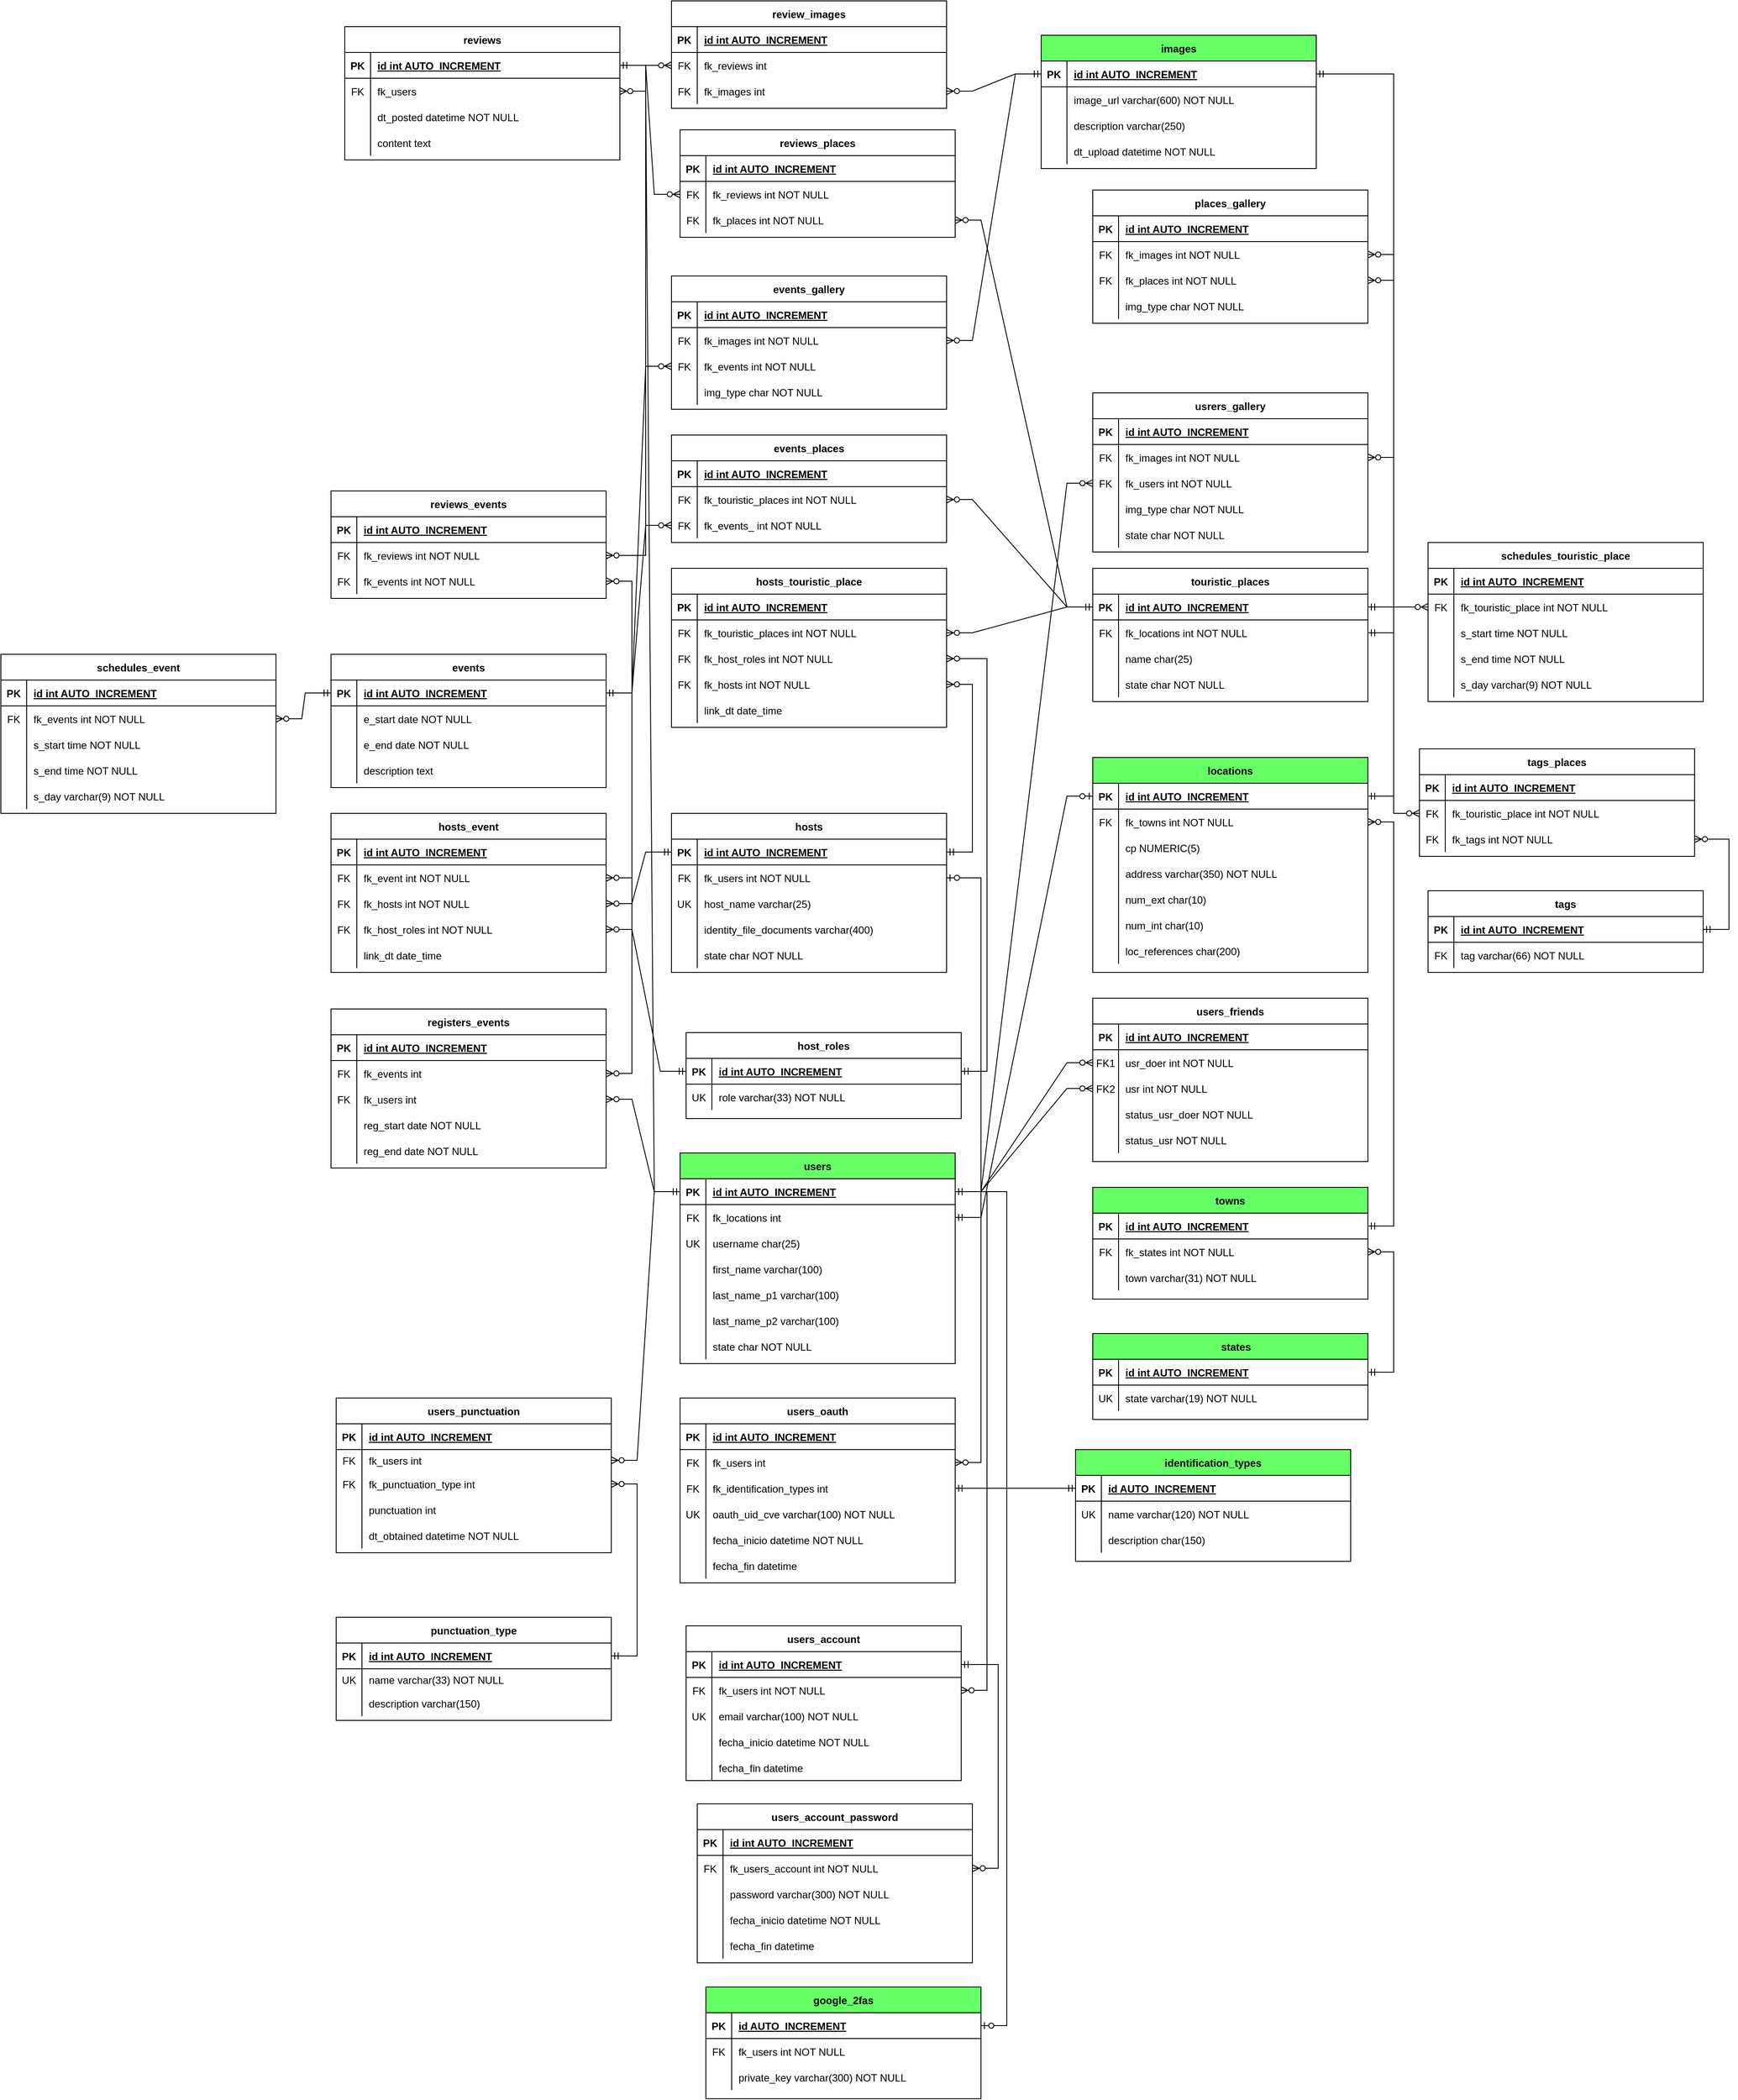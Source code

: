 <mxfile version="21.6.6" type="device">
  <diagram name="Página-1" id="8QmElGjtgYUD49hidW8L">
    <mxGraphModel dx="1267" dy="1841" grid="1" gridSize="10" guides="1" tooltips="1" connect="1" arrows="1" fold="1" page="1" pageScale="1" pageWidth="827" pageHeight="1169" math="0" shadow="0">
      <root>
        <mxCell id="0" />
        <mxCell id="1" parent="0" />
        <mxCell id="yfZJK_JlZGSW4M_RIIrY-1" value="identification_types" style="shape=table;startSize=30;container=1;collapsible=1;childLayout=tableLayout;fixedRows=1;rowLines=0;fontStyle=1;align=center;resizeLast=1;fillColor=#66FF66;" parent="1" vertex="1">
          <mxGeometry x="1280" y="645" width="320" height="130" as="geometry" />
        </mxCell>
        <mxCell id="yfZJK_JlZGSW4M_RIIrY-2" value="" style="shape=partialRectangle;collapsible=0;dropTarget=0;pointerEvents=0;fillColor=none;points=[[0,0.5],[1,0.5]];portConstraint=eastwest;top=0;left=0;right=0;bottom=1;" parent="yfZJK_JlZGSW4M_RIIrY-1" vertex="1">
          <mxGeometry y="30" width="320" height="30" as="geometry" />
        </mxCell>
        <mxCell id="yfZJK_JlZGSW4M_RIIrY-3" value="PK" style="shape=partialRectangle;overflow=hidden;connectable=0;fillColor=none;top=0;left=0;bottom=0;right=0;fontStyle=1;" parent="yfZJK_JlZGSW4M_RIIrY-2" vertex="1">
          <mxGeometry width="30" height="30" as="geometry">
            <mxRectangle width="30" height="30" as="alternateBounds" />
          </mxGeometry>
        </mxCell>
        <mxCell id="yfZJK_JlZGSW4M_RIIrY-4" value="id AUTO_INCREMENT" style="shape=partialRectangle;overflow=hidden;connectable=0;fillColor=none;top=0;left=0;bottom=0;right=0;align=left;spacingLeft=6;fontStyle=5;" parent="yfZJK_JlZGSW4M_RIIrY-2" vertex="1">
          <mxGeometry x="30" width="290" height="30" as="geometry">
            <mxRectangle width="290" height="30" as="alternateBounds" />
          </mxGeometry>
        </mxCell>
        <mxCell id="yfZJK_JlZGSW4M_RIIrY-5" value="" style="shape=partialRectangle;collapsible=0;dropTarget=0;pointerEvents=0;fillColor=none;points=[[0,0.5],[1,0.5]];portConstraint=eastwest;top=0;left=0;right=0;bottom=0;" parent="yfZJK_JlZGSW4M_RIIrY-1" vertex="1">
          <mxGeometry y="60" width="320" height="30" as="geometry" />
        </mxCell>
        <mxCell id="yfZJK_JlZGSW4M_RIIrY-6" value="UK" style="shape=partialRectangle;overflow=hidden;connectable=0;fillColor=none;top=0;left=0;bottom=0;right=0;" parent="yfZJK_JlZGSW4M_RIIrY-5" vertex="1">
          <mxGeometry width="30" height="30" as="geometry">
            <mxRectangle width="30" height="30" as="alternateBounds" />
          </mxGeometry>
        </mxCell>
        <mxCell id="yfZJK_JlZGSW4M_RIIrY-7" value="name varchar(120) NOT NULL" style="shape=partialRectangle;overflow=hidden;connectable=0;fillColor=none;top=0;left=0;bottom=0;right=0;align=left;spacingLeft=6;" parent="yfZJK_JlZGSW4M_RIIrY-5" vertex="1">
          <mxGeometry x="30" width="290" height="30" as="geometry">
            <mxRectangle width="290" height="30" as="alternateBounds" />
          </mxGeometry>
        </mxCell>
        <mxCell id="yfZJK_JlZGSW4M_RIIrY-8" value="" style="shape=partialRectangle;collapsible=0;dropTarget=0;pointerEvents=0;fillColor=none;points=[[0,0.5],[1,0.5]];portConstraint=eastwest;top=0;left=0;right=0;bottom=0;" parent="yfZJK_JlZGSW4M_RIIrY-1" vertex="1">
          <mxGeometry y="90" width="320" height="30" as="geometry" />
        </mxCell>
        <mxCell id="yfZJK_JlZGSW4M_RIIrY-9" value="" style="shape=partialRectangle;overflow=hidden;connectable=0;fillColor=none;top=0;left=0;bottom=0;right=0;" parent="yfZJK_JlZGSW4M_RIIrY-8" vertex="1">
          <mxGeometry width="30" height="30" as="geometry">
            <mxRectangle width="30" height="30" as="alternateBounds" />
          </mxGeometry>
        </mxCell>
        <mxCell id="yfZJK_JlZGSW4M_RIIrY-10" value="description char(150)" style="shape=partialRectangle;overflow=hidden;connectable=0;fillColor=none;top=0;left=0;bottom=0;right=0;align=left;spacingLeft=6;" parent="yfZJK_JlZGSW4M_RIIrY-8" vertex="1">
          <mxGeometry x="30" width="290" height="30" as="geometry">
            <mxRectangle width="290" height="30" as="alternateBounds" />
          </mxGeometry>
        </mxCell>
        <mxCell id="yfZJK_JlZGSW4M_RIIrY-14" value="users" style="shape=table;startSize=30;container=1;collapsible=1;childLayout=tableLayout;fixedRows=1;rowLines=0;fontStyle=1;align=center;resizeLast=1;fillColor=#66FF66;" parent="1" vertex="1">
          <mxGeometry x="820" y="300" width="320" height="245" as="geometry" />
        </mxCell>
        <mxCell id="yfZJK_JlZGSW4M_RIIrY-15" value="" style="shape=partialRectangle;collapsible=0;dropTarget=0;pointerEvents=0;fillColor=none;points=[[0,0.5],[1,0.5]];portConstraint=eastwest;top=0;left=0;right=0;bottom=1;" parent="yfZJK_JlZGSW4M_RIIrY-14" vertex="1">
          <mxGeometry y="30" width="320" height="30" as="geometry" />
        </mxCell>
        <mxCell id="yfZJK_JlZGSW4M_RIIrY-16" value="PK" style="shape=partialRectangle;overflow=hidden;connectable=0;fillColor=none;top=0;left=0;bottom=0;right=0;fontStyle=1;" parent="yfZJK_JlZGSW4M_RIIrY-15" vertex="1">
          <mxGeometry width="30" height="30" as="geometry">
            <mxRectangle width="30" height="30" as="alternateBounds" />
          </mxGeometry>
        </mxCell>
        <mxCell id="yfZJK_JlZGSW4M_RIIrY-17" value="id int AUTO_INCREMENT" style="shape=partialRectangle;overflow=hidden;connectable=0;fillColor=none;top=0;left=0;bottom=0;right=0;align=left;spacingLeft=6;fontStyle=5;" parent="yfZJK_JlZGSW4M_RIIrY-15" vertex="1">
          <mxGeometry x="30" width="290" height="30" as="geometry">
            <mxRectangle width="290" height="30" as="alternateBounds" />
          </mxGeometry>
        </mxCell>
        <mxCell id="ckrI1umGWuA3VqoAK9ot-130" value="" style="shape=partialRectangle;collapsible=0;dropTarget=0;pointerEvents=0;fillColor=none;points=[[0,0.5],[1,0.5]];portConstraint=eastwest;top=0;left=0;right=0;bottom=0;" parent="yfZJK_JlZGSW4M_RIIrY-14" vertex="1">
          <mxGeometry y="60" width="320" height="30" as="geometry" />
        </mxCell>
        <mxCell id="ckrI1umGWuA3VqoAK9ot-131" value="FK" style="shape=partialRectangle;overflow=hidden;connectable=0;fillColor=none;top=0;left=0;bottom=0;right=0;" parent="ckrI1umGWuA3VqoAK9ot-130" vertex="1">
          <mxGeometry width="30" height="30" as="geometry">
            <mxRectangle width="30" height="30" as="alternateBounds" />
          </mxGeometry>
        </mxCell>
        <mxCell id="ckrI1umGWuA3VqoAK9ot-132" value="fk_locations int" style="shape=partialRectangle;overflow=hidden;connectable=0;fillColor=none;top=0;left=0;bottom=0;right=0;align=left;spacingLeft=6;" parent="ckrI1umGWuA3VqoAK9ot-130" vertex="1">
          <mxGeometry x="30" width="290" height="30" as="geometry">
            <mxRectangle width="290" height="30" as="alternateBounds" />
          </mxGeometry>
        </mxCell>
        <mxCell id="d32q-VpDnr0M1lVhJDni-4" value="" style="shape=partialRectangle;collapsible=0;dropTarget=0;pointerEvents=0;fillColor=none;points=[[0,0.5],[1,0.5]];portConstraint=eastwest;top=0;left=0;right=0;bottom=0;" parent="yfZJK_JlZGSW4M_RIIrY-14" vertex="1">
          <mxGeometry y="90" width="320" height="30" as="geometry" />
        </mxCell>
        <mxCell id="d32q-VpDnr0M1lVhJDni-5" value="UK" style="shape=partialRectangle;overflow=hidden;connectable=0;fillColor=none;top=0;left=0;bottom=0;right=0;" parent="d32q-VpDnr0M1lVhJDni-4" vertex="1">
          <mxGeometry width="30" height="30" as="geometry">
            <mxRectangle width="30" height="30" as="alternateBounds" />
          </mxGeometry>
        </mxCell>
        <mxCell id="d32q-VpDnr0M1lVhJDni-6" value="username char(25)" style="shape=partialRectangle;overflow=hidden;connectable=0;fillColor=none;top=0;left=0;bottom=0;right=0;align=left;spacingLeft=6;" parent="d32q-VpDnr0M1lVhJDni-4" vertex="1">
          <mxGeometry x="30" width="290" height="30" as="geometry">
            <mxRectangle width="290" height="30" as="alternateBounds" />
          </mxGeometry>
        </mxCell>
        <mxCell id="yfZJK_JlZGSW4M_RIIrY-18" value="" style="shape=partialRectangle;collapsible=0;dropTarget=0;pointerEvents=0;fillColor=none;points=[[0,0.5],[1,0.5]];portConstraint=eastwest;top=0;left=0;right=0;bottom=0;" parent="yfZJK_JlZGSW4M_RIIrY-14" vertex="1">
          <mxGeometry y="120" width="320" height="30" as="geometry" />
        </mxCell>
        <mxCell id="yfZJK_JlZGSW4M_RIIrY-19" value="" style="shape=partialRectangle;overflow=hidden;connectable=0;fillColor=none;top=0;left=0;bottom=0;right=0;" parent="yfZJK_JlZGSW4M_RIIrY-18" vertex="1">
          <mxGeometry width="30" height="30" as="geometry">
            <mxRectangle width="30" height="30" as="alternateBounds" />
          </mxGeometry>
        </mxCell>
        <mxCell id="yfZJK_JlZGSW4M_RIIrY-20" value="first_name varchar(100)" style="shape=partialRectangle;overflow=hidden;connectable=0;fillColor=none;top=0;left=0;bottom=0;right=0;align=left;spacingLeft=6;" parent="yfZJK_JlZGSW4M_RIIrY-18" vertex="1">
          <mxGeometry x="30" width="290" height="30" as="geometry">
            <mxRectangle width="290" height="30" as="alternateBounds" />
          </mxGeometry>
        </mxCell>
        <mxCell id="yfZJK_JlZGSW4M_RIIrY-21" value="" style="shape=partialRectangle;collapsible=0;dropTarget=0;pointerEvents=0;fillColor=none;points=[[0,0.5],[1,0.5]];portConstraint=eastwest;top=0;left=0;right=0;bottom=0;" parent="yfZJK_JlZGSW4M_RIIrY-14" vertex="1">
          <mxGeometry y="150" width="320" height="30" as="geometry" />
        </mxCell>
        <mxCell id="yfZJK_JlZGSW4M_RIIrY-22" value="" style="shape=partialRectangle;overflow=hidden;connectable=0;fillColor=none;top=0;left=0;bottom=0;right=0;" parent="yfZJK_JlZGSW4M_RIIrY-21" vertex="1">
          <mxGeometry width="30" height="30" as="geometry">
            <mxRectangle width="30" height="30" as="alternateBounds" />
          </mxGeometry>
        </mxCell>
        <mxCell id="yfZJK_JlZGSW4M_RIIrY-23" value="last_name_p1 varchar(100)" style="shape=partialRectangle;overflow=hidden;connectable=0;fillColor=none;top=0;left=0;bottom=0;right=0;align=left;spacingLeft=6;" parent="yfZJK_JlZGSW4M_RIIrY-21" vertex="1">
          <mxGeometry x="30" width="290" height="30" as="geometry">
            <mxRectangle width="290" height="30" as="alternateBounds" />
          </mxGeometry>
        </mxCell>
        <mxCell id="yfZJK_JlZGSW4M_RIIrY-24" value="" style="shape=partialRectangle;collapsible=0;dropTarget=0;pointerEvents=0;fillColor=none;points=[[0,0.5],[1,0.5]];portConstraint=eastwest;top=0;left=0;right=0;bottom=0;" parent="yfZJK_JlZGSW4M_RIIrY-14" vertex="1">
          <mxGeometry y="180" width="320" height="30" as="geometry" />
        </mxCell>
        <mxCell id="yfZJK_JlZGSW4M_RIIrY-25" value="" style="shape=partialRectangle;overflow=hidden;connectable=0;fillColor=none;top=0;left=0;bottom=0;right=0;" parent="yfZJK_JlZGSW4M_RIIrY-24" vertex="1">
          <mxGeometry width="30" height="30" as="geometry">
            <mxRectangle width="30" height="30" as="alternateBounds" />
          </mxGeometry>
        </mxCell>
        <mxCell id="yfZJK_JlZGSW4M_RIIrY-26" value="last_name_p2 varchar(100) " style="shape=partialRectangle;overflow=hidden;connectable=0;fillColor=none;top=0;left=0;bottom=0;right=0;align=left;spacingLeft=6;" parent="yfZJK_JlZGSW4M_RIIrY-24" vertex="1">
          <mxGeometry x="30" width="290" height="30" as="geometry">
            <mxRectangle width="290" height="30" as="alternateBounds" />
          </mxGeometry>
        </mxCell>
        <mxCell id="yfZJK_JlZGSW4M_RIIrY-27" value="" style="shape=partialRectangle;collapsible=0;dropTarget=0;pointerEvents=0;fillColor=none;points=[[0,0.5],[1,0.5]];portConstraint=eastwest;top=0;left=0;right=0;bottom=0;" parent="yfZJK_JlZGSW4M_RIIrY-14" vertex="1">
          <mxGeometry y="210" width="320" height="30" as="geometry" />
        </mxCell>
        <mxCell id="yfZJK_JlZGSW4M_RIIrY-28" value="" style="shape=partialRectangle;overflow=hidden;connectable=0;fillColor=none;top=0;left=0;bottom=0;right=0;" parent="yfZJK_JlZGSW4M_RIIrY-27" vertex="1">
          <mxGeometry width="30" height="30" as="geometry">
            <mxRectangle width="30" height="30" as="alternateBounds" />
          </mxGeometry>
        </mxCell>
        <mxCell id="yfZJK_JlZGSW4M_RIIrY-29" value="state char NOT NULL" style="shape=partialRectangle;overflow=hidden;connectable=0;fillColor=none;top=0;left=0;bottom=0;right=0;align=left;spacingLeft=6;" parent="yfZJK_JlZGSW4M_RIIrY-27" vertex="1">
          <mxGeometry x="30" width="290" height="30" as="geometry">
            <mxRectangle width="290" height="30" as="alternateBounds" />
          </mxGeometry>
        </mxCell>
        <mxCell id="yfZJK_JlZGSW4M_RIIrY-36" value="users_account" style="shape=table;startSize=30;container=1;collapsible=1;childLayout=tableLayout;fixedRows=1;rowLines=0;fontStyle=1;align=center;resizeLast=1;" parent="1" vertex="1">
          <mxGeometry x="827" y="850" width="320" height="180" as="geometry" />
        </mxCell>
        <mxCell id="yfZJK_JlZGSW4M_RIIrY-37" value="" style="shape=partialRectangle;collapsible=0;dropTarget=0;pointerEvents=0;fillColor=none;points=[[0,0.5],[1,0.5]];portConstraint=eastwest;top=0;left=0;right=0;bottom=1;" parent="yfZJK_JlZGSW4M_RIIrY-36" vertex="1">
          <mxGeometry y="30" width="320" height="30" as="geometry" />
        </mxCell>
        <mxCell id="yfZJK_JlZGSW4M_RIIrY-38" value="PK" style="shape=partialRectangle;overflow=hidden;connectable=0;fillColor=none;top=0;left=0;bottom=0;right=0;fontStyle=1;" parent="yfZJK_JlZGSW4M_RIIrY-37" vertex="1">
          <mxGeometry width="30" height="30" as="geometry">
            <mxRectangle width="30" height="30" as="alternateBounds" />
          </mxGeometry>
        </mxCell>
        <mxCell id="yfZJK_JlZGSW4M_RIIrY-39" value="id int AUTO_INCREMENT" style="shape=partialRectangle;overflow=hidden;connectable=0;fillColor=none;top=0;left=0;bottom=0;right=0;align=left;spacingLeft=6;fontStyle=5;" parent="yfZJK_JlZGSW4M_RIIrY-37" vertex="1">
          <mxGeometry x="30" width="290" height="30" as="geometry">
            <mxRectangle width="290" height="30" as="alternateBounds" />
          </mxGeometry>
        </mxCell>
        <mxCell id="yfZJK_JlZGSW4M_RIIrY-43" value="" style="shape=partialRectangle;collapsible=0;dropTarget=0;pointerEvents=0;fillColor=none;points=[[0,0.5],[1,0.5]];portConstraint=eastwest;top=0;left=0;right=0;bottom=0;" parent="yfZJK_JlZGSW4M_RIIrY-36" vertex="1">
          <mxGeometry y="60" width="320" height="30" as="geometry" />
        </mxCell>
        <mxCell id="yfZJK_JlZGSW4M_RIIrY-44" value="FK" style="shape=partialRectangle;overflow=hidden;connectable=0;fillColor=none;top=0;left=0;bottom=0;right=0;" parent="yfZJK_JlZGSW4M_RIIrY-43" vertex="1">
          <mxGeometry width="30" height="30" as="geometry">
            <mxRectangle width="30" height="30" as="alternateBounds" />
          </mxGeometry>
        </mxCell>
        <mxCell id="yfZJK_JlZGSW4M_RIIrY-45" value="fk_users int NOT NULL" style="shape=partialRectangle;overflow=hidden;connectable=0;fillColor=none;top=0;left=0;bottom=0;right=0;align=left;spacingLeft=6;" parent="yfZJK_JlZGSW4M_RIIrY-43" vertex="1">
          <mxGeometry x="30" width="290" height="30" as="geometry">
            <mxRectangle width="290" height="30" as="alternateBounds" />
          </mxGeometry>
        </mxCell>
        <mxCell id="yfZJK_JlZGSW4M_RIIrY-40" value="" style="shape=partialRectangle;collapsible=0;dropTarget=0;pointerEvents=0;fillColor=none;points=[[0,0.5],[1,0.5]];portConstraint=eastwest;top=0;left=0;right=0;bottom=0;" parent="yfZJK_JlZGSW4M_RIIrY-36" vertex="1">
          <mxGeometry y="90" width="320" height="30" as="geometry" />
        </mxCell>
        <mxCell id="yfZJK_JlZGSW4M_RIIrY-41" value="UK" style="shape=partialRectangle;overflow=hidden;connectable=0;fillColor=none;top=0;left=0;bottom=0;right=0;" parent="yfZJK_JlZGSW4M_RIIrY-40" vertex="1">
          <mxGeometry width="30" height="30" as="geometry">
            <mxRectangle width="30" height="30" as="alternateBounds" />
          </mxGeometry>
        </mxCell>
        <mxCell id="yfZJK_JlZGSW4M_RIIrY-42" value="email varchar(100) NOT NULL" style="shape=partialRectangle;overflow=hidden;connectable=0;fillColor=none;top=0;left=0;bottom=0;right=0;align=left;spacingLeft=6;" parent="yfZJK_JlZGSW4M_RIIrY-40" vertex="1">
          <mxGeometry x="30" width="290" height="30" as="geometry">
            <mxRectangle width="290" height="30" as="alternateBounds" />
          </mxGeometry>
        </mxCell>
        <mxCell id="PbDxVkraHPoMhFf5vqoR-4" value="" style="shape=partialRectangle;collapsible=0;dropTarget=0;pointerEvents=0;fillColor=none;points=[[0,0.5],[1,0.5]];portConstraint=eastwest;top=0;left=0;right=0;bottom=0;" parent="yfZJK_JlZGSW4M_RIIrY-36" vertex="1">
          <mxGeometry y="120" width="320" height="30" as="geometry" />
        </mxCell>
        <mxCell id="PbDxVkraHPoMhFf5vqoR-5" value="" style="shape=partialRectangle;overflow=hidden;connectable=0;fillColor=none;top=0;left=0;bottom=0;right=0;" parent="PbDxVkraHPoMhFf5vqoR-4" vertex="1">
          <mxGeometry width="30" height="30" as="geometry">
            <mxRectangle width="30" height="30" as="alternateBounds" />
          </mxGeometry>
        </mxCell>
        <mxCell id="PbDxVkraHPoMhFf5vqoR-6" value="fecha_inicio datetime NOT NULL" style="shape=partialRectangle;overflow=hidden;connectable=0;fillColor=none;top=0;left=0;bottom=0;right=0;align=left;spacingLeft=6;" parent="PbDxVkraHPoMhFf5vqoR-4" vertex="1">
          <mxGeometry x="30" width="290" height="30" as="geometry">
            <mxRectangle width="290" height="30" as="alternateBounds" />
          </mxGeometry>
        </mxCell>
        <mxCell id="PbDxVkraHPoMhFf5vqoR-7" value="" style="shape=partialRectangle;collapsible=0;dropTarget=0;pointerEvents=0;fillColor=none;points=[[0,0.5],[1,0.5]];portConstraint=eastwest;top=0;left=0;right=0;bottom=0;" parent="yfZJK_JlZGSW4M_RIIrY-36" vertex="1">
          <mxGeometry y="150" width="320" height="30" as="geometry" />
        </mxCell>
        <mxCell id="PbDxVkraHPoMhFf5vqoR-8" value="" style="shape=partialRectangle;overflow=hidden;connectable=0;fillColor=none;top=0;left=0;bottom=0;right=0;" parent="PbDxVkraHPoMhFf5vqoR-7" vertex="1">
          <mxGeometry width="30" height="30" as="geometry">
            <mxRectangle width="30" height="30" as="alternateBounds" />
          </mxGeometry>
        </mxCell>
        <mxCell id="PbDxVkraHPoMhFf5vqoR-9" value="fecha_fin datetime" style="shape=partialRectangle;overflow=hidden;connectable=0;fillColor=none;top=0;left=0;bottom=0;right=0;align=left;spacingLeft=6;" parent="PbDxVkraHPoMhFf5vqoR-7" vertex="1">
          <mxGeometry x="30" width="290" height="30" as="geometry">
            <mxRectangle width="290" height="30" as="alternateBounds" />
          </mxGeometry>
        </mxCell>
        <mxCell id="yfZJK_JlZGSW4M_RIIrY-52" value="users_account_password" style="shape=table;startSize=30;container=1;collapsible=1;childLayout=tableLayout;fixedRows=1;rowLines=0;fontStyle=1;align=center;resizeLast=1;" parent="1" vertex="1">
          <mxGeometry x="840" y="1057" width="320" height="185" as="geometry" />
        </mxCell>
        <mxCell id="yfZJK_JlZGSW4M_RIIrY-53" value="" style="shape=partialRectangle;collapsible=0;dropTarget=0;pointerEvents=0;fillColor=none;points=[[0,0.5],[1,0.5]];portConstraint=eastwest;top=0;left=0;right=0;bottom=1;" parent="yfZJK_JlZGSW4M_RIIrY-52" vertex="1">
          <mxGeometry y="30" width="320" height="30" as="geometry" />
        </mxCell>
        <mxCell id="yfZJK_JlZGSW4M_RIIrY-54" value="PK" style="shape=partialRectangle;overflow=hidden;connectable=0;fillColor=none;top=0;left=0;bottom=0;right=0;fontStyle=1;" parent="yfZJK_JlZGSW4M_RIIrY-53" vertex="1">
          <mxGeometry width="30" height="30" as="geometry">
            <mxRectangle width="30" height="30" as="alternateBounds" />
          </mxGeometry>
        </mxCell>
        <mxCell id="yfZJK_JlZGSW4M_RIIrY-55" value="id int AUTO_INCREMENT" style="shape=partialRectangle;overflow=hidden;connectable=0;fillColor=none;top=0;left=0;bottom=0;right=0;align=left;spacingLeft=6;fontStyle=5;" parent="yfZJK_JlZGSW4M_RIIrY-53" vertex="1">
          <mxGeometry x="30" width="290" height="30" as="geometry">
            <mxRectangle width="290" height="30" as="alternateBounds" />
          </mxGeometry>
        </mxCell>
        <mxCell id="yfZJK_JlZGSW4M_RIIrY-65" value="" style="shape=partialRectangle;collapsible=0;dropTarget=0;pointerEvents=0;fillColor=none;points=[[0,0.5],[1,0.5]];portConstraint=eastwest;top=0;left=0;right=0;bottom=0;" parent="yfZJK_JlZGSW4M_RIIrY-52" vertex="1">
          <mxGeometry y="60" width="320" height="30" as="geometry" />
        </mxCell>
        <mxCell id="yfZJK_JlZGSW4M_RIIrY-66" value="FK" style="shape=partialRectangle;overflow=hidden;connectable=0;fillColor=none;top=0;left=0;bottom=0;right=0;" parent="yfZJK_JlZGSW4M_RIIrY-65" vertex="1">
          <mxGeometry width="30" height="30" as="geometry">
            <mxRectangle width="30" height="30" as="alternateBounds" />
          </mxGeometry>
        </mxCell>
        <mxCell id="yfZJK_JlZGSW4M_RIIrY-67" value="fk_users_account int NOT NULL" style="shape=partialRectangle;overflow=hidden;connectable=0;fillColor=none;top=0;left=0;bottom=0;right=0;align=left;spacingLeft=6;" parent="yfZJK_JlZGSW4M_RIIrY-65" vertex="1">
          <mxGeometry x="30" width="290" height="30" as="geometry">
            <mxRectangle width="290" height="30" as="alternateBounds" />
          </mxGeometry>
        </mxCell>
        <mxCell id="yfZJK_JlZGSW4M_RIIrY-56" value="" style="shape=partialRectangle;collapsible=0;dropTarget=0;pointerEvents=0;fillColor=none;points=[[0,0.5],[1,0.5]];portConstraint=eastwest;top=0;left=0;right=0;bottom=0;" parent="yfZJK_JlZGSW4M_RIIrY-52" vertex="1">
          <mxGeometry y="90" width="320" height="30" as="geometry" />
        </mxCell>
        <mxCell id="yfZJK_JlZGSW4M_RIIrY-57" value="" style="shape=partialRectangle;overflow=hidden;connectable=0;fillColor=none;top=0;left=0;bottom=0;right=0;" parent="yfZJK_JlZGSW4M_RIIrY-56" vertex="1">
          <mxGeometry width="30" height="30" as="geometry">
            <mxRectangle width="30" height="30" as="alternateBounds" />
          </mxGeometry>
        </mxCell>
        <mxCell id="yfZJK_JlZGSW4M_RIIrY-58" value="password varchar(300) NOT NULL" style="shape=partialRectangle;overflow=hidden;connectable=0;fillColor=none;top=0;left=0;bottom=0;right=0;align=left;spacingLeft=6;" parent="yfZJK_JlZGSW4M_RIIrY-56" vertex="1">
          <mxGeometry x="30" width="290" height="30" as="geometry">
            <mxRectangle width="290" height="30" as="alternateBounds" />
          </mxGeometry>
        </mxCell>
        <mxCell id="yfZJK_JlZGSW4M_RIIrY-59" value="" style="shape=partialRectangle;collapsible=0;dropTarget=0;pointerEvents=0;fillColor=none;points=[[0,0.5],[1,0.5]];portConstraint=eastwest;top=0;left=0;right=0;bottom=0;" parent="yfZJK_JlZGSW4M_RIIrY-52" vertex="1">
          <mxGeometry y="120" width="320" height="30" as="geometry" />
        </mxCell>
        <mxCell id="yfZJK_JlZGSW4M_RIIrY-60" value="" style="shape=partialRectangle;overflow=hidden;connectable=0;fillColor=none;top=0;left=0;bottom=0;right=0;" parent="yfZJK_JlZGSW4M_RIIrY-59" vertex="1">
          <mxGeometry width="30" height="30" as="geometry">
            <mxRectangle width="30" height="30" as="alternateBounds" />
          </mxGeometry>
        </mxCell>
        <mxCell id="yfZJK_JlZGSW4M_RIIrY-61" value="fecha_inicio datetime NOT NULL" style="shape=partialRectangle;overflow=hidden;connectable=0;fillColor=none;top=0;left=0;bottom=0;right=0;align=left;spacingLeft=6;" parent="yfZJK_JlZGSW4M_RIIrY-59" vertex="1">
          <mxGeometry x="30" width="290" height="30" as="geometry">
            <mxRectangle width="290" height="30" as="alternateBounds" />
          </mxGeometry>
        </mxCell>
        <mxCell id="yfZJK_JlZGSW4M_RIIrY-62" value="" style="shape=partialRectangle;collapsible=0;dropTarget=0;pointerEvents=0;fillColor=none;points=[[0,0.5],[1,0.5]];portConstraint=eastwest;top=0;left=0;right=0;bottom=0;" parent="yfZJK_JlZGSW4M_RIIrY-52" vertex="1">
          <mxGeometry y="150" width="320" height="30" as="geometry" />
        </mxCell>
        <mxCell id="yfZJK_JlZGSW4M_RIIrY-63" value="" style="shape=partialRectangle;overflow=hidden;connectable=0;fillColor=none;top=0;left=0;bottom=0;right=0;" parent="yfZJK_JlZGSW4M_RIIrY-62" vertex="1">
          <mxGeometry width="30" height="30" as="geometry">
            <mxRectangle width="30" height="30" as="alternateBounds" />
          </mxGeometry>
        </mxCell>
        <mxCell id="yfZJK_JlZGSW4M_RIIrY-64" value="fecha_fin datetime " style="shape=partialRectangle;overflow=hidden;connectable=0;fillColor=none;top=0;left=0;bottom=0;right=0;align=left;spacingLeft=6;" parent="yfZJK_JlZGSW4M_RIIrY-62" vertex="1">
          <mxGeometry x="30" width="290" height="30" as="geometry">
            <mxRectangle width="290" height="30" as="alternateBounds" />
          </mxGeometry>
        </mxCell>
        <mxCell id="g0Nf_jvqeAFtGp-vfrLu-1" value="users_oauth" style="shape=table;startSize=30;container=1;collapsible=1;childLayout=tableLayout;fixedRows=1;rowLines=0;fontStyle=1;align=center;resizeLast=1;" parent="1" vertex="1">
          <mxGeometry x="820" y="585" width="320" height="215" as="geometry" />
        </mxCell>
        <mxCell id="g0Nf_jvqeAFtGp-vfrLu-2" value="" style="shape=partialRectangle;collapsible=0;dropTarget=0;pointerEvents=0;fillColor=none;points=[[0,0.5],[1,0.5]];portConstraint=eastwest;top=0;left=0;right=0;bottom=1;" parent="g0Nf_jvqeAFtGp-vfrLu-1" vertex="1">
          <mxGeometry y="30" width="320" height="30" as="geometry" />
        </mxCell>
        <mxCell id="g0Nf_jvqeAFtGp-vfrLu-3" value="PK" style="shape=partialRectangle;overflow=hidden;connectable=0;fillColor=none;top=0;left=0;bottom=0;right=0;fontStyle=1;" parent="g0Nf_jvqeAFtGp-vfrLu-2" vertex="1">
          <mxGeometry width="30" height="30" as="geometry">
            <mxRectangle width="30" height="30" as="alternateBounds" />
          </mxGeometry>
        </mxCell>
        <mxCell id="g0Nf_jvqeAFtGp-vfrLu-4" value="id int AUTO_INCREMENT" style="shape=partialRectangle;overflow=hidden;connectable=0;fillColor=none;top=0;left=0;bottom=0;right=0;align=left;spacingLeft=6;fontStyle=5;" parent="g0Nf_jvqeAFtGp-vfrLu-2" vertex="1">
          <mxGeometry x="30" width="290" height="30" as="geometry">
            <mxRectangle width="290" height="30" as="alternateBounds" />
          </mxGeometry>
        </mxCell>
        <mxCell id="g0Nf_jvqeAFtGp-vfrLu-8" value="" style="shape=partialRectangle;collapsible=0;dropTarget=0;pointerEvents=0;fillColor=none;points=[[0,0.5],[1,0.5]];portConstraint=eastwest;top=0;left=0;right=0;bottom=0;" parent="g0Nf_jvqeAFtGp-vfrLu-1" vertex="1">
          <mxGeometry y="60" width="320" height="30" as="geometry" />
        </mxCell>
        <mxCell id="g0Nf_jvqeAFtGp-vfrLu-9" value="FK" style="shape=partialRectangle;overflow=hidden;connectable=0;fillColor=none;top=0;left=0;bottom=0;right=0;" parent="g0Nf_jvqeAFtGp-vfrLu-8" vertex="1">
          <mxGeometry width="30" height="30" as="geometry">
            <mxRectangle width="30" height="30" as="alternateBounds" />
          </mxGeometry>
        </mxCell>
        <mxCell id="g0Nf_jvqeAFtGp-vfrLu-10" value="fk_users int" style="shape=partialRectangle;overflow=hidden;connectable=0;fillColor=none;top=0;left=0;bottom=0;right=0;align=left;spacingLeft=6;" parent="g0Nf_jvqeAFtGp-vfrLu-8" vertex="1">
          <mxGeometry x="30" width="290" height="30" as="geometry">
            <mxRectangle width="290" height="30" as="alternateBounds" />
          </mxGeometry>
        </mxCell>
        <mxCell id="PbDxVkraHPoMhFf5vqoR-10" value="" style="shape=partialRectangle;collapsible=0;dropTarget=0;pointerEvents=0;fillColor=none;points=[[0,0.5],[1,0.5]];portConstraint=eastwest;top=0;left=0;right=0;bottom=0;" parent="g0Nf_jvqeAFtGp-vfrLu-1" vertex="1">
          <mxGeometry y="90" width="320" height="30" as="geometry" />
        </mxCell>
        <mxCell id="PbDxVkraHPoMhFf5vqoR-11" value="FK" style="shape=partialRectangle;overflow=hidden;connectable=0;fillColor=none;top=0;left=0;bottom=0;right=0;" parent="PbDxVkraHPoMhFf5vqoR-10" vertex="1">
          <mxGeometry width="30" height="30" as="geometry">
            <mxRectangle width="30" height="30" as="alternateBounds" />
          </mxGeometry>
        </mxCell>
        <mxCell id="PbDxVkraHPoMhFf5vqoR-12" value="fk_identification_types int" style="shape=partialRectangle;overflow=hidden;connectable=0;fillColor=none;top=0;left=0;bottom=0;right=0;align=left;spacingLeft=6;" parent="PbDxVkraHPoMhFf5vqoR-10" vertex="1">
          <mxGeometry x="30" width="290" height="30" as="geometry">
            <mxRectangle width="290" height="30" as="alternateBounds" />
          </mxGeometry>
        </mxCell>
        <mxCell id="g0Nf_jvqeAFtGp-vfrLu-5" value="" style="shape=partialRectangle;collapsible=0;dropTarget=0;pointerEvents=0;fillColor=none;points=[[0,0.5],[1,0.5]];portConstraint=eastwest;top=0;left=0;right=0;bottom=0;" parent="g0Nf_jvqeAFtGp-vfrLu-1" vertex="1">
          <mxGeometry y="120" width="320" height="30" as="geometry" />
        </mxCell>
        <mxCell id="g0Nf_jvqeAFtGp-vfrLu-6" value="UK" style="shape=partialRectangle;overflow=hidden;connectable=0;fillColor=none;top=0;left=0;bottom=0;right=0;" parent="g0Nf_jvqeAFtGp-vfrLu-5" vertex="1">
          <mxGeometry width="30" height="30" as="geometry">
            <mxRectangle width="30" height="30" as="alternateBounds" />
          </mxGeometry>
        </mxCell>
        <mxCell id="g0Nf_jvqeAFtGp-vfrLu-7" value="oauth_uid_cve varchar(100) NOT NULL" style="shape=partialRectangle;overflow=hidden;connectable=0;fillColor=none;top=0;left=0;bottom=0;right=0;align=left;spacingLeft=6;" parent="g0Nf_jvqeAFtGp-vfrLu-5" vertex="1">
          <mxGeometry x="30" width="290" height="30" as="geometry">
            <mxRectangle width="290" height="30" as="alternateBounds" />
          </mxGeometry>
        </mxCell>
        <mxCell id="PbDxVkraHPoMhFf5vqoR-13" value="" style="shape=partialRectangle;collapsible=0;dropTarget=0;pointerEvents=0;fillColor=none;points=[[0,0.5],[1,0.5]];portConstraint=eastwest;top=0;left=0;right=0;bottom=0;" parent="g0Nf_jvqeAFtGp-vfrLu-1" vertex="1">
          <mxGeometry y="150" width="320" height="30" as="geometry" />
        </mxCell>
        <mxCell id="PbDxVkraHPoMhFf5vqoR-14" value="" style="shape=partialRectangle;overflow=hidden;connectable=0;fillColor=none;top=0;left=0;bottom=0;right=0;" parent="PbDxVkraHPoMhFf5vqoR-13" vertex="1">
          <mxGeometry width="30" height="30" as="geometry">
            <mxRectangle width="30" height="30" as="alternateBounds" />
          </mxGeometry>
        </mxCell>
        <mxCell id="PbDxVkraHPoMhFf5vqoR-15" value="fecha_inicio datetime NOT NULL" style="shape=partialRectangle;overflow=hidden;connectable=0;fillColor=none;top=0;left=0;bottom=0;right=0;align=left;spacingLeft=6;" parent="PbDxVkraHPoMhFf5vqoR-13" vertex="1">
          <mxGeometry x="30" width="290" height="30" as="geometry">
            <mxRectangle width="290" height="30" as="alternateBounds" />
          </mxGeometry>
        </mxCell>
        <mxCell id="PbDxVkraHPoMhFf5vqoR-16" value="" style="shape=partialRectangle;collapsible=0;dropTarget=0;pointerEvents=0;fillColor=none;points=[[0,0.5],[1,0.5]];portConstraint=eastwest;top=0;left=0;right=0;bottom=0;" parent="g0Nf_jvqeAFtGp-vfrLu-1" vertex="1">
          <mxGeometry y="180" width="320" height="30" as="geometry" />
        </mxCell>
        <mxCell id="PbDxVkraHPoMhFf5vqoR-17" value="" style="shape=partialRectangle;overflow=hidden;connectable=0;fillColor=none;top=0;left=0;bottom=0;right=0;" parent="PbDxVkraHPoMhFf5vqoR-16" vertex="1">
          <mxGeometry width="30" height="30" as="geometry">
            <mxRectangle width="30" height="30" as="alternateBounds" />
          </mxGeometry>
        </mxCell>
        <mxCell id="PbDxVkraHPoMhFf5vqoR-18" value="fecha_fin datetime" style="shape=partialRectangle;overflow=hidden;connectable=0;fillColor=none;top=0;left=0;bottom=0;right=0;align=left;spacingLeft=6;" parent="PbDxVkraHPoMhFf5vqoR-16" vertex="1">
          <mxGeometry x="30" width="290" height="30" as="geometry">
            <mxRectangle width="290" height="30" as="alternateBounds" />
          </mxGeometry>
        </mxCell>
        <mxCell id="PbDxVkraHPoMhFf5vqoR-28" value="" style="edgeStyle=entityRelationEdgeStyle;fontSize=12;html=1;endArrow=ERzeroToMany;startArrow=ERmandOne;rounded=0;" parent="1" source="yfZJK_JlZGSW4M_RIIrY-15" target="yfZJK_JlZGSW4M_RIIrY-43" edge="1">
          <mxGeometry width="100" height="100" relative="1" as="geometry">
            <mxPoint x="1150" y="380" as="sourcePoint" />
            <mxPoint x="1250" y="280" as="targetPoint" />
          </mxGeometry>
        </mxCell>
        <mxCell id="PbDxVkraHPoMhFf5vqoR-29" value="" style="edgeStyle=entityRelationEdgeStyle;fontSize=12;html=1;endArrow=ERzeroToMany;startArrow=ERmandOne;rounded=0;" parent="1" source="yfZJK_JlZGSW4M_RIIrY-37" target="yfZJK_JlZGSW4M_RIIrY-65" edge="1">
          <mxGeometry width="100" height="100" relative="1" as="geometry">
            <mxPoint x="737" y="1155" as="sourcePoint" />
            <mxPoint x="837" y="1185" as="targetPoint" />
          </mxGeometry>
        </mxCell>
        <mxCell id="PbDxVkraHPoMhFf5vqoR-30" value="" style="edgeStyle=entityRelationEdgeStyle;fontSize=12;html=1;endArrow=ERzeroToMany;startArrow=ERmandOne;rounded=0;" parent="1" source="yfZJK_JlZGSW4M_RIIrY-15" target="g0Nf_jvqeAFtGp-vfrLu-8" edge="1">
          <mxGeometry width="100" height="100" relative="1" as="geometry">
            <mxPoint x="1150" y="355" as="sourcePoint" />
            <mxPoint x="1250" y="385" as="targetPoint" />
          </mxGeometry>
        </mxCell>
        <mxCell id="PbDxVkraHPoMhFf5vqoR-31" value="" style="edgeStyle=entityRelationEdgeStyle;fontSize=12;html=1;endArrow=ERmandOne;startArrow=ERmandOne;rounded=0;" parent="1" source="PbDxVkraHPoMhFf5vqoR-10" target="yfZJK_JlZGSW4M_RIIrY-2" edge="1">
          <mxGeometry width="100" height="100" relative="1" as="geometry">
            <mxPoint x="1240" y="610" as="sourcePoint" />
            <mxPoint x="1340" y="510" as="targetPoint" />
          </mxGeometry>
        </mxCell>
        <mxCell id="PbDxVkraHPoMhFf5vqoR-51" value="google_2fas" style="shape=table;startSize=30;container=1;collapsible=1;childLayout=tableLayout;fixedRows=1;rowLines=0;fontStyle=1;align=center;resizeLast=1;fillColor=#66FF66;" parent="1" vertex="1">
          <mxGeometry x="850" y="1270" width="320" height="130" as="geometry" />
        </mxCell>
        <mxCell id="PbDxVkraHPoMhFf5vqoR-52" value="" style="shape=partialRectangle;collapsible=0;dropTarget=0;pointerEvents=0;fillColor=none;points=[[0,0.5],[1,0.5]];portConstraint=eastwest;top=0;left=0;right=0;bottom=1;" parent="PbDxVkraHPoMhFf5vqoR-51" vertex="1">
          <mxGeometry y="30" width="320" height="30" as="geometry" />
        </mxCell>
        <mxCell id="PbDxVkraHPoMhFf5vqoR-53" value="PK" style="shape=partialRectangle;overflow=hidden;connectable=0;fillColor=none;top=0;left=0;bottom=0;right=0;fontStyle=1;" parent="PbDxVkraHPoMhFf5vqoR-52" vertex="1">
          <mxGeometry width="30" height="30" as="geometry">
            <mxRectangle width="30" height="30" as="alternateBounds" />
          </mxGeometry>
        </mxCell>
        <mxCell id="PbDxVkraHPoMhFf5vqoR-54" value="id AUTO_INCREMENT" style="shape=partialRectangle;overflow=hidden;connectable=0;fillColor=none;top=0;left=0;bottom=0;right=0;align=left;spacingLeft=6;fontStyle=5;" parent="PbDxVkraHPoMhFf5vqoR-52" vertex="1">
          <mxGeometry x="30" width="290" height="30" as="geometry">
            <mxRectangle width="290" height="30" as="alternateBounds" />
          </mxGeometry>
        </mxCell>
        <mxCell id="PbDxVkraHPoMhFf5vqoR-55" value="" style="shape=partialRectangle;collapsible=0;dropTarget=0;pointerEvents=0;fillColor=none;points=[[0,0.5],[1,0.5]];portConstraint=eastwest;top=0;left=0;right=0;bottom=0;" parent="PbDxVkraHPoMhFf5vqoR-51" vertex="1">
          <mxGeometry y="60" width="320" height="30" as="geometry" />
        </mxCell>
        <mxCell id="PbDxVkraHPoMhFf5vqoR-56" value="FK" style="shape=partialRectangle;overflow=hidden;connectable=0;fillColor=none;top=0;left=0;bottom=0;right=0;" parent="PbDxVkraHPoMhFf5vqoR-55" vertex="1">
          <mxGeometry width="30" height="30" as="geometry">
            <mxRectangle width="30" height="30" as="alternateBounds" />
          </mxGeometry>
        </mxCell>
        <mxCell id="PbDxVkraHPoMhFf5vqoR-57" value="fk_users int NOT NULL" style="shape=partialRectangle;overflow=hidden;connectable=0;fillColor=none;top=0;left=0;bottom=0;right=0;align=left;spacingLeft=6;" parent="PbDxVkraHPoMhFf5vqoR-55" vertex="1">
          <mxGeometry x="30" width="290" height="30" as="geometry">
            <mxRectangle width="290" height="30" as="alternateBounds" />
          </mxGeometry>
        </mxCell>
        <mxCell id="PbDxVkraHPoMhFf5vqoR-58" value="" style="shape=partialRectangle;collapsible=0;dropTarget=0;pointerEvents=0;fillColor=none;points=[[0,0.5],[1,0.5]];portConstraint=eastwest;top=0;left=0;right=0;bottom=0;" parent="PbDxVkraHPoMhFf5vqoR-51" vertex="1">
          <mxGeometry y="90" width="320" height="30" as="geometry" />
        </mxCell>
        <mxCell id="PbDxVkraHPoMhFf5vqoR-59" value="" style="shape=partialRectangle;overflow=hidden;connectable=0;fillColor=none;top=0;left=0;bottom=0;right=0;" parent="PbDxVkraHPoMhFf5vqoR-58" vertex="1">
          <mxGeometry width="30" height="30" as="geometry">
            <mxRectangle width="30" height="30" as="alternateBounds" />
          </mxGeometry>
        </mxCell>
        <mxCell id="PbDxVkraHPoMhFf5vqoR-60" value="private_key varchar(300) NOT NULL" style="shape=partialRectangle;overflow=hidden;connectable=0;fillColor=none;top=0;left=0;bottom=0;right=0;align=left;spacingLeft=6;" parent="PbDxVkraHPoMhFf5vqoR-58" vertex="1">
          <mxGeometry x="30" width="290" height="30" as="geometry">
            <mxRectangle width="290" height="30" as="alternateBounds" />
          </mxGeometry>
        </mxCell>
        <mxCell id="PbDxVkraHPoMhFf5vqoR-62" value="" style="edgeStyle=entityRelationEdgeStyle;fontSize=12;html=1;endArrow=ERzeroToOne;startArrow=ERmandOne;rounded=0;" parent="1" source="yfZJK_JlZGSW4M_RIIrY-15" target="PbDxVkraHPoMhFf5vqoR-52" edge="1">
          <mxGeometry width="100" height="100" relative="1" as="geometry">
            <mxPoint x="1171" y="370" as="sourcePoint" />
            <mxPoint x="1150" y="1315" as="targetPoint" />
            <Array as="points">
              <mxPoint x="1201" y="375" />
              <mxPoint x="1190" y="840" />
              <mxPoint x="1140" y="860" />
              <mxPoint x="1251" y="1145" />
              <mxPoint x="1231" y="615" />
              <mxPoint x="1211" y="1125" />
              <mxPoint x="1261" y="935" />
            </Array>
          </mxGeometry>
        </mxCell>
        <mxCell id="ckrI1umGWuA3VqoAK9ot-45" value="    states" style="shape=table;startSize=30;container=1;collapsible=1;childLayout=tableLayout;fixedRows=1;rowLines=0;fontStyle=1;align=center;resizeLast=1;fillColor=#66FF66;" parent="1" vertex="1">
          <mxGeometry x="1300" y="510" width="320" height="100" as="geometry" />
        </mxCell>
        <mxCell id="ckrI1umGWuA3VqoAK9ot-46" value="" style="shape=partialRectangle;collapsible=0;dropTarget=0;pointerEvents=0;fillColor=none;points=[[0,0.5],[1,0.5]];portConstraint=eastwest;top=0;left=0;right=0;bottom=1;" parent="ckrI1umGWuA3VqoAK9ot-45" vertex="1">
          <mxGeometry y="30" width="320" height="30" as="geometry" />
        </mxCell>
        <mxCell id="ckrI1umGWuA3VqoAK9ot-47" value="PK" style="shape=partialRectangle;overflow=hidden;connectable=0;fillColor=none;top=0;left=0;bottom=0;right=0;fontStyle=1;" parent="ckrI1umGWuA3VqoAK9ot-46" vertex="1">
          <mxGeometry width="30" height="30" as="geometry">
            <mxRectangle width="30" height="30" as="alternateBounds" />
          </mxGeometry>
        </mxCell>
        <mxCell id="ckrI1umGWuA3VqoAK9ot-48" value="id int AUTO_INCREMENT" style="shape=partialRectangle;overflow=hidden;connectable=0;fillColor=none;top=0;left=0;bottom=0;right=0;align=left;spacingLeft=6;fontStyle=5;" parent="ckrI1umGWuA3VqoAK9ot-46" vertex="1">
          <mxGeometry x="30" width="290" height="30" as="geometry">
            <mxRectangle width="290" height="30" as="alternateBounds" />
          </mxGeometry>
        </mxCell>
        <mxCell id="ckrI1umGWuA3VqoAK9ot-49" value="" style="shape=partialRectangle;collapsible=0;dropTarget=0;pointerEvents=0;fillColor=none;points=[[0,0.5],[1,0.5]];portConstraint=eastwest;top=0;left=0;right=0;bottom=0;" parent="ckrI1umGWuA3VqoAK9ot-45" vertex="1">
          <mxGeometry y="60" width="320" height="30" as="geometry" />
        </mxCell>
        <mxCell id="ckrI1umGWuA3VqoAK9ot-50" value="UK" style="shape=partialRectangle;overflow=hidden;connectable=0;fillColor=none;top=0;left=0;bottom=0;right=0;" parent="ckrI1umGWuA3VqoAK9ot-49" vertex="1">
          <mxGeometry width="30" height="30" as="geometry">
            <mxRectangle width="30" height="30" as="alternateBounds" />
          </mxGeometry>
        </mxCell>
        <mxCell id="ckrI1umGWuA3VqoAK9ot-51" value="state varchar(19) NOT NULL" style="shape=partialRectangle;overflow=hidden;connectable=0;fillColor=none;top=0;left=0;bottom=0;right=0;align=left;spacingLeft=6;" parent="ckrI1umGWuA3VqoAK9ot-49" vertex="1">
          <mxGeometry x="30" width="290" height="30" as="geometry">
            <mxRectangle width="290" height="30" as="alternateBounds" />
          </mxGeometry>
        </mxCell>
        <mxCell id="ckrI1umGWuA3VqoAK9ot-70" value="locations" style="shape=table;startSize=30;container=1;collapsible=1;childLayout=tableLayout;fixedRows=1;rowLines=0;fontStyle=1;align=center;resizeLast=1;fillColor=#66FF66;" parent="1" vertex="1">
          <mxGeometry x="1300" y="-160" width="320" height="250" as="geometry" />
        </mxCell>
        <mxCell id="ckrI1umGWuA3VqoAK9ot-71" value="" style="shape=partialRectangle;collapsible=0;dropTarget=0;pointerEvents=0;fillColor=none;points=[[0,0.5],[1,0.5]];portConstraint=eastwest;top=0;left=0;right=0;bottom=1;" parent="ckrI1umGWuA3VqoAK9ot-70" vertex="1">
          <mxGeometry y="30" width="320" height="30" as="geometry" />
        </mxCell>
        <mxCell id="ckrI1umGWuA3VqoAK9ot-72" value="PK" style="shape=partialRectangle;overflow=hidden;connectable=0;fillColor=none;top=0;left=0;bottom=0;right=0;fontStyle=1;" parent="ckrI1umGWuA3VqoAK9ot-71" vertex="1">
          <mxGeometry width="30" height="30" as="geometry">
            <mxRectangle width="30" height="30" as="alternateBounds" />
          </mxGeometry>
        </mxCell>
        <mxCell id="ckrI1umGWuA3VqoAK9ot-73" value="id int AUTO_INCREMENT" style="shape=partialRectangle;overflow=hidden;connectable=0;fillColor=none;top=0;left=0;bottom=0;right=0;align=left;spacingLeft=6;fontStyle=5;" parent="ckrI1umGWuA3VqoAK9ot-71" vertex="1">
          <mxGeometry x="30" width="290" height="30" as="geometry">
            <mxRectangle width="290" height="30" as="alternateBounds" />
          </mxGeometry>
        </mxCell>
        <mxCell id="ckrI1umGWuA3VqoAK9ot-80" value="" style="shape=partialRectangle;collapsible=0;dropTarget=0;pointerEvents=0;fillColor=none;points=[[0,0.5],[1,0.5]];portConstraint=eastwest;top=0;left=0;right=0;bottom=0;" parent="ckrI1umGWuA3VqoAK9ot-70" vertex="1">
          <mxGeometry y="60" width="320" height="30" as="geometry" />
        </mxCell>
        <mxCell id="ckrI1umGWuA3VqoAK9ot-81" value="FK" style="shape=partialRectangle;overflow=hidden;connectable=0;fillColor=none;top=0;left=0;bottom=0;right=0;" parent="ckrI1umGWuA3VqoAK9ot-80" vertex="1">
          <mxGeometry width="30" height="30" as="geometry">
            <mxRectangle width="30" height="30" as="alternateBounds" />
          </mxGeometry>
        </mxCell>
        <mxCell id="ckrI1umGWuA3VqoAK9ot-82" value="fk_towns int NOT NULL" style="shape=partialRectangle;overflow=hidden;connectable=0;fillColor=none;top=0;left=0;bottom=0;right=0;align=left;spacingLeft=6;" parent="ckrI1umGWuA3VqoAK9ot-80" vertex="1">
          <mxGeometry x="30" width="290" height="30" as="geometry">
            <mxRectangle width="290" height="30" as="alternateBounds" />
          </mxGeometry>
        </mxCell>
        <mxCell id="ckrI1umGWuA3VqoAK9ot-74" value="" style="shape=partialRectangle;collapsible=0;dropTarget=0;pointerEvents=0;fillColor=none;points=[[0,0.5],[1,0.5]];portConstraint=eastwest;top=0;left=0;right=0;bottom=0;" parent="ckrI1umGWuA3VqoAK9ot-70" vertex="1">
          <mxGeometry y="90" width="320" height="30" as="geometry" />
        </mxCell>
        <mxCell id="ckrI1umGWuA3VqoAK9ot-75" value="" style="shape=partialRectangle;overflow=hidden;connectable=0;fillColor=none;top=0;left=0;bottom=0;right=0;" parent="ckrI1umGWuA3VqoAK9ot-74" vertex="1">
          <mxGeometry width="30" height="30" as="geometry">
            <mxRectangle width="30" height="30" as="alternateBounds" />
          </mxGeometry>
        </mxCell>
        <mxCell id="ckrI1umGWuA3VqoAK9ot-76" value="cp NUMERIC(5) " style="shape=partialRectangle;overflow=hidden;connectable=0;fillColor=none;top=0;left=0;bottom=0;right=0;align=left;spacingLeft=6;" parent="ckrI1umGWuA3VqoAK9ot-74" vertex="1">
          <mxGeometry x="30" width="290" height="30" as="geometry">
            <mxRectangle width="290" height="30" as="alternateBounds" />
          </mxGeometry>
        </mxCell>
        <mxCell id="ckrI1umGWuA3VqoAK9ot-89" value="" style="shape=partialRectangle;collapsible=0;dropTarget=0;pointerEvents=0;fillColor=none;points=[[0,0.5],[1,0.5]];portConstraint=eastwest;top=0;left=0;right=0;bottom=0;" parent="ckrI1umGWuA3VqoAK9ot-70" vertex="1">
          <mxGeometry y="120" width="320" height="30" as="geometry" />
        </mxCell>
        <mxCell id="ckrI1umGWuA3VqoAK9ot-90" value="" style="shape=partialRectangle;overflow=hidden;connectable=0;fillColor=none;top=0;left=0;bottom=0;right=0;" parent="ckrI1umGWuA3VqoAK9ot-89" vertex="1">
          <mxGeometry width="30" height="30" as="geometry">
            <mxRectangle width="30" height="30" as="alternateBounds" />
          </mxGeometry>
        </mxCell>
        <mxCell id="ckrI1umGWuA3VqoAK9ot-91" value="address varchar(350) NOT NULL" style="shape=partialRectangle;overflow=hidden;connectable=0;fillColor=none;top=0;left=0;bottom=0;right=0;align=left;spacingLeft=6;" parent="ckrI1umGWuA3VqoAK9ot-89" vertex="1">
          <mxGeometry x="30" width="290" height="30" as="geometry">
            <mxRectangle width="290" height="30" as="alternateBounds" />
          </mxGeometry>
        </mxCell>
        <mxCell id="ckrI1umGWuA3VqoAK9ot-110" value="" style="shape=partialRectangle;collapsible=0;dropTarget=0;pointerEvents=0;fillColor=none;points=[[0,0.5],[1,0.5]];portConstraint=eastwest;top=0;left=0;right=0;bottom=0;" parent="ckrI1umGWuA3VqoAK9ot-70" vertex="1">
          <mxGeometry y="150" width="320" height="30" as="geometry" />
        </mxCell>
        <mxCell id="ckrI1umGWuA3VqoAK9ot-111" value="" style="shape=partialRectangle;overflow=hidden;connectable=0;fillColor=none;top=0;left=0;bottom=0;right=0;" parent="ckrI1umGWuA3VqoAK9ot-110" vertex="1">
          <mxGeometry width="30" height="30" as="geometry">
            <mxRectangle width="30" height="30" as="alternateBounds" />
          </mxGeometry>
        </mxCell>
        <mxCell id="ckrI1umGWuA3VqoAK9ot-112" value="num_ext char(10)" style="shape=partialRectangle;overflow=hidden;connectable=0;fillColor=none;top=0;left=0;bottom=0;right=0;align=left;spacingLeft=6;" parent="ckrI1umGWuA3VqoAK9ot-110" vertex="1">
          <mxGeometry x="30" width="290" height="30" as="geometry">
            <mxRectangle width="290" height="30" as="alternateBounds" />
          </mxGeometry>
        </mxCell>
        <mxCell id="ckrI1umGWuA3VqoAK9ot-113" value="" style="shape=partialRectangle;collapsible=0;dropTarget=0;pointerEvents=0;fillColor=none;points=[[0,0.5],[1,0.5]];portConstraint=eastwest;top=0;left=0;right=0;bottom=0;" parent="ckrI1umGWuA3VqoAK9ot-70" vertex="1">
          <mxGeometry y="180" width="320" height="30" as="geometry" />
        </mxCell>
        <mxCell id="ckrI1umGWuA3VqoAK9ot-114" value="" style="shape=partialRectangle;overflow=hidden;connectable=0;fillColor=none;top=0;left=0;bottom=0;right=0;" parent="ckrI1umGWuA3VqoAK9ot-113" vertex="1">
          <mxGeometry width="30" height="30" as="geometry">
            <mxRectangle width="30" height="30" as="alternateBounds" />
          </mxGeometry>
        </mxCell>
        <mxCell id="ckrI1umGWuA3VqoAK9ot-115" value="num_int char(10)" style="shape=partialRectangle;overflow=hidden;connectable=0;fillColor=none;top=0;left=0;bottom=0;right=0;align=left;spacingLeft=6;" parent="ckrI1umGWuA3VqoAK9ot-113" vertex="1">
          <mxGeometry x="30" width="290" height="30" as="geometry">
            <mxRectangle width="290" height="30" as="alternateBounds" />
          </mxGeometry>
        </mxCell>
        <mxCell id="ckrI1umGWuA3VqoAK9ot-116" value="" style="shape=partialRectangle;collapsible=0;dropTarget=0;pointerEvents=0;fillColor=none;points=[[0,0.5],[1,0.5]];portConstraint=eastwest;top=0;left=0;right=0;bottom=0;" parent="ckrI1umGWuA3VqoAK9ot-70" vertex="1">
          <mxGeometry y="210" width="320" height="30" as="geometry" />
        </mxCell>
        <mxCell id="ckrI1umGWuA3VqoAK9ot-117" value="" style="shape=partialRectangle;overflow=hidden;connectable=0;fillColor=none;top=0;left=0;bottom=0;right=0;" parent="ckrI1umGWuA3VqoAK9ot-116" vertex="1">
          <mxGeometry width="30" height="30" as="geometry">
            <mxRectangle width="30" height="30" as="alternateBounds" />
          </mxGeometry>
        </mxCell>
        <mxCell id="ckrI1umGWuA3VqoAK9ot-118" value="loc_references char(200)" style="shape=partialRectangle;overflow=hidden;connectable=0;fillColor=none;top=0;left=0;bottom=0;right=0;align=left;spacingLeft=6;" parent="ckrI1umGWuA3VqoAK9ot-116" vertex="1">
          <mxGeometry x="30" width="290" height="30" as="geometry">
            <mxRectangle width="290" height="30" as="alternateBounds" />
          </mxGeometry>
        </mxCell>
        <mxCell id="ckrI1umGWuA3VqoAK9ot-95" value="towns" style="shape=table;startSize=30;container=1;collapsible=1;childLayout=tableLayout;fixedRows=1;rowLines=0;fontStyle=1;align=center;resizeLast=1;fillColor=#66FF66;" parent="1" vertex="1">
          <mxGeometry x="1300" y="340" width="320" height="130" as="geometry" />
        </mxCell>
        <mxCell id="ckrI1umGWuA3VqoAK9ot-96" value="" style="shape=partialRectangle;collapsible=0;dropTarget=0;pointerEvents=0;fillColor=none;points=[[0,0.5],[1,0.5]];portConstraint=eastwest;top=0;left=0;right=0;bottom=1;" parent="ckrI1umGWuA3VqoAK9ot-95" vertex="1">
          <mxGeometry y="30" width="320" height="30" as="geometry" />
        </mxCell>
        <mxCell id="ckrI1umGWuA3VqoAK9ot-97" value="PK" style="shape=partialRectangle;overflow=hidden;connectable=0;fillColor=none;top=0;left=0;bottom=0;right=0;fontStyle=1;" parent="ckrI1umGWuA3VqoAK9ot-96" vertex="1">
          <mxGeometry width="30" height="30" as="geometry">
            <mxRectangle width="30" height="30" as="alternateBounds" />
          </mxGeometry>
        </mxCell>
        <mxCell id="ckrI1umGWuA3VqoAK9ot-98" value="id int AUTO_INCREMENT" style="shape=partialRectangle;overflow=hidden;connectable=0;fillColor=none;top=0;left=0;bottom=0;right=0;align=left;spacingLeft=6;fontStyle=5;" parent="ckrI1umGWuA3VqoAK9ot-96" vertex="1">
          <mxGeometry x="30" width="290" height="30" as="geometry">
            <mxRectangle width="290" height="30" as="alternateBounds" />
          </mxGeometry>
        </mxCell>
        <mxCell id="ckrI1umGWuA3VqoAK9ot-99" value="" style="shape=partialRectangle;collapsible=0;dropTarget=0;pointerEvents=0;fillColor=none;points=[[0,0.5],[1,0.5]];portConstraint=eastwest;top=0;left=0;right=0;bottom=0;" parent="ckrI1umGWuA3VqoAK9ot-95" vertex="1">
          <mxGeometry y="60" width="320" height="30" as="geometry" />
        </mxCell>
        <mxCell id="ckrI1umGWuA3VqoAK9ot-100" value="FK" style="shape=partialRectangle;overflow=hidden;connectable=0;fillColor=none;top=0;left=0;bottom=0;right=0;" parent="ckrI1umGWuA3VqoAK9ot-99" vertex="1">
          <mxGeometry width="30" height="30" as="geometry">
            <mxRectangle width="30" height="30" as="alternateBounds" />
          </mxGeometry>
        </mxCell>
        <mxCell id="ckrI1umGWuA3VqoAK9ot-101" value="fk_states int NOT NULL" style="shape=partialRectangle;overflow=hidden;connectable=0;fillColor=none;top=0;left=0;bottom=0;right=0;align=left;spacingLeft=6;" parent="ckrI1umGWuA3VqoAK9ot-99" vertex="1">
          <mxGeometry x="30" width="290" height="30" as="geometry">
            <mxRectangle width="290" height="30" as="alternateBounds" />
          </mxGeometry>
        </mxCell>
        <mxCell id="ckrI1umGWuA3VqoAK9ot-102" value="" style="shape=partialRectangle;collapsible=0;dropTarget=0;pointerEvents=0;fillColor=none;points=[[0,0.5],[1,0.5]];portConstraint=eastwest;top=0;left=0;right=0;bottom=0;" parent="ckrI1umGWuA3VqoAK9ot-95" vertex="1">
          <mxGeometry y="90" width="320" height="30" as="geometry" />
        </mxCell>
        <mxCell id="ckrI1umGWuA3VqoAK9ot-103" value="" style="shape=partialRectangle;overflow=hidden;connectable=0;fillColor=none;top=0;left=0;bottom=0;right=0;" parent="ckrI1umGWuA3VqoAK9ot-102" vertex="1">
          <mxGeometry width="30" height="30" as="geometry">
            <mxRectangle width="30" height="30" as="alternateBounds" />
          </mxGeometry>
        </mxCell>
        <mxCell id="ckrI1umGWuA3VqoAK9ot-104" value="town varchar(31) NOT NULL" style="shape=partialRectangle;overflow=hidden;connectable=0;fillColor=none;top=0;left=0;bottom=0;right=0;align=left;spacingLeft=6;" parent="ckrI1umGWuA3VqoAK9ot-102" vertex="1">
          <mxGeometry x="30" width="290" height="30" as="geometry">
            <mxRectangle width="290" height="30" as="alternateBounds" />
          </mxGeometry>
        </mxCell>
        <mxCell id="ckrI1umGWuA3VqoAK9ot-106" value="" style="edgeStyle=entityRelationEdgeStyle;fontSize=12;html=1;endArrow=ERzeroToMany;startArrow=ERmandOne;rounded=0;" parent="1" source="ckrI1umGWuA3VqoAK9ot-46" target="ckrI1umGWuA3VqoAK9ot-99" edge="1">
          <mxGeometry width="100" height="100" relative="1" as="geometry">
            <mxPoint x="1460" y="470" as="sourcePoint" />
            <mxPoint x="1560" y="370" as="targetPoint" />
          </mxGeometry>
        </mxCell>
        <mxCell id="ckrI1umGWuA3VqoAK9ot-119" value="" style="edgeStyle=entityRelationEdgeStyle;fontSize=12;html=1;endArrow=ERzeroToMany;startArrow=ERmandOne;rounded=0;" parent="1" source="ckrI1umGWuA3VqoAK9ot-96" target="ckrI1umGWuA3VqoAK9ot-80" edge="1">
          <mxGeometry width="100" height="100" relative="1" as="geometry">
            <mxPoint x="1630" y="565" as="sourcePoint" />
            <mxPoint x="1630" y="425" as="targetPoint" />
          </mxGeometry>
        </mxCell>
        <mxCell id="ckrI1umGWuA3VqoAK9ot-133" value="" style="edgeStyle=entityRelationEdgeStyle;fontSize=12;html=1;endArrow=ERzeroToOne;startArrow=ERmandOne;rounded=0;" parent="1" source="ckrI1umGWuA3VqoAK9ot-130" target="ckrI1umGWuA3VqoAK9ot-71" edge="1">
          <mxGeometry width="100" height="100" relative="1" as="geometry">
            <mxPoint x="1300" y="520" as="sourcePoint" />
            <mxPoint x="1240" y="40" as="targetPoint" />
            <Array as="points">
              <mxPoint x="1230" y="390" />
              <mxPoint x="1260" y="350" />
              <mxPoint x="1180" y="370" />
              <mxPoint x="1220" y="-15" />
              <mxPoint x="1160" y="110" />
              <mxPoint x="1190" y="180" />
            </Array>
          </mxGeometry>
        </mxCell>
        <mxCell id="ckrI1umGWuA3VqoAK9ot-134" value="users_friends" style="shape=table;startSize=30;container=1;collapsible=1;childLayout=tableLayout;fixedRows=1;rowLines=0;fontStyle=1;align=center;resizeLast=1;" parent="1" vertex="1">
          <mxGeometry x="1300" y="120" width="320" height="190" as="geometry" />
        </mxCell>
        <mxCell id="ckrI1umGWuA3VqoAK9ot-135" value="" style="shape=partialRectangle;collapsible=0;dropTarget=0;pointerEvents=0;fillColor=none;points=[[0,0.5],[1,0.5]];portConstraint=eastwest;top=0;left=0;right=0;bottom=1;" parent="ckrI1umGWuA3VqoAK9ot-134" vertex="1">
          <mxGeometry y="30" width="320" height="30" as="geometry" />
        </mxCell>
        <mxCell id="ckrI1umGWuA3VqoAK9ot-136" value="PK" style="shape=partialRectangle;overflow=hidden;connectable=0;fillColor=none;top=0;left=0;bottom=0;right=0;fontStyle=1;" parent="ckrI1umGWuA3VqoAK9ot-135" vertex="1">
          <mxGeometry width="30" height="30" as="geometry">
            <mxRectangle width="30" height="30" as="alternateBounds" />
          </mxGeometry>
        </mxCell>
        <mxCell id="ckrI1umGWuA3VqoAK9ot-137" value="id int AUTO_INCREMENT" style="shape=partialRectangle;overflow=hidden;connectable=0;fillColor=none;top=0;left=0;bottom=0;right=0;align=left;spacingLeft=6;fontStyle=5;" parent="ckrI1umGWuA3VqoAK9ot-135" vertex="1">
          <mxGeometry x="30" width="290" height="30" as="geometry">
            <mxRectangle width="290" height="30" as="alternateBounds" />
          </mxGeometry>
        </mxCell>
        <mxCell id="ckrI1umGWuA3VqoAK9ot-138" value="" style="shape=partialRectangle;collapsible=0;dropTarget=0;pointerEvents=0;fillColor=none;points=[[0,0.5],[1,0.5]];portConstraint=eastwest;top=0;left=0;right=0;bottom=0;" parent="ckrI1umGWuA3VqoAK9ot-134" vertex="1">
          <mxGeometry y="60" width="320" height="30" as="geometry" />
        </mxCell>
        <mxCell id="ckrI1umGWuA3VqoAK9ot-139" value="FK1" style="shape=partialRectangle;overflow=hidden;connectable=0;fillColor=none;top=0;left=0;bottom=0;right=0;" parent="ckrI1umGWuA3VqoAK9ot-138" vertex="1">
          <mxGeometry width="30" height="30" as="geometry">
            <mxRectangle width="30" height="30" as="alternateBounds" />
          </mxGeometry>
        </mxCell>
        <mxCell id="ckrI1umGWuA3VqoAK9ot-140" value="usr_doer int NOT NULL" style="shape=partialRectangle;overflow=hidden;connectable=0;fillColor=none;top=0;left=0;bottom=0;right=0;align=left;spacingLeft=6;" parent="ckrI1umGWuA3VqoAK9ot-138" vertex="1">
          <mxGeometry x="30" width="290" height="30" as="geometry">
            <mxRectangle width="290" height="30" as="alternateBounds" />
          </mxGeometry>
        </mxCell>
        <mxCell id="ckrI1umGWuA3VqoAK9ot-141" value="" style="shape=partialRectangle;collapsible=0;dropTarget=0;pointerEvents=0;fillColor=none;points=[[0,0.5],[1,0.5]];portConstraint=eastwest;top=0;left=0;right=0;bottom=0;" parent="ckrI1umGWuA3VqoAK9ot-134" vertex="1">
          <mxGeometry y="90" width="320" height="30" as="geometry" />
        </mxCell>
        <mxCell id="ckrI1umGWuA3VqoAK9ot-142" value="FK2" style="shape=partialRectangle;overflow=hidden;connectable=0;fillColor=none;top=0;left=0;bottom=0;right=0;" parent="ckrI1umGWuA3VqoAK9ot-141" vertex="1">
          <mxGeometry width="30" height="30" as="geometry">
            <mxRectangle width="30" height="30" as="alternateBounds" />
          </mxGeometry>
        </mxCell>
        <mxCell id="ckrI1umGWuA3VqoAK9ot-143" value="usr int NOT NULL" style="shape=partialRectangle;overflow=hidden;connectable=0;fillColor=none;top=0;left=0;bottom=0;right=0;align=left;spacingLeft=6;" parent="ckrI1umGWuA3VqoAK9ot-141" vertex="1">
          <mxGeometry x="30" width="290" height="30" as="geometry">
            <mxRectangle width="290" height="30" as="alternateBounds" />
          </mxGeometry>
        </mxCell>
        <mxCell id="ckrI1umGWuA3VqoAK9ot-144" value="" style="shape=partialRectangle;collapsible=0;dropTarget=0;pointerEvents=0;fillColor=none;points=[[0,0.5],[1,0.5]];portConstraint=eastwest;top=0;left=0;right=0;bottom=0;" parent="ckrI1umGWuA3VqoAK9ot-134" vertex="1">
          <mxGeometry y="120" width="320" height="30" as="geometry" />
        </mxCell>
        <mxCell id="ckrI1umGWuA3VqoAK9ot-145" value="" style="shape=partialRectangle;overflow=hidden;connectable=0;fillColor=none;top=0;left=0;bottom=0;right=0;" parent="ckrI1umGWuA3VqoAK9ot-144" vertex="1">
          <mxGeometry width="30" height="30" as="geometry">
            <mxRectangle width="30" height="30" as="alternateBounds" />
          </mxGeometry>
        </mxCell>
        <mxCell id="ckrI1umGWuA3VqoAK9ot-146" value="status_usr_doer NOT NULL" style="shape=partialRectangle;overflow=hidden;connectable=0;fillColor=none;top=0;left=0;bottom=0;right=0;align=left;spacingLeft=6;" parent="ckrI1umGWuA3VqoAK9ot-144" vertex="1">
          <mxGeometry x="30" width="290" height="30" as="geometry">
            <mxRectangle width="290" height="30" as="alternateBounds" />
          </mxGeometry>
        </mxCell>
        <mxCell id="ckrI1umGWuA3VqoAK9ot-147" value="" style="shape=partialRectangle;collapsible=0;dropTarget=0;pointerEvents=0;fillColor=none;points=[[0,0.5],[1,0.5]];portConstraint=eastwest;top=0;left=0;right=0;bottom=0;" parent="ckrI1umGWuA3VqoAK9ot-134" vertex="1">
          <mxGeometry y="150" width="320" height="30" as="geometry" />
        </mxCell>
        <mxCell id="ckrI1umGWuA3VqoAK9ot-148" value="" style="shape=partialRectangle;overflow=hidden;connectable=0;fillColor=none;top=0;left=0;bottom=0;right=0;" parent="ckrI1umGWuA3VqoAK9ot-147" vertex="1">
          <mxGeometry width="30" height="30" as="geometry">
            <mxRectangle width="30" height="30" as="alternateBounds" />
          </mxGeometry>
        </mxCell>
        <mxCell id="ckrI1umGWuA3VqoAK9ot-149" value="status_usr NOT NULL" style="shape=partialRectangle;overflow=hidden;connectable=0;fillColor=none;top=0;left=0;bottom=0;right=0;align=left;spacingLeft=6;" parent="ckrI1umGWuA3VqoAK9ot-147" vertex="1">
          <mxGeometry x="30" width="290" height="30" as="geometry">
            <mxRectangle width="290" height="30" as="alternateBounds" />
          </mxGeometry>
        </mxCell>
        <mxCell id="ckrI1umGWuA3VqoAK9ot-150" value="" style="edgeStyle=entityRelationEdgeStyle;fontSize=12;html=1;endArrow=ERzeroToMany;startArrow=ERmandOne;rounded=0;" parent="1" source="yfZJK_JlZGSW4M_RIIrY-15" target="ckrI1umGWuA3VqoAK9ot-138" edge="1">
          <mxGeometry width="100" height="100" relative="1" as="geometry">
            <mxPoint x="1240" y="470" as="sourcePoint" />
            <mxPoint x="1230" y="650" as="targetPoint" />
          </mxGeometry>
        </mxCell>
        <mxCell id="ckrI1umGWuA3VqoAK9ot-151" value="" style="edgeStyle=entityRelationEdgeStyle;fontSize=12;html=1;endArrow=ERzeroToMany;startArrow=ERmandOne;rounded=0;" parent="1" source="yfZJK_JlZGSW4M_RIIrY-15" target="ckrI1umGWuA3VqoAK9ot-141" edge="1">
          <mxGeometry width="100" height="100" relative="1" as="geometry">
            <mxPoint x="1150" y="355" as="sourcePoint" />
            <mxPoint x="1310" y="205" as="targetPoint" />
          </mxGeometry>
        </mxCell>
        <mxCell id="ckrI1umGWuA3VqoAK9ot-152" value="hosts" style="shape=table;startSize=30;container=1;collapsible=1;childLayout=tableLayout;fixedRows=1;rowLines=0;fontStyle=1;align=center;resizeLast=1;" parent="1" vertex="1">
          <mxGeometry x="810" y="-95" width="320" height="185" as="geometry" />
        </mxCell>
        <mxCell id="ckrI1umGWuA3VqoAK9ot-153" value="" style="shape=partialRectangle;collapsible=0;dropTarget=0;pointerEvents=0;fillColor=none;points=[[0,0.5],[1,0.5]];portConstraint=eastwest;top=0;left=0;right=0;bottom=1;" parent="ckrI1umGWuA3VqoAK9ot-152" vertex="1">
          <mxGeometry y="30" width="320" height="30" as="geometry" />
        </mxCell>
        <mxCell id="ckrI1umGWuA3VqoAK9ot-154" value="PK" style="shape=partialRectangle;overflow=hidden;connectable=0;fillColor=none;top=0;left=0;bottom=0;right=0;fontStyle=1;" parent="ckrI1umGWuA3VqoAK9ot-153" vertex="1">
          <mxGeometry width="30" height="30" as="geometry">
            <mxRectangle width="30" height="30" as="alternateBounds" />
          </mxGeometry>
        </mxCell>
        <mxCell id="ckrI1umGWuA3VqoAK9ot-155" value="id int AUTO_INCREMENT" style="shape=partialRectangle;overflow=hidden;connectable=0;fillColor=none;top=0;left=0;bottom=0;right=0;align=left;spacingLeft=6;fontStyle=5;" parent="ckrI1umGWuA3VqoAK9ot-153" vertex="1">
          <mxGeometry x="30" width="290" height="30" as="geometry">
            <mxRectangle width="290" height="30" as="alternateBounds" />
          </mxGeometry>
        </mxCell>
        <mxCell id="ckrI1umGWuA3VqoAK9ot-156" value="" style="shape=partialRectangle;collapsible=0;dropTarget=0;pointerEvents=0;fillColor=none;points=[[0,0.5],[1,0.5]];portConstraint=eastwest;top=0;left=0;right=0;bottom=0;" parent="ckrI1umGWuA3VqoAK9ot-152" vertex="1">
          <mxGeometry y="60" width="320" height="30" as="geometry" />
        </mxCell>
        <mxCell id="ckrI1umGWuA3VqoAK9ot-157" value="FK" style="shape=partialRectangle;overflow=hidden;connectable=0;fillColor=none;top=0;left=0;bottom=0;right=0;" parent="ckrI1umGWuA3VqoAK9ot-156" vertex="1">
          <mxGeometry width="30" height="30" as="geometry">
            <mxRectangle width="30" height="30" as="alternateBounds" />
          </mxGeometry>
        </mxCell>
        <mxCell id="ckrI1umGWuA3VqoAK9ot-158" value="fk_users int NOT NULL" style="shape=partialRectangle;overflow=hidden;connectable=0;fillColor=none;top=0;left=0;bottom=0;right=0;align=left;spacingLeft=6;" parent="ckrI1umGWuA3VqoAK9ot-156" vertex="1">
          <mxGeometry x="30" width="290" height="30" as="geometry">
            <mxRectangle width="290" height="30" as="alternateBounds" />
          </mxGeometry>
        </mxCell>
        <mxCell id="ckrI1umGWuA3VqoAK9ot-165" value="" style="shape=partialRectangle;collapsible=0;dropTarget=0;pointerEvents=0;fillColor=none;points=[[0,0.5],[1,0.5]];portConstraint=eastwest;top=0;left=0;right=0;bottom=0;" parent="ckrI1umGWuA3VqoAK9ot-152" vertex="1">
          <mxGeometry y="90" width="320" height="30" as="geometry" />
        </mxCell>
        <mxCell id="ckrI1umGWuA3VqoAK9ot-166" value="UK" style="shape=partialRectangle;overflow=hidden;connectable=0;fillColor=none;top=0;left=0;bottom=0;right=0;" parent="ckrI1umGWuA3VqoAK9ot-165" vertex="1">
          <mxGeometry width="30" height="30" as="geometry">
            <mxRectangle width="30" height="30" as="alternateBounds" />
          </mxGeometry>
        </mxCell>
        <mxCell id="ckrI1umGWuA3VqoAK9ot-167" value="host_name varchar(25)" style="shape=partialRectangle;overflow=hidden;connectable=0;fillColor=none;top=0;left=0;bottom=0;right=0;align=left;spacingLeft=6;" parent="ckrI1umGWuA3VqoAK9ot-165" vertex="1">
          <mxGeometry x="30" width="290" height="30" as="geometry">
            <mxRectangle width="290" height="30" as="alternateBounds" />
          </mxGeometry>
        </mxCell>
        <mxCell id="ckrI1umGWuA3VqoAK9ot-162" value="" style="shape=partialRectangle;collapsible=0;dropTarget=0;pointerEvents=0;fillColor=none;points=[[0,0.5],[1,0.5]];portConstraint=eastwest;top=0;left=0;right=0;bottom=0;" parent="ckrI1umGWuA3VqoAK9ot-152" vertex="1">
          <mxGeometry y="120" width="320" height="30" as="geometry" />
        </mxCell>
        <mxCell id="ckrI1umGWuA3VqoAK9ot-163" value="" style="shape=partialRectangle;overflow=hidden;connectable=0;fillColor=none;top=0;left=0;bottom=0;right=0;" parent="ckrI1umGWuA3VqoAK9ot-162" vertex="1">
          <mxGeometry width="30" height="30" as="geometry">
            <mxRectangle width="30" height="30" as="alternateBounds" />
          </mxGeometry>
        </mxCell>
        <mxCell id="ckrI1umGWuA3VqoAK9ot-164" value="identity_file_documents varchar(400)" style="shape=partialRectangle;overflow=hidden;connectable=0;fillColor=none;top=0;left=0;bottom=0;right=0;align=left;spacingLeft=6;" parent="ckrI1umGWuA3VqoAK9ot-162" vertex="1">
          <mxGeometry x="30" width="290" height="30" as="geometry">
            <mxRectangle width="290" height="30" as="alternateBounds" />
          </mxGeometry>
        </mxCell>
        <mxCell id="ckrI1umGWuA3VqoAK9ot-171" value="" style="shape=partialRectangle;collapsible=0;dropTarget=0;pointerEvents=0;fillColor=none;points=[[0,0.5],[1,0.5]];portConstraint=eastwest;top=0;left=0;right=0;bottom=0;" parent="ckrI1umGWuA3VqoAK9ot-152" vertex="1">
          <mxGeometry y="150" width="320" height="30" as="geometry" />
        </mxCell>
        <mxCell id="ckrI1umGWuA3VqoAK9ot-172" value="" style="shape=partialRectangle;overflow=hidden;connectable=0;fillColor=none;top=0;left=0;bottom=0;right=0;" parent="ckrI1umGWuA3VqoAK9ot-171" vertex="1">
          <mxGeometry width="30" height="30" as="geometry">
            <mxRectangle width="30" height="30" as="alternateBounds" />
          </mxGeometry>
        </mxCell>
        <mxCell id="ckrI1umGWuA3VqoAK9ot-173" value="state char NOT NULL" style="shape=partialRectangle;overflow=hidden;connectable=0;fillColor=none;top=0;left=0;bottom=0;right=0;align=left;spacingLeft=6;" parent="ckrI1umGWuA3VqoAK9ot-171" vertex="1">
          <mxGeometry x="30" width="290" height="30" as="geometry">
            <mxRectangle width="290" height="30" as="alternateBounds" />
          </mxGeometry>
        </mxCell>
        <mxCell id="ckrI1umGWuA3VqoAK9ot-174" value="touristic_places" style="shape=table;startSize=30;container=1;collapsible=1;childLayout=tableLayout;fixedRows=1;rowLines=0;fontStyle=1;align=center;resizeLast=1;" parent="1" vertex="1">
          <mxGeometry x="1300" y="-380" width="320" height="155" as="geometry" />
        </mxCell>
        <mxCell id="ckrI1umGWuA3VqoAK9ot-175" value="" style="shape=partialRectangle;collapsible=0;dropTarget=0;pointerEvents=0;fillColor=none;points=[[0,0.5],[1,0.5]];portConstraint=eastwest;top=0;left=0;right=0;bottom=1;" parent="ckrI1umGWuA3VqoAK9ot-174" vertex="1">
          <mxGeometry y="30" width="320" height="30" as="geometry" />
        </mxCell>
        <mxCell id="ckrI1umGWuA3VqoAK9ot-176" value="PK" style="shape=partialRectangle;overflow=hidden;connectable=0;fillColor=none;top=0;left=0;bottom=0;right=0;fontStyle=1;" parent="ckrI1umGWuA3VqoAK9ot-175" vertex="1">
          <mxGeometry width="30" height="30" as="geometry">
            <mxRectangle width="30" height="30" as="alternateBounds" />
          </mxGeometry>
        </mxCell>
        <mxCell id="ckrI1umGWuA3VqoAK9ot-177" value="id int AUTO_INCREMENT" style="shape=partialRectangle;overflow=hidden;connectable=0;fillColor=none;top=0;left=0;bottom=0;right=0;align=left;spacingLeft=6;fontStyle=5;" parent="ckrI1umGWuA3VqoAK9ot-175" vertex="1">
          <mxGeometry x="30" width="290" height="30" as="geometry">
            <mxRectangle width="290" height="30" as="alternateBounds" />
          </mxGeometry>
        </mxCell>
        <mxCell id="ckrI1umGWuA3VqoAK9ot-178" value="" style="shape=partialRectangle;collapsible=0;dropTarget=0;pointerEvents=0;fillColor=none;points=[[0,0.5],[1,0.5]];portConstraint=eastwest;top=0;left=0;right=0;bottom=0;" parent="ckrI1umGWuA3VqoAK9ot-174" vertex="1">
          <mxGeometry y="60" width="320" height="30" as="geometry" />
        </mxCell>
        <mxCell id="ckrI1umGWuA3VqoAK9ot-179" value="FK" style="shape=partialRectangle;overflow=hidden;connectable=0;fillColor=none;top=0;left=0;bottom=0;right=0;" parent="ckrI1umGWuA3VqoAK9ot-178" vertex="1">
          <mxGeometry width="30" height="30" as="geometry">
            <mxRectangle width="30" height="30" as="alternateBounds" />
          </mxGeometry>
        </mxCell>
        <mxCell id="ckrI1umGWuA3VqoAK9ot-180" value="fk_locations int NOT NULL" style="shape=partialRectangle;overflow=hidden;connectable=0;fillColor=none;top=0;left=0;bottom=0;right=0;align=left;spacingLeft=6;" parent="ckrI1umGWuA3VqoAK9ot-178" vertex="1">
          <mxGeometry x="30" width="290" height="30" as="geometry">
            <mxRectangle width="290" height="30" as="alternateBounds" />
          </mxGeometry>
        </mxCell>
        <mxCell id="ckrI1umGWuA3VqoAK9ot-181" value="" style="shape=partialRectangle;collapsible=0;dropTarget=0;pointerEvents=0;fillColor=none;points=[[0,0.5],[1,0.5]];portConstraint=eastwest;top=0;left=0;right=0;bottom=0;" parent="ckrI1umGWuA3VqoAK9ot-174" vertex="1">
          <mxGeometry y="90" width="320" height="30" as="geometry" />
        </mxCell>
        <mxCell id="ckrI1umGWuA3VqoAK9ot-182" value="" style="shape=partialRectangle;overflow=hidden;connectable=0;fillColor=none;top=0;left=0;bottom=0;right=0;" parent="ckrI1umGWuA3VqoAK9ot-181" vertex="1">
          <mxGeometry width="30" height="30" as="geometry">
            <mxRectangle width="30" height="30" as="alternateBounds" />
          </mxGeometry>
        </mxCell>
        <mxCell id="ckrI1umGWuA3VqoAK9ot-183" value="name char(25)" style="shape=partialRectangle;overflow=hidden;connectable=0;fillColor=none;top=0;left=0;bottom=0;right=0;align=left;spacingLeft=6;" parent="ckrI1umGWuA3VqoAK9ot-181" vertex="1">
          <mxGeometry x="30" width="290" height="30" as="geometry">
            <mxRectangle width="290" height="30" as="alternateBounds" />
          </mxGeometry>
        </mxCell>
        <mxCell id="ckrI1umGWuA3VqoAK9ot-193" value="" style="shape=partialRectangle;collapsible=0;dropTarget=0;pointerEvents=0;fillColor=none;points=[[0,0.5],[1,0.5]];portConstraint=eastwest;top=0;left=0;right=0;bottom=0;" parent="ckrI1umGWuA3VqoAK9ot-174" vertex="1">
          <mxGeometry y="120" width="320" height="30" as="geometry" />
        </mxCell>
        <mxCell id="ckrI1umGWuA3VqoAK9ot-194" value="" style="shape=partialRectangle;overflow=hidden;connectable=0;fillColor=none;top=0;left=0;bottom=0;right=0;" parent="ckrI1umGWuA3VqoAK9ot-193" vertex="1">
          <mxGeometry width="30" height="30" as="geometry">
            <mxRectangle width="30" height="30" as="alternateBounds" />
          </mxGeometry>
        </mxCell>
        <mxCell id="ckrI1umGWuA3VqoAK9ot-195" value="state char NOT NULL" style="shape=partialRectangle;overflow=hidden;connectable=0;fillColor=none;top=0;left=0;bottom=0;right=0;align=left;spacingLeft=6;" parent="ckrI1umGWuA3VqoAK9ot-193" vertex="1">
          <mxGeometry x="30" width="290" height="30" as="geometry">
            <mxRectangle width="290" height="30" as="alternateBounds" />
          </mxGeometry>
        </mxCell>
        <mxCell id="ckrI1umGWuA3VqoAK9ot-196" value="host_roles" style="shape=table;startSize=30;container=1;collapsible=1;childLayout=tableLayout;fixedRows=1;rowLines=0;fontStyle=1;align=center;resizeLast=1;" parent="1" vertex="1">
          <mxGeometry x="827" y="160" width="320" height="100" as="geometry" />
        </mxCell>
        <mxCell id="ckrI1umGWuA3VqoAK9ot-197" value="" style="shape=partialRectangle;collapsible=0;dropTarget=0;pointerEvents=0;fillColor=none;points=[[0,0.5],[1,0.5]];portConstraint=eastwest;top=0;left=0;right=0;bottom=1;" parent="ckrI1umGWuA3VqoAK9ot-196" vertex="1">
          <mxGeometry y="30" width="320" height="30" as="geometry" />
        </mxCell>
        <mxCell id="ckrI1umGWuA3VqoAK9ot-198" value="PK" style="shape=partialRectangle;overflow=hidden;connectable=0;fillColor=none;top=0;left=0;bottom=0;right=0;fontStyle=1;" parent="ckrI1umGWuA3VqoAK9ot-197" vertex="1">
          <mxGeometry width="30" height="30" as="geometry">
            <mxRectangle width="30" height="30" as="alternateBounds" />
          </mxGeometry>
        </mxCell>
        <mxCell id="ckrI1umGWuA3VqoAK9ot-199" value="id int AUTO_INCREMENT" style="shape=partialRectangle;overflow=hidden;connectable=0;fillColor=none;top=0;left=0;bottom=0;right=0;align=left;spacingLeft=6;fontStyle=5;" parent="ckrI1umGWuA3VqoAK9ot-197" vertex="1">
          <mxGeometry x="30" width="290" height="30" as="geometry">
            <mxRectangle width="290" height="30" as="alternateBounds" />
          </mxGeometry>
        </mxCell>
        <mxCell id="ckrI1umGWuA3VqoAK9ot-200" value="" style="shape=partialRectangle;collapsible=0;dropTarget=0;pointerEvents=0;fillColor=none;points=[[0,0.5],[1,0.5]];portConstraint=eastwest;top=0;left=0;right=0;bottom=0;" parent="ckrI1umGWuA3VqoAK9ot-196" vertex="1">
          <mxGeometry y="60" width="320" height="30" as="geometry" />
        </mxCell>
        <mxCell id="ckrI1umGWuA3VqoAK9ot-201" value="UK" style="shape=partialRectangle;overflow=hidden;connectable=0;fillColor=none;top=0;left=0;bottom=0;right=0;" parent="ckrI1umGWuA3VqoAK9ot-200" vertex="1">
          <mxGeometry width="30" height="30" as="geometry">
            <mxRectangle width="30" height="30" as="alternateBounds" />
          </mxGeometry>
        </mxCell>
        <mxCell id="ckrI1umGWuA3VqoAK9ot-202" value="role varchar(33) NOT NULL" style="shape=partialRectangle;overflow=hidden;connectable=0;fillColor=none;top=0;left=0;bottom=0;right=0;align=left;spacingLeft=6;" parent="ckrI1umGWuA3VqoAK9ot-200" vertex="1">
          <mxGeometry x="30" width="290" height="30" as="geometry">
            <mxRectangle width="290" height="30" as="alternateBounds" />
          </mxGeometry>
        </mxCell>
        <mxCell id="ckrI1umGWuA3VqoAK9ot-203" value="" style="edgeStyle=entityRelationEdgeStyle;fontSize=12;html=1;endArrow=ERzeroToOne;startArrow=ERmandOne;rounded=0;" parent="1" source="yfZJK_JlZGSW4M_RIIrY-15" target="ckrI1umGWuA3VqoAK9ot-156" edge="1">
          <mxGeometry width="100" height="100" relative="1" as="geometry">
            <mxPoint x="1240" y="410" as="sourcePoint" />
            <mxPoint x="1340" y="310" as="targetPoint" />
          </mxGeometry>
        </mxCell>
        <mxCell id="ckrI1umGWuA3VqoAK9ot-206" value="" style="edgeStyle=entityRelationEdgeStyle;fontSize=12;html=1;endArrow=ERmandOne;startArrow=ERmandOne;rounded=0;" parent="1" source="ckrI1umGWuA3VqoAK9ot-71" target="ckrI1umGWuA3VqoAK9ot-178" edge="1">
          <mxGeometry width="100" height="100" relative="1" as="geometry">
            <mxPoint x="1360" y="-150" as="sourcePoint" />
            <mxPoint x="1460" y="-250" as="targetPoint" />
          </mxGeometry>
        </mxCell>
        <mxCell id="ckrI1umGWuA3VqoAK9ot-207" value="tags" style="shape=table;startSize=30;container=1;collapsible=1;childLayout=tableLayout;fixedRows=1;rowLines=0;fontStyle=1;align=center;resizeLast=1;" parent="1" vertex="1">
          <mxGeometry x="1690" y="-5" width="320" height="95" as="geometry" />
        </mxCell>
        <mxCell id="ckrI1umGWuA3VqoAK9ot-208" value="" style="shape=partialRectangle;collapsible=0;dropTarget=0;pointerEvents=0;fillColor=none;points=[[0,0.5],[1,0.5]];portConstraint=eastwest;top=0;left=0;right=0;bottom=1;" parent="ckrI1umGWuA3VqoAK9ot-207" vertex="1">
          <mxGeometry y="30" width="320" height="30" as="geometry" />
        </mxCell>
        <mxCell id="ckrI1umGWuA3VqoAK9ot-209" value="PK" style="shape=partialRectangle;overflow=hidden;connectable=0;fillColor=none;top=0;left=0;bottom=0;right=0;fontStyle=1;" parent="ckrI1umGWuA3VqoAK9ot-208" vertex="1">
          <mxGeometry width="30" height="30" as="geometry">
            <mxRectangle width="30" height="30" as="alternateBounds" />
          </mxGeometry>
        </mxCell>
        <mxCell id="ckrI1umGWuA3VqoAK9ot-210" value="id int AUTO_INCREMENT" style="shape=partialRectangle;overflow=hidden;connectable=0;fillColor=none;top=0;left=0;bottom=0;right=0;align=left;spacingLeft=6;fontStyle=5;" parent="ckrI1umGWuA3VqoAK9ot-208" vertex="1">
          <mxGeometry x="30" width="290" height="30" as="geometry">
            <mxRectangle width="290" height="30" as="alternateBounds" />
          </mxGeometry>
        </mxCell>
        <mxCell id="ckrI1umGWuA3VqoAK9ot-211" value="" style="shape=partialRectangle;collapsible=0;dropTarget=0;pointerEvents=0;fillColor=none;points=[[0,0.5],[1,0.5]];portConstraint=eastwest;top=0;left=0;right=0;bottom=0;" parent="ckrI1umGWuA3VqoAK9ot-207" vertex="1">
          <mxGeometry y="60" width="320" height="30" as="geometry" />
        </mxCell>
        <mxCell id="ckrI1umGWuA3VqoAK9ot-212" value="FK" style="shape=partialRectangle;overflow=hidden;connectable=0;fillColor=none;top=0;left=0;bottom=0;right=0;" parent="ckrI1umGWuA3VqoAK9ot-211" vertex="1">
          <mxGeometry width="30" height="30" as="geometry">
            <mxRectangle width="30" height="30" as="alternateBounds" />
          </mxGeometry>
        </mxCell>
        <mxCell id="ckrI1umGWuA3VqoAK9ot-213" value="tag varchar(66) NOT NULL" style="shape=partialRectangle;overflow=hidden;connectable=0;fillColor=none;top=0;left=0;bottom=0;right=0;align=left;spacingLeft=6;" parent="ckrI1umGWuA3VqoAK9ot-211" vertex="1">
          <mxGeometry x="30" width="290" height="30" as="geometry">
            <mxRectangle width="290" height="30" as="alternateBounds" />
          </mxGeometry>
        </mxCell>
        <mxCell id="ckrI1umGWuA3VqoAK9ot-220" value="tags_places" style="shape=table;startSize=30;container=1;collapsible=1;childLayout=tableLayout;fixedRows=1;rowLines=0;fontStyle=1;align=center;resizeLast=1;" parent="1" vertex="1">
          <mxGeometry x="1680" y="-170" width="320" height="125" as="geometry" />
        </mxCell>
        <mxCell id="ckrI1umGWuA3VqoAK9ot-221" value="" style="shape=partialRectangle;collapsible=0;dropTarget=0;pointerEvents=0;fillColor=none;points=[[0,0.5],[1,0.5]];portConstraint=eastwest;top=0;left=0;right=0;bottom=1;" parent="ckrI1umGWuA3VqoAK9ot-220" vertex="1">
          <mxGeometry y="30" width="320" height="30" as="geometry" />
        </mxCell>
        <mxCell id="ckrI1umGWuA3VqoAK9ot-222" value="PK" style="shape=partialRectangle;overflow=hidden;connectable=0;fillColor=none;top=0;left=0;bottom=0;right=0;fontStyle=1;" parent="ckrI1umGWuA3VqoAK9ot-221" vertex="1">
          <mxGeometry width="30" height="30" as="geometry">
            <mxRectangle width="30" height="30" as="alternateBounds" />
          </mxGeometry>
        </mxCell>
        <mxCell id="ckrI1umGWuA3VqoAK9ot-223" value="id int AUTO_INCREMENT" style="shape=partialRectangle;overflow=hidden;connectable=0;fillColor=none;top=0;left=0;bottom=0;right=0;align=left;spacingLeft=6;fontStyle=5;" parent="ckrI1umGWuA3VqoAK9ot-221" vertex="1">
          <mxGeometry x="30" width="290" height="30" as="geometry">
            <mxRectangle width="290" height="30" as="alternateBounds" />
          </mxGeometry>
        </mxCell>
        <mxCell id="ckrI1umGWuA3VqoAK9ot-224" value="" style="shape=partialRectangle;collapsible=0;dropTarget=0;pointerEvents=0;fillColor=none;points=[[0,0.5],[1,0.5]];portConstraint=eastwest;top=0;left=0;right=0;bottom=0;" parent="ckrI1umGWuA3VqoAK9ot-220" vertex="1">
          <mxGeometry y="60" width="320" height="30" as="geometry" />
        </mxCell>
        <mxCell id="ckrI1umGWuA3VqoAK9ot-225" value="FK" style="shape=partialRectangle;overflow=hidden;connectable=0;fillColor=none;top=0;left=0;bottom=0;right=0;" parent="ckrI1umGWuA3VqoAK9ot-224" vertex="1">
          <mxGeometry width="30" height="30" as="geometry">
            <mxRectangle width="30" height="30" as="alternateBounds" />
          </mxGeometry>
        </mxCell>
        <mxCell id="ckrI1umGWuA3VqoAK9ot-226" value="fk_touristic_place int NOT NULL" style="shape=partialRectangle;overflow=hidden;connectable=0;fillColor=none;top=0;left=0;bottom=0;right=0;align=left;spacingLeft=6;" parent="ckrI1umGWuA3VqoAK9ot-224" vertex="1">
          <mxGeometry x="30" width="290" height="30" as="geometry">
            <mxRectangle width="290" height="30" as="alternateBounds" />
          </mxGeometry>
        </mxCell>
        <mxCell id="ckrI1umGWuA3VqoAK9ot-233" value="" style="shape=partialRectangle;collapsible=0;dropTarget=0;pointerEvents=0;fillColor=none;points=[[0,0.5],[1,0.5]];portConstraint=eastwest;top=0;left=0;right=0;bottom=0;" parent="ckrI1umGWuA3VqoAK9ot-220" vertex="1">
          <mxGeometry y="90" width="320" height="30" as="geometry" />
        </mxCell>
        <mxCell id="ckrI1umGWuA3VqoAK9ot-234" value="FK" style="shape=partialRectangle;overflow=hidden;connectable=0;fillColor=none;top=0;left=0;bottom=0;right=0;" parent="ckrI1umGWuA3VqoAK9ot-233" vertex="1">
          <mxGeometry width="30" height="30" as="geometry">
            <mxRectangle width="30" height="30" as="alternateBounds" />
          </mxGeometry>
        </mxCell>
        <mxCell id="ckrI1umGWuA3VqoAK9ot-235" value="fk_tags int NOT NULL" style="shape=partialRectangle;overflow=hidden;connectable=0;fillColor=none;top=0;left=0;bottom=0;right=0;align=left;spacingLeft=6;" parent="ckrI1umGWuA3VqoAK9ot-233" vertex="1">
          <mxGeometry x="30" width="290" height="30" as="geometry">
            <mxRectangle width="290" height="30" as="alternateBounds" />
          </mxGeometry>
        </mxCell>
        <mxCell id="ckrI1umGWuA3VqoAK9ot-236" value="" style="edgeStyle=entityRelationEdgeStyle;fontSize=12;html=1;endArrow=ERzeroToMany;startArrow=ERmandOne;rounded=0;" parent="1" source="ckrI1umGWuA3VqoAK9ot-175" target="ckrI1umGWuA3VqoAK9ot-224" edge="1">
          <mxGeometry width="100" height="100" relative="1" as="geometry">
            <mxPoint x="1820" y="-60" as="sourcePoint" />
            <mxPoint x="1920" y="-160" as="targetPoint" />
          </mxGeometry>
        </mxCell>
        <mxCell id="ckrI1umGWuA3VqoAK9ot-237" value="" style="edgeStyle=entityRelationEdgeStyle;fontSize=12;html=1;endArrow=ERzeroToMany;startArrow=ERmandOne;rounded=0;" parent="1" source="ckrI1umGWuA3VqoAK9ot-208" target="ckrI1umGWuA3VqoAK9ot-233" edge="1">
          <mxGeometry width="100" height="100" relative="1" as="geometry">
            <mxPoint x="1630" y="-325" as="sourcePoint" />
            <mxPoint x="1700" y="-85" as="targetPoint" />
          </mxGeometry>
        </mxCell>
        <mxCell id="ckrI1umGWuA3VqoAK9ot-238" value="schedules_touristic_place" style="shape=table;startSize=30;container=1;collapsible=1;childLayout=tableLayout;fixedRows=1;rowLines=0;fontStyle=1;align=center;resizeLast=1;" parent="1" vertex="1">
          <mxGeometry x="1690" y="-410" width="320" height="185" as="geometry" />
        </mxCell>
        <mxCell id="ckrI1umGWuA3VqoAK9ot-239" value="" style="shape=partialRectangle;collapsible=0;dropTarget=0;pointerEvents=0;fillColor=none;points=[[0,0.5],[1,0.5]];portConstraint=eastwest;top=0;left=0;right=0;bottom=1;" parent="ckrI1umGWuA3VqoAK9ot-238" vertex="1">
          <mxGeometry y="30" width="320" height="30" as="geometry" />
        </mxCell>
        <mxCell id="ckrI1umGWuA3VqoAK9ot-240" value="PK" style="shape=partialRectangle;overflow=hidden;connectable=0;fillColor=none;top=0;left=0;bottom=0;right=0;fontStyle=1;" parent="ckrI1umGWuA3VqoAK9ot-239" vertex="1">
          <mxGeometry width="30" height="30" as="geometry">
            <mxRectangle width="30" height="30" as="alternateBounds" />
          </mxGeometry>
        </mxCell>
        <mxCell id="ckrI1umGWuA3VqoAK9ot-241" value="id int AUTO_INCREMENT" style="shape=partialRectangle;overflow=hidden;connectable=0;fillColor=none;top=0;left=0;bottom=0;right=0;align=left;spacingLeft=6;fontStyle=5;" parent="ckrI1umGWuA3VqoAK9ot-239" vertex="1">
          <mxGeometry x="30" width="290" height="30" as="geometry">
            <mxRectangle width="290" height="30" as="alternateBounds" />
          </mxGeometry>
        </mxCell>
        <mxCell id="ckrI1umGWuA3VqoAK9ot-263" value="" style="shape=partialRectangle;collapsible=0;dropTarget=0;pointerEvents=0;fillColor=none;points=[[0,0.5],[1,0.5]];portConstraint=eastwest;top=0;left=0;right=0;bottom=0;" parent="ckrI1umGWuA3VqoAK9ot-238" vertex="1">
          <mxGeometry y="60" width="320" height="30" as="geometry" />
        </mxCell>
        <mxCell id="ckrI1umGWuA3VqoAK9ot-264" value="FK" style="shape=partialRectangle;overflow=hidden;connectable=0;fillColor=none;top=0;left=0;bottom=0;right=0;" parent="ckrI1umGWuA3VqoAK9ot-263" vertex="1">
          <mxGeometry width="30" height="30" as="geometry">
            <mxRectangle width="30" height="30" as="alternateBounds" />
          </mxGeometry>
        </mxCell>
        <mxCell id="ckrI1umGWuA3VqoAK9ot-265" value="fk_touristic_place int NOT NULL" style="shape=partialRectangle;overflow=hidden;connectable=0;fillColor=none;top=0;left=0;bottom=0;right=0;align=left;spacingLeft=6;" parent="ckrI1umGWuA3VqoAK9ot-263" vertex="1">
          <mxGeometry x="30" width="290" height="30" as="geometry">
            <mxRectangle width="290" height="30" as="alternateBounds" />
          </mxGeometry>
        </mxCell>
        <mxCell id="ckrI1umGWuA3VqoAK9ot-242" value="" style="shape=partialRectangle;collapsible=0;dropTarget=0;pointerEvents=0;fillColor=none;points=[[0,0.5],[1,0.5]];portConstraint=eastwest;top=0;left=0;right=0;bottom=0;" parent="ckrI1umGWuA3VqoAK9ot-238" vertex="1">
          <mxGeometry y="90" width="320" height="30" as="geometry" />
        </mxCell>
        <mxCell id="ckrI1umGWuA3VqoAK9ot-243" value="" style="shape=partialRectangle;overflow=hidden;connectable=0;fillColor=none;top=0;left=0;bottom=0;right=0;" parent="ckrI1umGWuA3VqoAK9ot-242" vertex="1">
          <mxGeometry width="30" height="30" as="geometry">
            <mxRectangle width="30" height="30" as="alternateBounds" />
          </mxGeometry>
        </mxCell>
        <mxCell id="ckrI1umGWuA3VqoAK9ot-244" value="s_start time NOT NULL" style="shape=partialRectangle;overflow=hidden;connectable=0;fillColor=none;top=0;left=0;bottom=0;right=0;align=left;spacingLeft=6;" parent="ckrI1umGWuA3VqoAK9ot-242" vertex="1">
          <mxGeometry x="30" width="290" height="30" as="geometry">
            <mxRectangle width="290" height="30" as="alternateBounds" />
          </mxGeometry>
        </mxCell>
        <mxCell id="ckrI1umGWuA3VqoAK9ot-245" value="" style="shape=partialRectangle;collapsible=0;dropTarget=0;pointerEvents=0;fillColor=none;points=[[0,0.5],[1,0.5]];portConstraint=eastwest;top=0;left=0;right=0;bottom=0;" parent="ckrI1umGWuA3VqoAK9ot-238" vertex="1">
          <mxGeometry y="120" width="320" height="30" as="geometry" />
        </mxCell>
        <mxCell id="ckrI1umGWuA3VqoAK9ot-246" value="" style="shape=partialRectangle;overflow=hidden;connectable=0;fillColor=none;top=0;left=0;bottom=0;right=0;" parent="ckrI1umGWuA3VqoAK9ot-245" vertex="1">
          <mxGeometry width="30" height="30" as="geometry">
            <mxRectangle width="30" height="30" as="alternateBounds" />
          </mxGeometry>
        </mxCell>
        <mxCell id="ckrI1umGWuA3VqoAK9ot-247" value="s_end time NOT NULL" style="shape=partialRectangle;overflow=hidden;connectable=0;fillColor=none;top=0;left=0;bottom=0;right=0;align=left;spacingLeft=6;" parent="ckrI1umGWuA3VqoAK9ot-245" vertex="1">
          <mxGeometry x="30" width="290" height="30" as="geometry">
            <mxRectangle width="290" height="30" as="alternateBounds" />
          </mxGeometry>
        </mxCell>
        <mxCell id="ckrI1umGWuA3VqoAK9ot-248" value="" style="shape=partialRectangle;collapsible=0;dropTarget=0;pointerEvents=0;fillColor=none;points=[[0,0.5],[1,0.5]];portConstraint=eastwest;top=0;left=0;right=0;bottom=0;" parent="ckrI1umGWuA3VqoAK9ot-238" vertex="1">
          <mxGeometry y="150" width="320" height="30" as="geometry" />
        </mxCell>
        <mxCell id="ckrI1umGWuA3VqoAK9ot-249" value="" style="shape=partialRectangle;overflow=hidden;connectable=0;fillColor=none;top=0;left=0;bottom=0;right=0;" parent="ckrI1umGWuA3VqoAK9ot-248" vertex="1">
          <mxGeometry width="30" height="30" as="geometry">
            <mxRectangle width="30" height="30" as="alternateBounds" />
          </mxGeometry>
        </mxCell>
        <mxCell id="ckrI1umGWuA3VqoAK9ot-250" value="s_day varchar(9) NOT NULL" style="shape=partialRectangle;overflow=hidden;connectable=0;fillColor=none;top=0;left=0;bottom=0;right=0;align=left;spacingLeft=6;" parent="ckrI1umGWuA3VqoAK9ot-248" vertex="1">
          <mxGeometry x="30" width="290" height="30" as="geometry">
            <mxRectangle width="290" height="30" as="alternateBounds" />
          </mxGeometry>
        </mxCell>
        <mxCell id="ckrI1umGWuA3VqoAK9ot-261" value="" style="edgeStyle=entityRelationEdgeStyle;fontSize=12;html=1;endArrow=ERzeroToMany;startArrow=ERmandOne;rounded=0;" parent="1" source="ckrI1umGWuA3VqoAK9ot-175" target="ckrI1umGWuA3VqoAK9ot-263" edge="1">
          <mxGeometry width="100" height="100" relative="1" as="geometry">
            <mxPoint x="1630" y="-325" as="sourcePoint" />
            <mxPoint x="1700" y="-85" as="targetPoint" />
          </mxGeometry>
        </mxCell>
        <mxCell id="ckrI1umGWuA3VqoAK9ot-266" value="hosts_touristic_place" style="shape=table;startSize=30;container=1;collapsible=1;childLayout=tableLayout;fixedRows=1;rowLines=0;fontStyle=1;align=center;resizeLast=1;" parent="1" vertex="1">
          <mxGeometry x="810" y="-380" width="320" height="185" as="geometry" />
        </mxCell>
        <mxCell id="ckrI1umGWuA3VqoAK9ot-267" value="" style="shape=partialRectangle;collapsible=0;dropTarget=0;pointerEvents=0;fillColor=none;points=[[0,0.5],[1,0.5]];portConstraint=eastwest;top=0;left=0;right=0;bottom=1;" parent="ckrI1umGWuA3VqoAK9ot-266" vertex="1">
          <mxGeometry y="30" width="320" height="30" as="geometry" />
        </mxCell>
        <mxCell id="ckrI1umGWuA3VqoAK9ot-268" value="PK" style="shape=partialRectangle;overflow=hidden;connectable=0;fillColor=none;top=0;left=0;bottom=0;right=0;fontStyle=1;" parent="ckrI1umGWuA3VqoAK9ot-267" vertex="1">
          <mxGeometry width="30" height="30" as="geometry">
            <mxRectangle width="30" height="30" as="alternateBounds" />
          </mxGeometry>
        </mxCell>
        <mxCell id="ckrI1umGWuA3VqoAK9ot-269" value="id int AUTO_INCREMENT" style="shape=partialRectangle;overflow=hidden;connectable=0;fillColor=none;top=0;left=0;bottom=0;right=0;align=left;spacingLeft=6;fontStyle=5;" parent="ckrI1umGWuA3VqoAK9ot-267" vertex="1">
          <mxGeometry x="30" width="290" height="30" as="geometry">
            <mxRectangle width="290" height="30" as="alternateBounds" />
          </mxGeometry>
        </mxCell>
        <mxCell id="ckrI1umGWuA3VqoAK9ot-270" value="" style="shape=partialRectangle;collapsible=0;dropTarget=0;pointerEvents=0;fillColor=none;points=[[0,0.5],[1,0.5]];portConstraint=eastwest;top=0;left=0;right=0;bottom=0;" parent="ckrI1umGWuA3VqoAK9ot-266" vertex="1">
          <mxGeometry y="60" width="320" height="30" as="geometry" />
        </mxCell>
        <mxCell id="ckrI1umGWuA3VqoAK9ot-271" value="FK" style="shape=partialRectangle;overflow=hidden;connectable=0;fillColor=none;top=0;left=0;bottom=0;right=0;" parent="ckrI1umGWuA3VqoAK9ot-270" vertex="1">
          <mxGeometry width="30" height="30" as="geometry">
            <mxRectangle width="30" height="30" as="alternateBounds" />
          </mxGeometry>
        </mxCell>
        <mxCell id="ckrI1umGWuA3VqoAK9ot-272" value="fk_touristic_places int NOT NULL" style="shape=partialRectangle;overflow=hidden;connectable=0;fillColor=none;top=0;left=0;bottom=0;right=0;align=left;spacingLeft=6;" parent="ckrI1umGWuA3VqoAK9ot-270" vertex="1">
          <mxGeometry x="30" width="290" height="30" as="geometry">
            <mxRectangle width="290" height="30" as="alternateBounds" />
          </mxGeometry>
        </mxCell>
        <mxCell id="ckrI1umGWuA3VqoAK9ot-273" value="" style="shape=partialRectangle;collapsible=0;dropTarget=0;pointerEvents=0;fillColor=none;points=[[0,0.5],[1,0.5]];portConstraint=eastwest;top=0;left=0;right=0;bottom=0;" parent="ckrI1umGWuA3VqoAK9ot-266" vertex="1">
          <mxGeometry y="90" width="320" height="30" as="geometry" />
        </mxCell>
        <mxCell id="ckrI1umGWuA3VqoAK9ot-274" value="FK" style="shape=partialRectangle;overflow=hidden;connectable=0;fillColor=none;top=0;left=0;bottom=0;right=0;" parent="ckrI1umGWuA3VqoAK9ot-273" vertex="1">
          <mxGeometry width="30" height="30" as="geometry">
            <mxRectangle width="30" height="30" as="alternateBounds" />
          </mxGeometry>
        </mxCell>
        <mxCell id="ckrI1umGWuA3VqoAK9ot-275" value="fk_host_roles int NOT NULL" style="shape=partialRectangle;overflow=hidden;connectable=0;fillColor=none;top=0;left=0;bottom=0;right=0;align=left;spacingLeft=6;" parent="ckrI1umGWuA3VqoAK9ot-273" vertex="1">
          <mxGeometry x="30" width="290" height="30" as="geometry">
            <mxRectangle width="290" height="30" as="alternateBounds" />
          </mxGeometry>
        </mxCell>
        <mxCell id="ckrI1umGWuA3VqoAK9ot-276" value="" style="shape=partialRectangle;collapsible=0;dropTarget=0;pointerEvents=0;fillColor=none;points=[[0,0.5],[1,0.5]];portConstraint=eastwest;top=0;left=0;right=0;bottom=0;" parent="ckrI1umGWuA3VqoAK9ot-266" vertex="1">
          <mxGeometry y="120" width="320" height="30" as="geometry" />
        </mxCell>
        <mxCell id="ckrI1umGWuA3VqoAK9ot-277" value="FK" style="shape=partialRectangle;overflow=hidden;connectable=0;fillColor=none;top=0;left=0;bottom=0;right=0;" parent="ckrI1umGWuA3VqoAK9ot-276" vertex="1">
          <mxGeometry width="30" height="30" as="geometry">
            <mxRectangle width="30" height="30" as="alternateBounds" />
          </mxGeometry>
        </mxCell>
        <mxCell id="ckrI1umGWuA3VqoAK9ot-278" value="fk_hosts int NOT NULL" style="shape=partialRectangle;overflow=hidden;connectable=0;fillColor=none;top=0;left=0;bottom=0;right=0;align=left;spacingLeft=6;" parent="ckrI1umGWuA3VqoAK9ot-276" vertex="1">
          <mxGeometry x="30" width="290" height="30" as="geometry">
            <mxRectangle width="290" height="30" as="alternateBounds" />
          </mxGeometry>
        </mxCell>
        <mxCell id="ckrI1umGWuA3VqoAK9ot-279" value="" style="shape=partialRectangle;collapsible=0;dropTarget=0;pointerEvents=0;fillColor=none;points=[[0,0.5],[1,0.5]];portConstraint=eastwest;top=0;left=0;right=0;bottom=0;" parent="ckrI1umGWuA3VqoAK9ot-266" vertex="1">
          <mxGeometry y="150" width="320" height="30" as="geometry" />
        </mxCell>
        <mxCell id="ckrI1umGWuA3VqoAK9ot-280" value="" style="shape=partialRectangle;overflow=hidden;connectable=0;fillColor=none;top=0;left=0;bottom=0;right=0;" parent="ckrI1umGWuA3VqoAK9ot-279" vertex="1">
          <mxGeometry width="30" height="30" as="geometry">
            <mxRectangle width="30" height="30" as="alternateBounds" />
          </mxGeometry>
        </mxCell>
        <mxCell id="ckrI1umGWuA3VqoAK9ot-281" value="link_dt date_time" style="shape=partialRectangle;overflow=hidden;connectable=0;fillColor=none;top=0;left=0;bottom=0;right=0;align=left;spacingLeft=6;" parent="ckrI1umGWuA3VqoAK9ot-279" vertex="1">
          <mxGeometry x="30" width="290" height="30" as="geometry">
            <mxRectangle width="290" height="30" as="alternateBounds" />
          </mxGeometry>
        </mxCell>
        <mxCell id="ckrI1umGWuA3VqoAK9ot-285" value="" style="edgeStyle=entityRelationEdgeStyle;fontSize=12;html=1;endArrow=ERzeroToMany;startArrow=ERmandOne;rounded=0;" parent="1" source="ckrI1umGWuA3VqoAK9ot-197" target="ckrI1umGWuA3VqoAK9ot-273" edge="1">
          <mxGeometry width="100" height="100" relative="1" as="geometry">
            <mxPoint x="1080" y="90" as="sourcePoint" />
            <mxPoint x="1200" y="-150" as="targetPoint" />
          </mxGeometry>
        </mxCell>
        <mxCell id="ckrI1umGWuA3VqoAK9ot-288" value="" style="edgeStyle=entityRelationEdgeStyle;fontSize=12;html=1;endArrow=ERzeroToMany;startArrow=ERmandOne;rounded=0;" parent="1" source="ckrI1umGWuA3VqoAK9ot-153" target="ckrI1umGWuA3VqoAK9ot-276" edge="1">
          <mxGeometry width="100" height="100" relative="1" as="geometry">
            <mxPoint x="1090" y="-120" as="sourcePoint" />
            <mxPoint x="1190" y="-220" as="targetPoint" />
          </mxGeometry>
        </mxCell>
        <mxCell id="ckrI1umGWuA3VqoAK9ot-289" value="" style="edgeStyle=entityRelationEdgeStyle;fontSize=12;html=1;endArrow=ERzeroToMany;startArrow=ERmandOne;rounded=0;" parent="1" source="ckrI1umGWuA3VqoAK9ot-175" target="ckrI1umGWuA3VqoAK9ot-270" edge="1">
          <mxGeometry width="100" height="100" relative="1" as="geometry">
            <mxPoint x="1090" y="-120" as="sourcePoint" />
            <mxPoint x="1190" y="-220" as="targetPoint" />
          </mxGeometry>
        </mxCell>
        <mxCell id="M0p1XCWtxNdgADXDBVKy-1" value="events" style="shape=table;startSize=30;container=1;collapsible=1;childLayout=tableLayout;fixedRows=1;rowLines=0;fontStyle=1;align=center;resizeLast=1;" parent="1" vertex="1">
          <mxGeometry x="414" y="-280" width="320" height="155" as="geometry" />
        </mxCell>
        <mxCell id="M0p1XCWtxNdgADXDBVKy-2" value="" style="shape=partialRectangle;collapsible=0;dropTarget=0;pointerEvents=0;fillColor=none;points=[[0,0.5],[1,0.5]];portConstraint=eastwest;top=0;left=0;right=0;bottom=1;" parent="M0p1XCWtxNdgADXDBVKy-1" vertex="1">
          <mxGeometry y="30" width="320" height="30" as="geometry" />
        </mxCell>
        <mxCell id="M0p1XCWtxNdgADXDBVKy-3" value="PK" style="shape=partialRectangle;overflow=hidden;connectable=0;fillColor=none;top=0;left=0;bottom=0;right=0;fontStyle=1;" parent="M0p1XCWtxNdgADXDBVKy-2" vertex="1">
          <mxGeometry width="30" height="30" as="geometry">
            <mxRectangle width="30" height="30" as="alternateBounds" />
          </mxGeometry>
        </mxCell>
        <mxCell id="M0p1XCWtxNdgADXDBVKy-4" value="id int AUTO_INCREMENT" style="shape=partialRectangle;overflow=hidden;connectable=0;fillColor=none;top=0;left=0;bottom=0;right=0;align=left;spacingLeft=6;fontStyle=5;" parent="M0p1XCWtxNdgADXDBVKy-2" vertex="1">
          <mxGeometry x="30" width="290" height="30" as="geometry">
            <mxRectangle width="290" height="30" as="alternateBounds" />
          </mxGeometry>
        </mxCell>
        <mxCell id="M0p1XCWtxNdgADXDBVKy-5" value="" style="shape=partialRectangle;collapsible=0;dropTarget=0;pointerEvents=0;fillColor=none;points=[[0,0.5],[1,0.5]];portConstraint=eastwest;top=0;left=0;right=0;bottom=0;" parent="M0p1XCWtxNdgADXDBVKy-1" vertex="1">
          <mxGeometry y="60" width="320" height="30" as="geometry" />
        </mxCell>
        <mxCell id="M0p1XCWtxNdgADXDBVKy-6" value="" style="shape=partialRectangle;overflow=hidden;connectable=0;fillColor=none;top=0;left=0;bottom=0;right=0;" parent="M0p1XCWtxNdgADXDBVKy-5" vertex="1">
          <mxGeometry width="30" height="30" as="geometry">
            <mxRectangle width="30" height="30" as="alternateBounds" />
          </mxGeometry>
        </mxCell>
        <mxCell id="M0p1XCWtxNdgADXDBVKy-7" value="e_start date NOT NULL" style="shape=partialRectangle;overflow=hidden;connectable=0;fillColor=none;top=0;left=0;bottom=0;right=0;align=left;spacingLeft=6;" parent="M0p1XCWtxNdgADXDBVKy-5" vertex="1">
          <mxGeometry x="30" width="290" height="30" as="geometry">
            <mxRectangle width="290" height="30" as="alternateBounds" />
          </mxGeometry>
        </mxCell>
        <mxCell id="M0p1XCWtxNdgADXDBVKy-8" value="" style="shape=partialRectangle;collapsible=0;dropTarget=0;pointerEvents=0;fillColor=none;points=[[0,0.5],[1,0.5]];portConstraint=eastwest;top=0;left=0;right=0;bottom=0;" parent="M0p1XCWtxNdgADXDBVKy-1" vertex="1">
          <mxGeometry y="90" width="320" height="30" as="geometry" />
        </mxCell>
        <mxCell id="M0p1XCWtxNdgADXDBVKy-9" value="" style="shape=partialRectangle;overflow=hidden;connectable=0;fillColor=none;top=0;left=0;bottom=0;right=0;" parent="M0p1XCWtxNdgADXDBVKy-8" vertex="1">
          <mxGeometry width="30" height="30" as="geometry">
            <mxRectangle width="30" height="30" as="alternateBounds" />
          </mxGeometry>
        </mxCell>
        <mxCell id="M0p1XCWtxNdgADXDBVKy-10" value="e_end date NOT NULL" style="shape=partialRectangle;overflow=hidden;connectable=0;fillColor=none;top=0;left=0;bottom=0;right=0;align=left;spacingLeft=6;" parent="M0p1XCWtxNdgADXDBVKy-8" vertex="1">
          <mxGeometry x="30" width="290" height="30" as="geometry">
            <mxRectangle width="290" height="30" as="alternateBounds" />
          </mxGeometry>
        </mxCell>
        <mxCell id="M0p1XCWtxNdgADXDBVKy-85" value="" style="shape=partialRectangle;collapsible=0;dropTarget=0;pointerEvents=0;fillColor=none;points=[[0,0.5],[1,0.5]];portConstraint=eastwest;top=0;left=0;right=0;bottom=0;" parent="M0p1XCWtxNdgADXDBVKy-1" vertex="1">
          <mxGeometry y="120" width="320" height="30" as="geometry" />
        </mxCell>
        <mxCell id="M0p1XCWtxNdgADXDBVKy-86" value="" style="shape=partialRectangle;overflow=hidden;connectable=0;fillColor=none;top=0;left=0;bottom=0;right=0;" parent="M0p1XCWtxNdgADXDBVKy-85" vertex="1">
          <mxGeometry width="30" height="30" as="geometry">
            <mxRectangle width="30" height="30" as="alternateBounds" />
          </mxGeometry>
        </mxCell>
        <mxCell id="M0p1XCWtxNdgADXDBVKy-87" value="description text" style="shape=partialRectangle;overflow=hidden;connectable=0;fillColor=none;top=0;left=0;bottom=0;right=0;align=left;spacingLeft=6;" parent="M0p1XCWtxNdgADXDBVKy-85" vertex="1">
          <mxGeometry x="30" width="290" height="30" as="geometry">
            <mxRectangle width="290" height="30" as="alternateBounds" />
          </mxGeometry>
        </mxCell>
        <mxCell id="M0p1XCWtxNdgADXDBVKy-33" value="hosts_event" style="shape=table;startSize=30;container=1;collapsible=1;childLayout=tableLayout;fixedRows=1;rowLines=0;fontStyle=1;align=center;resizeLast=1;" parent="1" vertex="1">
          <mxGeometry x="414" y="-95" width="320" height="185" as="geometry" />
        </mxCell>
        <mxCell id="M0p1XCWtxNdgADXDBVKy-34" value="" style="shape=partialRectangle;collapsible=0;dropTarget=0;pointerEvents=0;fillColor=none;points=[[0,0.5],[1,0.5]];portConstraint=eastwest;top=0;left=0;right=0;bottom=1;" parent="M0p1XCWtxNdgADXDBVKy-33" vertex="1">
          <mxGeometry y="30" width="320" height="30" as="geometry" />
        </mxCell>
        <mxCell id="M0p1XCWtxNdgADXDBVKy-35" value="PK" style="shape=partialRectangle;overflow=hidden;connectable=0;fillColor=none;top=0;left=0;bottom=0;right=0;fontStyle=1;" parent="M0p1XCWtxNdgADXDBVKy-34" vertex="1">
          <mxGeometry width="30" height="30" as="geometry">
            <mxRectangle width="30" height="30" as="alternateBounds" />
          </mxGeometry>
        </mxCell>
        <mxCell id="M0p1XCWtxNdgADXDBVKy-36" value="id int AUTO_INCREMENT" style="shape=partialRectangle;overflow=hidden;connectable=0;fillColor=none;top=0;left=0;bottom=0;right=0;align=left;spacingLeft=6;fontStyle=5;" parent="M0p1XCWtxNdgADXDBVKy-34" vertex="1">
          <mxGeometry x="30" width="290" height="30" as="geometry">
            <mxRectangle width="290" height="30" as="alternateBounds" />
          </mxGeometry>
        </mxCell>
        <mxCell id="M0p1XCWtxNdgADXDBVKy-37" value="" style="shape=partialRectangle;collapsible=0;dropTarget=0;pointerEvents=0;fillColor=none;points=[[0,0.5],[1,0.5]];portConstraint=eastwest;top=0;left=0;right=0;bottom=0;" parent="M0p1XCWtxNdgADXDBVKy-33" vertex="1">
          <mxGeometry y="60" width="320" height="30" as="geometry" />
        </mxCell>
        <mxCell id="M0p1XCWtxNdgADXDBVKy-38" value="FK" style="shape=partialRectangle;overflow=hidden;connectable=0;fillColor=none;top=0;left=0;bottom=0;right=0;" parent="M0p1XCWtxNdgADXDBVKy-37" vertex="1">
          <mxGeometry width="30" height="30" as="geometry">
            <mxRectangle width="30" height="30" as="alternateBounds" />
          </mxGeometry>
        </mxCell>
        <mxCell id="M0p1XCWtxNdgADXDBVKy-39" value="fk_event int NOT NULL" style="shape=partialRectangle;overflow=hidden;connectable=0;fillColor=none;top=0;left=0;bottom=0;right=0;align=left;spacingLeft=6;" parent="M0p1XCWtxNdgADXDBVKy-37" vertex="1">
          <mxGeometry x="30" width="290" height="30" as="geometry">
            <mxRectangle width="290" height="30" as="alternateBounds" />
          </mxGeometry>
        </mxCell>
        <mxCell id="M0p1XCWtxNdgADXDBVKy-43" value="" style="shape=partialRectangle;collapsible=0;dropTarget=0;pointerEvents=0;fillColor=none;points=[[0,0.5],[1,0.5]];portConstraint=eastwest;top=0;left=0;right=0;bottom=0;" parent="M0p1XCWtxNdgADXDBVKy-33" vertex="1">
          <mxGeometry y="90" width="320" height="30" as="geometry" />
        </mxCell>
        <mxCell id="M0p1XCWtxNdgADXDBVKy-44" value="FK" style="shape=partialRectangle;overflow=hidden;connectable=0;fillColor=none;top=0;left=0;bottom=0;right=0;" parent="M0p1XCWtxNdgADXDBVKy-43" vertex="1">
          <mxGeometry width="30" height="30" as="geometry">
            <mxRectangle width="30" height="30" as="alternateBounds" />
          </mxGeometry>
        </mxCell>
        <mxCell id="M0p1XCWtxNdgADXDBVKy-45" value="fk_hosts int NOT NULL" style="shape=partialRectangle;overflow=hidden;connectable=0;fillColor=none;top=0;left=0;bottom=0;right=0;align=left;spacingLeft=6;" parent="M0p1XCWtxNdgADXDBVKy-43" vertex="1">
          <mxGeometry x="30" width="290" height="30" as="geometry">
            <mxRectangle width="290" height="30" as="alternateBounds" />
          </mxGeometry>
        </mxCell>
        <mxCell id="M0p1XCWtxNdgADXDBVKy-40" value="" style="shape=partialRectangle;collapsible=0;dropTarget=0;pointerEvents=0;fillColor=none;points=[[0,0.5],[1,0.5]];portConstraint=eastwest;top=0;left=0;right=0;bottom=0;" parent="M0p1XCWtxNdgADXDBVKy-33" vertex="1">
          <mxGeometry y="120" width="320" height="30" as="geometry" />
        </mxCell>
        <mxCell id="M0p1XCWtxNdgADXDBVKy-41" value="FK" style="shape=partialRectangle;overflow=hidden;connectable=0;fillColor=none;top=0;left=0;bottom=0;right=0;" parent="M0p1XCWtxNdgADXDBVKy-40" vertex="1">
          <mxGeometry width="30" height="30" as="geometry">
            <mxRectangle width="30" height="30" as="alternateBounds" />
          </mxGeometry>
        </mxCell>
        <mxCell id="M0p1XCWtxNdgADXDBVKy-42" value="fk_host_roles int NOT NULL" style="shape=partialRectangle;overflow=hidden;connectable=0;fillColor=none;top=0;left=0;bottom=0;right=0;align=left;spacingLeft=6;" parent="M0p1XCWtxNdgADXDBVKy-40" vertex="1">
          <mxGeometry x="30" width="290" height="30" as="geometry">
            <mxRectangle width="290" height="30" as="alternateBounds" />
          </mxGeometry>
        </mxCell>
        <mxCell id="M0p1XCWtxNdgADXDBVKy-46" value="" style="shape=partialRectangle;collapsible=0;dropTarget=0;pointerEvents=0;fillColor=none;points=[[0,0.5],[1,0.5]];portConstraint=eastwest;top=0;left=0;right=0;bottom=0;" parent="M0p1XCWtxNdgADXDBVKy-33" vertex="1">
          <mxGeometry y="150" width="320" height="30" as="geometry" />
        </mxCell>
        <mxCell id="M0p1XCWtxNdgADXDBVKy-47" value="" style="shape=partialRectangle;overflow=hidden;connectable=0;fillColor=none;top=0;left=0;bottom=0;right=0;" parent="M0p1XCWtxNdgADXDBVKy-46" vertex="1">
          <mxGeometry width="30" height="30" as="geometry">
            <mxRectangle width="30" height="30" as="alternateBounds" />
          </mxGeometry>
        </mxCell>
        <mxCell id="M0p1XCWtxNdgADXDBVKy-48" value="link_dt date_time" style="shape=partialRectangle;overflow=hidden;connectable=0;fillColor=none;top=0;left=0;bottom=0;right=0;align=left;spacingLeft=6;" parent="M0p1XCWtxNdgADXDBVKy-46" vertex="1">
          <mxGeometry x="30" width="290" height="30" as="geometry">
            <mxRectangle width="290" height="30" as="alternateBounds" />
          </mxGeometry>
        </mxCell>
        <mxCell id="M0p1XCWtxNdgADXDBVKy-49" value="schedules_event" style="shape=table;startSize=30;container=1;collapsible=1;childLayout=tableLayout;fixedRows=1;rowLines=0;fontStyle=1;align=center;resizeLast=1;" parent="1" vertex="1">
          <mxGeometry x="30" y="-280" width="320" height="185" as="geometry" />
        </mxCell>
        <mxCell id="M0p1XCWtxNdgADXDBVKy-50" value="" style="shape=partialRectangle;collapsible=0;dropTarget=0;pointerEvents=0;fillColor=none;points=[[0,0.5],[1,0.5]];portConstraint=eastwest;top=0;left=0;right=0;bottom=1;" parent="M0p1XCWtxNdgADXDBVKy-49" vertex="1">
          <mxGeometry y="30" width="320" height="30" as="geometry" />
        </mxCell>
        <mxCell id="M0p1XCWtxNdgADXDBVKy-51" value="PK" style="shape=partialRectangle;overflow=hidden;connectable=0;fillColor=none;top=0;left=0;bottom=0;right=0;fontStyle=1;" parent="M0p1XCWtxNdgADXDBVKy-50" vertex="1">
          <mxGeometry width="30" height="30" as="geometry">
            <mxRectangle width="30" height="30" as="alternateBounds" />
          </mxGeometry>
        </mxCell>
        <mxCell id="M0p1XCWtxNdgADXDBVKy-52" value="id int AUTO_INCREMENT" style="shape=partialRectangle;overflow=hidden;connectable=0;fillColor=none;top=0;left=0;bottom=0;right=0;align=left;spacingLeft=6;fontStyle=5;" parent="M0p1XCWtxNdgADXDBVKy-50" vertex="1">
          <mxGeometry x="30" width="290" height="30" as="geometry">
            <mxRectangle width="290" height="30" as="alternateBounds" />
          </mxGeometry>
        </mxCell>
        <mxCell id="M0p1XCWtxNdgADXDBVKy-53" value="" style="shape=partialRectangle;collapsible=0;dropTarget=0;pointerEvents=0;fillColor=none;points=[[0,0.5],[1,0.5]];portConstraint=eastwest;top=0;left=0;right=0;bottom=0;" parent="M0p1XCWtxNdgADXDBVKy-49" vertex="1">
          <mxGeometry y="60" width="320" height="30" as="geometry" />
        </mxCell>
        <mxCell id="M0p1XCWtxNdgADXDBVKy-54" value="FK" style="shape=partialRectangle;overflow=hidden;connectable=0;fillColor=none;top=0;left=0;bottom=0;right=0;" parent="M0p1XCWtxNdgADXDBVKy-53" vertex="1">
          <mxGeometry width="30" height="30" as="geometry">
            <mxRectangle width="30" height="30" as="alternateBounds" />
          </mxGeometry>
        </mxCell>
        <mxCell id="M0p1XCWtxNdgADXDBVKy-55" value="fk_events int NOT NULL" style="shape=partialRectangle;overflow=hidden;connectable=0;fillColor=none;top=0;left=0;bottom=0;right=0;align=left;spacingLeft=6;" parent="M0p1XCWtxNdgADXDBVKy-53" vertex="1">
          <mxGeometry x="30" width="290" height="30" as="geometry">
            <mxRectangle width="290" height="30" as="alternateBounds" />
          </mxGeometry>
        </mxCell>
        <mxCell id="M0p1XCWtxNdgADXDBVKy-56" value="" style="shape=partialRectangle;collapsible=0;dropTarget=0;pointerEvents=0;fillColor=none;points=[[0,0.5],[1,0.5]];portConstraint=eastwest;top=0;left=0;right=0;bottom=0;" parent="M0p1XCWtxNdgADXDBVKy-49" vertex="1">
          <mxGeometry y="90" width="320" height="30" as="geometry" />
        </mxCell>
        <mxCell id="M0p1XCWtxNdgADXDBVKy-57" value="" style="shape=partialRectangle;overflow=hidden;connectable=0;fillColor=none;top=0;left=0;bottom=0;right=0;" parent="M0p1XCWtxNdgADXDBVKy-56" vertex="1">
          <mxGeometry width="30" height="30" as="geometry">
            <mxRectangle width="30" height="30" as="alternateBounds" />
          </mxGeometry>
        </mxCell>
        <mxCell id="M0p1XCWtxNdgADXDBVKy-58" value="s_start time NOT NULL" style="shape=partialRectangle;overflow=hidden;connectable=0;fillColor=none;top=0;left=0;bottom=0;right=0;align=left;spacingLeft=6;" parent="M0p1XCWtxNdgADXDBVKy-56" vertex="1">
          <mxGeometry x="30" width="290" height="30" as="geometry">
            <mxRectangle width="290" height="30" as="alternateBounds" />
          </mxGeometry>
        </mxCell>
        <mxCell id="M0p1XCWtxNdgADXDBVKy-59" value="" style="shape=partialRectangle;collapsible=0;dropTarget=0;pointerEvents=0;fillColor=none;points=[[0,0.5],[1,0.5]];portConstraint=eastwest;top=0;left=0;right=0;bottom=0;" parent="M0p1XCWtxNdgADXDBVKy-49" vertex="1">
          <mxGeometry y="120" width="320" height="30" as="geometry" />
        </mxCell>
        <mxCell id="M0p1XCWtxNdgADXDBVKy-60" value="" style="shape=partialRectangle;overflow=hidden;connectable=0;fillColor=none;top=0;left=0;bottom=0;right=0;" parent="M0p1XCWtxNdgADXDBVKy-59" vertex="1">
          <mxGeometry width="30" height="30" as="geometry">
            <mxRectangle width="30" height="30" as="alternateBounds" />
          </mxGeometry>
        </mxCell>
        <mxCell id="M0p1XCWtxNdgADXDBVKy-61" value="s_end time NOT NULL" style="shape=partialRectangle;overflow=hidden;connectable=0;fillColor=none;top=0;left=0;bottom=0;right=0;align=left;spacingLeft=6;" parent="M0p1XCWtxNdgADXDBVKy-59" vertex="1">
          <mxGeometry x="30" width="290" height="30" as="geometry">
            <mxRectangle width="290" height="30" as="alternateBounds" />
          </mxGeometry>
        </mxCell>
        <mxCell id="M0p1XCWtxNdgADXDBVKy-62" value="" style="shape=partialRectangle;collapsible=0;dropTarget=0;pointerEvents=0;fillColor=none;points=[[0,0.5],[1,0.5]];portConstraint=eastwest;top=0;left=0;right=0;bottom=0;" parent="M0p1XCWtxNdgADXDBVKy-49" vertex="1">
          <mxGeometry y="150" width="320" height="30" as="geometry" />
        </mxCell>
        <mxCell id="M0p1XCWtxNdgADXDBVKy-63" value="" style="shape=partialRectangle;overflow=hidden;connectable=0;fillColor=none;top=0;left=0;bottom=0;right=0;" parent="M0p1XCWtxNdgADXDBVKy-62" vertex="1">
          <mxGeometry width="30" height="30" as="geometry">
            <mxRectangle width="30" height="30" as="alternateBounds" />
          </mxGeometry>
        </mxCell>
        <mxCell id="M0p1XCWtxNdgADXDBVKy-64" value="s_day varchar(9) NOT NULL" style="shape=partialRectangle;overflow=hidden;connectable=0;fillColor=none;top=0;left=0;bottom=0;right=0;align=left;spacingLeft=6;" parent="M0p1XCWtxNdgADXDBVKy-62" vertex="1">
          <mxGeometry x="30" width="290" height="30" as="geometry">
            <mxRectangle width="290" height="30" as="alternateBounds" />
          </mxGeometry>
        </mxCell>
        <mxCell id="M0p1XCWtxNdgADXDBVKy-65" value="" style="edgeStyle=entityRelationEdgeStyle;fontSize=12;html=1;endArrow=ERzeroToMany;startArrow=ERmandOne;rounded=0;" parent="1" source="ckrI1umGWuA3VqoAK9ot-153" target="M0p1XCWtxNdgADXDBVKy-43" edge="1">
          <mxGeometry width="100" height="100" relative="1" as="geometry">
            <mxPoint x="1140" y="-40" as="sourcePoint" />
            <mxPoint x="1140" y="-235" as="targetPoint" />
          </mxGeometry>
        </mxCell>
        <mxCell id="M0p1XCWtxNdgADXDBVKy-66" value="" style="edgeStyle=entityRelationEdgeStyle;fontSize=12;html=1;endArrow=ERzeroToMany;startArrow=ERmandOne;rounded=0;" parent="1" source="ckrI1umGWuA3VqoAK9ot-197" target="M0p1XCWtxNdgADXDBVKy-40" edge="1">
          <mxGeometry width="100" height="100" relative="1" as="geometry">
            <mxPoint x="820" y="-40" as="sourcePoint" />
            <mxPoint x="760" y="-235" as="targetPoint" />
          </mxGeometry>
        </mxCell>
        <mxCell id="M0p1XCWtxNdgADXDBVKy-67" value="" style="edgeStyle=entityRelationEdgeStyle;fontSize=12;html=1;endArrow=ERzeroToMany;startArrow=ERmandOne;rounded=0;" parent="1" source="M0p1XCWtxNdgADXDBVKy-2" target="M0p1XCWtxNdgADXDBVKy-37" edge="1">
          <mxGeometry width="100" height="100" relative="1" as="geometry">
            <mxPoint x="837" y="215" as="sourcePoint" />
            <mxPoint x="760" y="-265" as="targetPoint" />
          </mxGeometry>
        </mxCell>
        <mxCell id="M0p1XCWtxNdgADXDBVKy-69" value="events_places" style="shape=table;startSize=30;container=1;collapsible=1;childLayout=tableLayout;fixedRows=1;rowLines=0;fontStyle=1;align=center;resizeLast=1;" parent="1" vertex="1">
          <mxGeometry x="810" y="-535" width="320" height="125" as="geometry" />
        </mxCell>
        <mxCell id="M0p1XCWtxNdgADXDBVKy-70" value="" style="shape=partialRectangle;collapsible=0;dropTarget=0;pointerEvents=0;fillColor=none;points=[[0,0.5],[1,0.5]];portConstraint=eastwest;top=0;left=0;right=0;bottom=1;" parent="M0p1XCWtxNdgADXDBVKy-69" vertex="1">
          <mxGeometry y="30" width="320" height="30" as="geometry" />
        </mxCell>
        <mxCell id="M0p1XCWtxNdgADXDBVKy-71" value="PK" style="shape=partialRectangle;overflow=hidden;connectable=0;fillColor=none;top=0;left=0;bottom=0;right=0;fontStyle=1;" parent="M0p1XCWtxNdgADXDBVKy-70" vertex="1">
          <mxGeometry width="30" height="30" as="geometry">
            <mxRectangle width="30" height="30" as="alternateBounds" />
          </mxGeometry>
        </mxCell>
        <mxCell id="M0p1XCWtxNdgADXDBVKy-72" value="id int AUTO_INCREMENT" style="shape=partialRectangle;overflow=hidden;connectable=0;fillColor=none;top=0;left=0;bottom=0;right=0;align=left;spacingLeft=6;fontStyle=5;" parent="M0p1XCWtxNdgADXDBVKy-70" vertex="1">
          <mxGeometry x="30" width="290" height="30" as="geometry">
            <mxRectangle width="290" height="30" as="alternateBounds" />
          </mxGeometry>
        </mxCell>
        <mxCell id="M0p1XCWtxNdgADXDBVKy-73" value="" style="shape=partialRectangle;collapsible=0;dropTarget=0;pointerEvents=0;fillColor=none;points=[[0,0.5],[1,0.5]];portConstraint=eastwest;top=0;left=0;right=0;bottom=0;" parent="M0p1XCWtxNdgADXDBVKy-69" vertex="1">
          <mxGeometry y="60" width="320" height="30" as="geometry" />
        </mxCell>
        <mxCell id="M0p1XCWtxNdgADXDBVKy-74" value="FK" style="shape=partialRectangle;overflow=hidden;connectable=0;fillColor=none;top=0;left=0;bottom=0;right=0;" parent="M0p1XCWtxNdgADXDBVKy-73" vertex="1">
          <mxGeometry width="30" height="30" as="geometry">
            <mxRectangle width="30" height="30" as="alternateBounds" />
          </mxGeometry>
        </mxCell>
        <mxCell id="M0p1XCWtxNdgADXDBVKy-75" value="fk_touristic_places int NOT NULL" style="shape=partialRectangle;overflow=hidden;connectable=0;fillColor=none;top=0;left=0;bottom=0;right=0;align=left;spacingLeft=6;" parent="M0p1XCWtxNdgADXDBVKy-73" vertex="1">
          <mxGeometry x="30" width="290" height="30" as="geometry">
            <mxRectangle width="290" height="30" as="alternateBounds" />
          </mxGeometry>
        </mxCell>
        <mxCell id="M0p1XCWtxNdgADXDBVKy-76" value="" style="shape=partialRectangle;collapsible=0;dropTarget=0;pointerEvents=0;fillColor=none;points=[[0,0.5],[1,0.5]];portConstraint=eastwest;top=0;left=0;right=0;bottom=0;" parent="M0p1XCWtxNdgADXDBVKy-69" vertex="1">
          <mxGeometry y="90" width="320" height="30" as="geometry" />
        </mxCell>
        <mxCell id="M0p1XCWtxNdgADXDBVKy-77" value="FK" style="shape=partialRectangle;overflow=hidden;connectable=0;fillColor=none;top=0;left=0;bottom=0;right=0;" parent="M0p1XCWtxNdgADXDBVKy-76" vertex="1">
          <mxGeometry width="30" height="30" as="geometry">
            <mxRectangle width="30" height="30" as="alternateBounds" />
          </mxGeometry>
        </mxCell>
        <mxCell id="M0p1XCWtxNdgADXDBVKy-78" value="fk_events_ int NOT NULL" style="shape=partialRectangle;overflow=hidden;connectable=0;fillColor=none;top=0;left=0;bottom=0;right=0;align=left;spacingLeft=6;" parent="M0p1XCWtxNdgADXDBVKy-76" vertex="1">
          <mxGeometry x="30" width="290" height="30" as="geometry">
            <mxRectangle width="290" height="30" as="alternateBounds" />
          </mxGeometry>
        </mxCell>
        <mxCell id="M0p1XCWtxNdgADXDBVKy-82" value="" style="edgeStyle=entityRelationEdgeStyle;fontSize=12;html=1;endArrow=ERzeroToMany;startArrow=ERmandOne;rounded=0;" parent="1" source="ckrI1umGWuA3VqoAK9ot-175" target="M0p1XCWtxNdgADXDBVKy-73" edge="1">
          <mxGeometry width="100" height="100" relative="1" as="geometry">
            <mxPoint x="1330" y="-490" as="sourcePoint" />
            <mxPoint x="450" y="-285" as="targetPoint" />
          </mxGeometry>
        </mxCell>
        <mxCell id="M0p1XCWtxNdgADXDBVKy-83" value="" style="edgeStyle=entityRelationEdgeStyle;fontSize=12;html=1;endArrow=ERzeroToMany;startArrow=ERmandOne;rounded=0;" parent="1" source="M0p1XCWtxNdgADXDBVKy-2" target="M0p1XCWtxNdgADXDBVKy-53" edge="1">
          <mxGeometry width="100" height="100" relative="1" as="geometry">
            <mxPoint x="330" y="-325" as="sourcePoint" />
            <mxPoint x="440" y="-515" as="targetPoint" />
          </mxGeometry>
        </mxCell>
        <mxCell id="M0p1XCWtxNdgADXDBVKy-84" value="" style="edgeStyle=entityRelationEdgeStyle;fontSize=12;html=1;endArrow=ERzeroToMany;startArrow=ERmandOne;rounded=0;" parent="1" source="M0p1XCWtxNdgADXDBVKy-2" target="M0p1XCWtxNdgADXDBVKy-76" edge="1">
          <mxGeometry width="100" height="100" relative="1" as="geometry">
            <mxPoint x="1310" y="-325" as="sourcePoint" />
            <mxPoint x="1140" y="-450" as="targetPoint" />
          </mxGeometry>
        </mxCell>
        <mxCell id="ooWbpUqukiR2KUDrhVgE-1" value="users_punctuation" style="shape=table;startSize=30;container=1;collapsible=1;childLayout=tableLayout;fixedRows=1;rowLines=0;fontStyle=1;align=center;resizeLast=1;" parent="1" vertex="1">
          <mxGeometry x="420" y="585" width="320" height="180" as="geometry" />
        </mxCell>
        <mxCell id="ooWbpUqukiR2KUDrhVgE-2" value="" style="shape=partialRectangle;collapsible=0;dropTarget=0;pointerEvents=0;fillColor=none;points=[[0,0.5],[1,0.5]];portConstraint=eastwest;top=0;left=0;right=0;bottom=1;" parent="ooWbpUqukiR2KUDrhVgE-1" vertex="1">
          <mxGeometry y="30" width="320" height="30" as="geometry" />
        </mxCell>
        <mxCell id="ooWbpUqukiR2KUDrhVgE-3" value="PK" style="shape=partialRectangle;overflow=hidden;connectable=0;fillColor=none;top=0;left=0;bottom=0;right=0;fontStyle=1;" parent="ooWbpUqukiR2KUDrhVgE-2" vertex="1">
          <mxGeometry width="30" height="30" as="geometry">
            <mxRectangle width="30" height="30" as="alternateBounds" />
          </mxGeometry>
        </mxCell>
        <mxCell id="ooWbpUqukiR2KUDrhVgE-4" value="id int AUTO_INCREMENT" style="shape=partialRectangle;overflow=hidden;connectable=0;fillColor=none;top=0;left=0;bottom=0;right=0;align=left;spacingLeft=6;fontStyle=5;" parent="ooWbpUqukiR2KUDrhVgE-2" vertex="1">
          <mxGeometry x="30" width="290" height="30" as="geometry">
            <mxRectangle width="290" height="30" as="alternateBounds" />
          </mxGeometry>
        </mxCell>
        <mxCell id="ooWbpUqukiR2KUDrhVgE-5" value="" style="shape=partialRectangle;collapsible=0;dropTarget=0;pointerEvents=0;fillColor=none;points=[[0,0.5],[1,0.5]];portConstraint=eastwest;top=0;left=0;right=0;bottom=0;" parent="ooWbpUqukiR2KUDrhVgE-1" vertex="1">
          <mxGeometry y="60" width="320" height="25" as="geometry" />
        </mxCell>
        <mxCell id="ooWbpUqukiR2KUDrhVgE-6" value="FK" style="shape=partialRectangle;overflow=hidden;connectable=0;fillColor=none;top=0;left=0;bottom=0;right=0;" parent="ooWbpUqukiR2KUDrhVgE-5" vertex="1">
          <mxGeometry width="30" height="25" as="geometry">
            <mxRectangle width="30" height="25" as="alternateBounds" />
          </mxGeometry>
        </mxCell>
        <mxCell id="ooWbpUqukiR2KUDrhVgE-7" value="fk_users int" style="shape=partialRectangle;overflow=hidden;connectable=0;fillColor=none;top=0;left=0;bottom=0;right=0;align=left;spacingLeft=6;" parent="ooWbpUqukiR2KUDrhVgE-5" vertex="1">
          <mxGeometry x="30" width="290" height="25" as="geometry">
            <mxRectangle width="290" height="25" as="alternateBounds" />
          </mxGeometry>
        </mxCell>
        <mxCell id="ooWbpUqukiR2KUDrhVgE-44" value="" style="shape=partialRectangle;collapsible=0;dropTarget=0;pointerEvents=0;fillColor=none;points=[[0,0.5],[1,0.5]];portConstraint=eastwest;top=0;left=0;right=0;bottom=0;" parent="ooWbpUqukiR2KUDrhVgE-1" vertex="1">
          <mxGeometry y="85" width="320" height="30" as="geometry" />
        </mxCell>
        <mxCell id="ooWbpUqukiR2KUDrhVgE-45" value="FK" style="shape=partialRectangle;overflow=hidden;connectable=0;fillColor=none;top=0;left=0;bottom=0;right=0;" parent="ooWbpUqukiR2KUDrhVgE-44" vertex="1">
          <mxGeometry width="30" height="30" as="geometry">
            <mxRectangle width="30" height="30" as="alternateBounds" />
          </mxGeometry>
        </mxCell>
        <mxCell id="ooWbpUqukiR2KUDrhVgE-46" value="fk_punctuation_type int" style="shape=partialRectangle;overflow=hidden;connectable=0;fillColor=none;top=0;left=0;bottom=0;right=0;align=left;spacingLeft=6;" parent="ooWbpUqukiR2KUDrhVgE-44" vertex="1">
          <mxGeometry x="30" width="290" height="30" as="geometry">
            <mxRectangle width="290" height="30" as="alternateBounds" />
          </mxGeometry>
        </mxCell>
        <mxCell id="ooWbpUqukiR2KUDrhVgE-8" value="" style="shape=partialRectangle;collapsible=0;dropTarget=0;pointerEvents=0;fillColor=none;points=[[0,0.5],[1,0.5]];portConstraint=eastwest;top=0;left=0;right=0;bottom=0;" parent="ooWbpUqukiR2KUDrhVgE-1" vertex="1">
          <mxGeometry y="115" width="320" height="30" as="geometry" />
        </mxCell>
        <mxCell id="ooWbpUqukiR2KUDrhVgE-9" value="" style="shape=partialRectangle;overflow=hidden;connectable=0;fillColor=none;top=0;left=0;bottom=0;right=0;" parent="ooWbpUqukiR2KUDrhVgE-8" vertex="1">
          <mxGeometry width="30" height="30" as="geometry">
            <mxRectangle width="30" height="30" as="alternateBounds" />
          </mxGeometry>
        </mxCell>
        <mxCell id="ooWbpUqukiR2KUDrhVgE-10" value="punctuation int" style="shape=partialRectangle;overflow=hidden;connectable=0;fillColor=none;top=0;left=0;bottom=0;right=0;align=left;spacingLeft=6;" parent="ooWbpUqukiR2KUDrhVgE-8" vertex="1">
          <mxGeometry x="30" width="290" height="30" as="geometry">
            <mxRectangle width="290" height="30" as="alternateBounds" />
          </mxGeometry>
        </mxCell>
        <mxCell id="ooWbpUqukiR2KUDrhVgE-11" value="" style="shape=partialRectangle;collapsible=0;dropTarget=0;pointerEvents=0;fillColor=none;points=[[0,0.5],[1,0.5]];portConstraint=eastwest;top=0;left=0;right=0;bottom=0;" parent="ooWbpUqukiR2KUDrhVgE-1" vertex="1">
          <mxGeometry y="145" width="320" height="30" as="geometry" />
        </mxCell>
        <mxCell id="ooWbpUqukiR2KUDrhVgE-12" value="" style="shape=partialRectangle;overflow=hidden;connectable=0;fillColor=none;top=0;left=0;bottom=0;right=0;" parent="ooWbpUqukiR2KUDrhVgE-11" vertex="1">
          <mxGeometry width="30" height="30" as="geometry">
            <mxRectangle width="30" height="30" as="alternateBounds" />
          </mxGeometry>
        </mxCell>
        <mxCell id="ooWbpUqukiR2KUDrhVgE-13" value="dt_obtained datetime NOT NULL" style="shape=partialRectangle;overflow=hidden;connectable=0;fillColor=none;top=0;left=0;bottom=0;right=0;align=left;spacingLeft=6;" parent="ooWbpUqukiR2KUDrhVgE-11" vertex="1">
          <mxGeometry x="30" width="290" height="30" as="geometry">
            <mxRectangle width="290" height="30" as="alternateBounds" />
          </mxGeometry>
        </mxCell>
        <mxCell id="ooWbpUqukiR2KUDrhVgE-23" value="" style="edgeStyle=entityRelationEdgeStyle;fontSize=12;html=1;endArrow=ERzeroToMany;startArrow=ERmandOne;rounded=0;" parent="1" source="yfZJK_JlZGSW4M_RIIrY-15" target="ooWbpUqukiR2KUDrhVgE-5" edge="1">
          <mxGeometry width="100" height="100" relative="1" as="geometry">
            <mxPoint x="720" y="640" as="sourcePoint" />
            <mxPoint x="820" y="540" as="targetPoint" />
          </mxGeometry>
        </mxCell>
        <mxCell id="ooWbpUqukiR2KUDrhVgE-27" value="punctuation_type" style="shape=table;startSize=30;container=1;collapsible=1;childLayout=tableLayout;fixedRows=1;rowLines=0;fontStyle=1;align=center;resizeLast=1;" parent="1" vertex="1">
          <mxGeometry x="420" y="840" width="320" height="120" as="geometry" />
        </mxCell>
        <mxCell id="ooWbpUqukiR2KUDrhVgE-28" value="" style="shape=partialRectangle;collapsible=0;dropTarget=0;pointerEvents=0;fillColor=none;points=[[0,0.5],[1,0.5]];portConstraint=eastwest;top=0;left=0;right=0;bottom=1;" parent="ooWbpUqukiR2KUDrhVgE-27" vertex="1">
          <mxGeometry y="30" width="320" height="30" as="geometry" />
        </mxCell>
        <mxCell id="ooWbpUqukiR2KUDrhVgE-29" value="PK" style="shape=partialRectangle;overflow=hidden;connectable=0;fillColor=none;top=0;left=0;bottom=0;right=0;fontStyle=1;" parent="ooWbpUqukiR2KUDrhVgE-28" vertex="1">
          <mxGeometry width="30" height="30" as="geometry">
            <mxRectangle width="30" height="30" as="alternateBounds" />
          </mxGeometry>
        </mxCell>
        <mxCell id="ooWbpUqukiR2KUDrhVgE-30" value="id int AUTO_INCREMENT" style="shape=partialRectangle;overflow=hidden;connectable=0;fillColor=none;top=0;left=0;bottom=0;right=0;align=left;spacingLeft=6;fontStyle=5;" parent="ooWbpUqukiR2KUDrhVgE-28" vertex="1">
          <mxGeometry x="30" width="290" height="30" as="geometry">
            <mxRectangle width="290" height="30" as="alternateBounds" />
          </mxGeometry>
        </mxCell>
        <mxCell id="ooWbpUqukiR2KUDrhVgE-31" value="" style="shape=partialRectangle;collapsible=0;dropTarget=0;pointerEvents=0;fillColor=none;points=[[0,0.5],[1,0.5]];portConstraint=eastwest;top=0;left=0;right=0;bottom=0;" parent="ooWbpUqukiR2KUDrhVgE-27" vertex="1">
          <mxGeometry y="60" width="320" height="25" as="geometry" />
        </mxCell>
        <mxCell id="ooWbpUqukiR2KUDrhVgE-32" value="UK" style="shape=partialRectangle;overflow=hidden;connectable=0;fillColor=none;top=0;left=0;bottom=0;right=0;" parent="ooWbpUqukiR2KUDrhVgE-31" vertex="1">
          <mxGeometry width="30" height="25" as="geometry">
            <mxRectangle width="30" height="25" as="alternateBounds" />
          </mxGeometry>
        </mxCell>
        <mxCell id="ooWbpUqukiR2KUDrhVgE-33" value="name varchar(33) NOT NULL" style="shape=partialRectangle;overflow=hidden;connectable=0;fillColor=none;top=0;left=0;bottom=0;right=0;align=left;spacingLeft=6;" parent="ooWbpUqukiR2KUDrhVgE-31" vertex="1">
          <mxGeometry x="30" width="290" height="25" as="geometry">
            <mxRectangle width="290" height="25" as="alternateBounds" />
          </mxGeometry>
        </mxCell>
        <mxCell id="ooWbpUqukiR2KUDrhVgE-34" value="" style="shape=partialRectangle;collapsible=0;dropTarget=0;pointerEvents=0;fillColor=none;points=[[0,0.5],[1,0.5]];portConstraint=eastwest;top=0;left=0;right=0;bottom=0;" parent="ooWbpUqukiR2KUDrhVgE-27" vertex="1">
          <mxGeometry y="85" width="320" height="30" as="geometry" />
        </mxCell>
        <mxCell id="ooWbpUqukiR2KUDrhVgE-35" value="" style="shape=partialRectangle;overflow=hidden;connectable=0;fillColor=none;top=0;left=0;bottom=0;right=0;" parent="ooWbpUqukiR2KUDrhVgE-34" vertex="1">
          <mxGeometry width="30" height="30" as="geometry">
            <mxRectangle width="30" height="30" as="alternateBounds" />
          </mxGeometry>
        </mxCell>
        <mxCell id="ooWbpUqukiR2KUDrhVgE-36" value="description varchar(150)" style="shape=partialRectangle;overflow=hidden;connectable=0;fillColor=none;top=0;left=0;bottom=0;right=0;align=left;spacingLeft=6;" parent="ooWbpUqukiR2KUDrhVgE-34" vertex="1">
          <mxGeometry x="30" width="290" height="30" as="geometry">
            <mxRectangle width="290" height="30" as="alternateBounds" />
          </mxGeometry>
        </mxCell>
        <mxCell id="ooWbpUqukiR2KUDrhVgE-43" value="" style="edgeStyle=entityRelationEdgeStyle;fontSize=12;html=1;endArrow=ERzeroToMany;startArrow=ERmandOne;rounded=0;" parent="1" source="ooWbpUqukiR2KUDrhVgE-28" target="ooWbpUqukiR2KUDrhVgE-44" edge="1">
          <mxGeometry width="100" height="100" relative="1" as="geometry">
            <mxPoint x="660" y="840" as="sourcePoint" />
            <mxPoint x="640" y="810" as="targetPoint" />
          </mxGeometry>
        </mxCell>
        <mxCell id="ooWbpUqukiR2KUDrhVgE-47" value="registers_events" style="shape=table;startSize=30;container=1;collapsible=1;childLayout=tableLayout;fixedRows=1;rowLines=0;fontStyle=1;align=center;resizeLast=1;" parent="1" vertex="1">
          <mxGeometry x="414" y="132.5" width="320" height="185" as="geometry" />
        </mxCell>
        <mxCell id="ooWbpUqukiR2KUDrhVgE-48" value="" style="shape=partialRectangle;collapsible=0;dropTarget=0;pointerEvents=0;fillColor=none;points=[[0,0.5],[1,0.5]];portConstraint=eastwest;top=0;left=0;right=0;bottom=1;" parent="ooWbpUqukiR2KUDrhVgE-47" vertex="1">
          <mxGeometry y="30" width="320" height="30" as="geometry" />
        </mxCell>
        <mxCell id="ooWbpUqukiR2KUDrhVgE-49" value="PK" style="shape=partialRectangle;overflow=hidden;connectable=0;fillColor=none;top=0;left=0;bottom=0;right=0;fontStyle=1;" parent="ooWbpUqukiR2KUDrhVgE-48" vertex="1">
          <mxGeometry width="30" height="30" as="geometry">
            <mxRectangle width="30" height="30" as="alternateBounds" />
          </mxGeometry>
        </mxCell>
        <mxCell id="ooWbpUqukiR2KUDrhVgE-50" value="id int AUTO_INCREMENT" style="shape=partialRectangle;overflow=hidden;connectable=0;fillColor=none;top=0;left=0;bottom=0;right=0;align=left;spacingLeft=6;fontStyle=5;" parent="ooWbpUqukiR2KUDrhVgE-48" vertex="1">
          <mxGeometry x="30" width="290" height="30" as="geometry">
            <mxRectangle width="290" height="30" as="alternateBounds" />
          </mxGeometry>
        </mxCell>
        <mxCell id="ooWbpUqukiR2KUDrhVgE-60" value="" style="shape=partialRectangle;collapsible=0;dropTarget=0;pointerEvents=0;fillColor=none;points=[[0,0.5],[1,0.5]];portConstraint=eastwest;top=0;left=0;right=0;bottom=0;" parent="ooWbpUqukiR2KUDrhVgE-47" vertex="1">
          <mxGeometry y="60" width="320" height="30" as="geometry" />
        </mxCell>
        <mxCell id="ooWbpUqukiR2KUDrhVgE-61" value="FK" style="shape=partialRectangle;overflow=hidden;connectable=0;fillColor=none;top=0;left=0;bottom=0;right=0;" parent="ooWbpUqukiR2KUDrhVgE-60" vertex="1">
          <mxGeometry width="30" height="30" as="geometry">
            <mxRectangle width="30" height="30" as="alternateBounds" />
          </mxGeometry>
        </mxCell>
        <mxCell id="ooWbpUqukiR2KUDrhVgE-62" value="fk_events int" style="shape=partialRectangle;overflow=hidden;connectable=0;fillColor=none;top=0;left=0;bottom=0;right=0;align=left;spacingLeft=6;" parent="ooWbpUqukiR2KUDrhVgE-60" vertex="1">
          <mxGeometry x="30" width="290" height="30" as="geometry">
            <mxRectangle width="290" height="30" as="alternateBounds" />
          </mxGeometry>
        </mxCell>
        <mxCell id="ooWbpUqukiR2KUDrhVgE-57" value="" style="shape=partialRectangle;collapsible=0;dropTarget=0;pointerEvents=0;fillColor=none;points=[[0,0.5],[1,0.5]];portConstraint=eastwest;top=0;left=0;right=0;bottom=0;" parent="ooWbpUqukiR2KUDrhVgE-47" vertex="1">
          <mxGeometry y="90" width="320" height="30" as="geometry" />
        </mxCell>
        <mxCell id="ooWbpUqukiR2KUDrhVgE-58" value="FK" style="shape=partialRectangle;overflow=hidden;connectable=0;fillColor=none;top=0;left=0;bottom=0;right=0;" parent="ooWbpUqukiR2KUDrhVgE-57" vertex="1">
          <mxGeometry width="30" height="30" as="geometry">
            <mxRectangle width="30" height="30" as="alternateBounds" />
          </mxGeometry>
        </mxCell>
        <mxCell id="ooWbpUqukiR2KUDrhVgE-59" value="fk_users int" style="shape=partialRectangle;overflow=hidden;connectable=0;fillColor=none;top=0;left=0;bottom=0;right=0;align=left;spacingLeft=6;" parent="ooWbpUqukiR2KUDrhVgE-57" vertex="1">
          <mxGeometry x="30" width="290" height="30" as="geometry">
            <mxRectangle width="290" height="30" as="alternateBounds" />
          </mxGeometry>
        </mxCell>
        <mxCell id="ooWbpUqukiR2KUDrhVgE-51" value="" style="shape=partialRectangle;collapsible=0;dropTarget=0;pointerEvents=0;fillColor=none;points=[[0,0.5],[1,0.5]];portConstraint=eastwest;top=0;left=0;right=0;bottom=0;" parent="ooWbpUqukiR2KUDrhVgE-47" vertex="1">
          <mxGeometry y="120" width="320" height="30" as="geometry" />
        </mxCell>
        <mxCell id="ooWbpUqukiR2KUDrhVgE-52" value="" style="shape=partialRectangle;overflow=hidden;connectable=0;fillColor=none;top=0;left=0;bottom=0;right=0;" parent="ooWbpUqukiR2KUDrhVgE-51" vertex="1">
          <mxGeometry width="30" height="30" as="geometry">
            <mxRectangle width="30" height="30" as="alternateBounds" />
          </mxGeometry>
        </mxCell>
        <mxCell id="ooWbpUqukiR2KUDrhVgE-53" value="reg_start date NOT NULL" style="shape=partialRectangle;overflow=hidden;connectable=0;fillColor=none;top=0;left=0;bottom=0;right=0;align=left;spacingLeft=6;" parent="ooWbpUqukiR2KUDrhVgE-51" vertex="1">
          <mxGeometry x="30" width="290" height="30" as="geometry">
            <mxRectangle width="290" height="30" as="alternateBounds" />
          </mxGeometry>
        </mxCell>
        <mxCell id="ooWbpUqukiR2KUDrhVgE-54" value="" style="shape=partialRectangle;collapsible=0;dropTarget=0;pointerEvents=0;fillColor=none;points=[[0,0.5],[1,0.5]];portConstraint=eastwest;top=0;left=0;right=0;bottom=0;" parent="ooWbpUqukiR2KUDrhVgE-47" vertex="1">
          <mxGeometry y="150" width="320" height="30" as="geometry" />
        </mxCell>
        <mxCell id="ooWbpUqukiR2KUDrhVgE-55" value="" style="shape=partialRectangle;overflow=hidden;connectable=0;fillColor=none;top=0;left=0;bottom=0;right=0;" parent="ooWbpUqukiR2KUDrhVgE-54" vertex="1">
          <mxGeometry width="30" height="30" as="geometry">
            <mxRectangle width="30" height="30" as="alternateBounds" />
          </mxGeometry>
        </mxCell>
        <mxCell id="ooWbpUqukiR2KUDrhVgE-56" value="reg_end date NOT NULL" style="shape=partialRectangle;overflow=hidden;connectable=0;fillColor=none;top=0;left=0;bottom=0;right=0;align=left;spacingLeft=6;" parent="ooWbpUqukiR2KUDrhVgE-54" vertex="1">
          <mxGeometry x="30" width="290" height="30" as="geometry">
            <mxRectangle width="290" height="30" as="alternateBounds" />
          </mxGeometry>
        </mxCell>
        <mxCell id="ooWbpUqukiR2KUDrhVgE-63" value="" style="edgeStyle=entityRelationEdgeStyle;fontSize=12;html=1;endArrow=ERzeroToMany;startArrow=ERmandOne;rounded=0;" parent="1" source="M0p1XCWtxNdgADXDBVKy-2" target="ooWbpUqukiR2KUDrhVgE-60" edge="1">
          <mxGeometry width="100" height="100" relative="1" as="geometry">
            <mxPoint x="424" y="-225" as="sourcePoint" />
            <mxPoint x="360" y="-195" as="targetPoint" />
          </mxGeometry>
        </mxCell>
        <mxCell id="ooWbpUqukiR2KUDrhVgE-64" value="" style="edgeStyle=entityRelationEdgeStyle;fontSize=12;html=1;endArrow=ERzeroToMany;startArrow=ERmandOne;rounded=0;" parent="1" source="yfZJK_JlZGSW4M_RIIrY-15" target="ooWbpUqukiR2KUDrhVgE-57" edge="1">
          <mxGeometry width="100" height="100" relative="1" as="geometry">
            <mxPoint x="424" y="-225" as="sourcePoint" />
            <mxPoint x="770" y="320" as="targetPoint" />
          </mxGeometry>
        </mxCell>
        <mxCell id="ooWbpUqukiR2KUDrhVgE-65" value="reviews" style="shape=table;startSize=30;container=1;collapsible=1;childLayout=tableLayout;fixedRows=1;rowLines=0;fontStyle=1;align=center;resizeLast=1;" parent="1" vertex="1">
          <mxGeometry x="430" y="-1010" width="320" height="155" as="geometry" />
        </mxCell>
        <mxCell id="ooWbpUqukiR2KUDrhVgE-66" value="" style="shape=partialRectangle;collapsible=0;dropTarget=0;pointerEvents=0;fillColor=none;points=[[0,0.5],[1,0.5]];portConstraint=eastwest;top=0;left=0;right=0;bottom=1;" parent="ooWbpUqukiR2KUDrhVgE-65" vertex="1">
          <mxGeometry y="30" width="320" height="30" as="geometry" />
        </mxCell>
        <mxCell id="ooWbpUqukiR2KUDrhVgE-67" value="PK" style="shape=partialRectangle;overflow=hidden;connectable=0;fillColor=none;top=0;left=0;bottom=0;right=0;fontStyle=1;" parent="ooWbpUqukiR2KUDrhVgE-66" vertex="1">
          <mxGeometry width="30" height="30" as="geometry">
            <mxRectangle width="30" height="30" as="alternateBounds" />
          </mxGeometry>
        </mxCell>
        <mxCell id="ooWbpUqukiR2KUDrhVgE-68" value="id int AUTO_INCREMENT" style="shape=partialRectangle;overflow=hidden;connectable=0;fillColor=none;top=0;left=0;bottom=0;right=0;align=left;spacingLeft=6;fontStyle=5;" parent="ooWbpUqukiR2KUDrhVgE-66" vertex="1">
          <mxGeometry x="30" width="290" height="30" as="geometry">
            <mxRectangle width="290" height="30" as="alternateBounds" />
          </mxGeometry>
        </mxCell>
        <mxCell id="ooWbpUqukiR2KUDrhVgE-75" value="" style="shape=partialRectangle;collapsible=0;dropTarget=0;pointerEvents=0;fillColor=none;points=[[0,0.5],[1,0.5]];portConstraint=eastwest;top=0;left=0;right=0;bottom=0;" parent="ooWbpUqukiR2KUDrhVgE-65" vertex="1">
          <mxGeometry y="60" width="320" height="30" as="geometry" />
        </mxCell>
        <mxCell id="ooWbpUqukiR2KUDrhVgE-76" value="FK" style="shape=partialRectangle;overflow=hidden;connectable=0;fillColor=none;top=0;left=0;bottom=0;right=0;" parent="ooWbpUqukiR2KUDrhVgE-75" vertex="1">
          <mxGeometry width="30" height="30" as="geometry">
            <mxRectangle width="30" height="30" as="alternateBounds" />
          </mxGeometry>
        </mxCell>
        <mxCell id="ooWbpUqukiR2KUDrhVgE-77" value="fk_users" style="shape=partialRectangle;overflow=hidden;connectable=0;fillColor=none;top=0;left=0;bottom=0;right=0;align=left;spacingLeft=6;" parent="ooWbpUqukiR2KUDrhVgE-75" vertex="1">
          <mxGeometry x="30" width="290" height="30" as="geometry">
            <mxRectangle width="290" height="30" as="alternateBounds" />
          </mxGeometry>
        </mxCell>
        <mxCell id="ooWbpUqukiR2KUDrhVgE-69" value="" style="shape=partialRectangle;collapsible=0;dropTarget=0;pointerEvents=0;fillColor=none;points=[[0,0.5],[1,0.5]];portConstraint=eastwest;top=0;left=0;right=0;bottom=0;" parent="ooWbpUqukiR2KUDrhVgE-65" vertex="1">
          <mxGeometry y="90" width="320" height="30" as="geometry" />
        </mxCell>
        <mxCell id="ooWbpUqukiR2KUDrhVgE-70" value="" style="shape=partialRectangle;overflow=hidden;connectable=0;fillColor=none;top=0;left=0;bottom=0;right=0;" parent="ooWbpUqukiR2KUDrhVgE-69" vertex="1">
          <mxGeometry width="30" height="30" as="geometry">
            <mxRectangle width="30" height="30" as="alternateBounds" />
          </mxGeometry>
        </mxCell>
        <mxCell id="ooWbpUqukiR2KUDrhVgE-71" value="dt_posted datetime NOT NULL" style="shape=partialRectangle;overflow=hidden;connectable=0;fillColor=none;top=0;left=0;bottom=0;right=0;align=left;spacingLeft=6;" parent="ooWbpUqukiR2KUDrhVgE-69" vertex="1">
          <mxGeometry x="30" width="290" height="30" as="geometry">
            <mxRectangle width="290" height="30" as="alternateBounds" />
          </mxGeometry>
        </mxCell>
        <mxCell id="ooWbpUqukiR2KUDrhVgE-72" value="" style="shape=partialRectangle;collapsible=0;dropTarget=0;pointerEvents=0;fillColor=none;points=[[0,0.5],[1,0.5]];portConstraint=eastwest;top=0;left=0;right=0;bottom=0;" parent="ooWbpUqukiR2KUDrhVgE-65" vertex="1">
          <mxGeometry y="120" width="320" height="30" as="geometry" />
        </mxCell>
        <mxCell id="ooWbpUqukiR2KUDrhVgE-73" value="" style="shape=partialRectangle;overflow=hidden;connectable=0;fillColor=none;top=0;left=0;bottom=0;right=0;" parent="ooWbpUqukiR2KUDrhVgE-72" vertex="1">
          <mxGeometry width="30" height="30" as="geometry">
            <mxRectangle width="30" height="30" as="alternateBounds" />
          </mxGeometry>
        </mxCell>
        <mxCell id="ooWbpUqukiR2KUDrhVgE-74" value="content text" style="shape=partialRectangle;overflow=hidden;connectable=0;fillColor=none;top=0;left=0;bottom=0;right=0;align=left;spacingLeft=6;" parent="ooWbpUqukiR2KUDrhVgE-72" vertex="1">
          <mxGeometry x="30" width="290" height="30" as="geometry">
            <mxRectangle width="290" height="30" as="alternateBounds" />
          </mxGeometry>
        </mxCell>
        <mxCell id="ooWbpUqukiR2KUDrhVgE-78" value="images" style="shape=table;startSize=30;container=1;collapsible=1;childLayout=tableLayout;fixedRows=1;rowLines=0;fontStyle=1;align=center;resizeLast=1;fillColor=#66FF66;" parent="1" vertex="1">
          <mxGeometry x="1240" y="-1000" width="320" height="155" as="geometry" />
        </mxCell>
        <mxCell id="ooWbpUqukiR2KUDrhVgE-79" value="" style="shape=partialRectangle;collapsible=0;dropTarget=0;pointerEvents=0;fillColor=none;points=[[0,0.5],[1,0.5]];portConstraint=eastwest;top=0;left=0;right=0;bottom=1;" parent="ooWbpUqukiR2KUDrhVgE-78" vertex="1">
          <mxGeometry y="30" width="320" height="30" as="geometry" />
        </mxCell>
        <mxCell id="ooWbpUqukiR2KUDrhVgE-80" value="PK" style="shape=partialRectangle;overflow=hidden;connectable=0;fillColor=none;top=0;left=0;bottom=0;right=0;fontStyle=1;" parent="ooWbpUqukiR2KUDrhVgE-79" vertex="1">
          <mxGeometry width="30" height="30" as="geometry">
            <mxRectangle width="30" height="30" as="alternateBounds" />
          </mxGeometry>
        </mxCell>
        <mxCell id="ooWbpUqukiR2KUDrhVgE-81" value="id int AUTO_INCREMENT" style="shape=partialRectangle;overflow=hidden;connectable=0;fillColor=none;top=0;left=0;bottom=0;right=0;align=left;spacingLeft=6;fontStyle=5;" parent="ooWbpUqukiR2KUDrhVgE-79" vertex="1">
          <mxGeometry x="30" width="290" height="30" as="geometry">
            <mxRectangle width="290" height="30" as="alternateBounds" />
          </mxGeometry>
        </mxCell>
        <mxCell id="ooWbpUqukiR2KUDrhVgE-82" value="" style="shape=partialRectangle;collapsible=0;dropTarget=0;pointerEvents=0;fillColor=none;points=[[0,0.5],[1,0.5]];portConstraint=eastwest;top=0;left=0;right=0;bottom=0;" parent="ooWbpUqukiR2KUDrhVgE-78" vertex="1">
          <mxGeometry y="60" width="320" height="30" as="geometry" />
        </mxCell>
        <mxCell id="ooWbpUqukiR2KUDrhVgE-83" value="" style="shape=partialRectangle;overflow=hidden;connectable=0;fillColor=none;top=0;left=0;bottom=0;right=0;" parent="ooWbpUqukiR2KUDrhVgE-82" vertex="1">
          <mxGeometry width="30" height="30" as="geometry">
            <mxRectangle width="30" height="30" as="alternateBounds" />
          </mxGeometry>
        </mxCell>
        <mxCell id="ooWbpUqukiR2KUDrhVgE-84" value="image_url varchar(600) NOT NULL" style="shape=partialRectangle;overflow=hidden;connectable=0;fillColor=none;top=0;left=0;bottom=0;right=0;align=left;spacingLeft=6;" parent="ooWbpUqukiR2KUDrhVgE-82" vertex="1">
          <mxGeometry x="30" width="290" height="30" as="geometry">
            <mxRectangle width="290" height="30" as="alternateBounds" />
          </mxGeometry>
        </mxCell>
        <mxCell id="ooWbpUqukiR2KUDrhVgE-85" value="" style="shape=partialRectangle;collapsible=0;dropTarget=0;pointerEvents=0;fillColor=none;points=[[0,0.5],[1,0.5]];portConstraint=eastwest;top=0;left=0;right=0;bottom=0;" parent="ooWbpUqukiR2KUDrhVgE-78" vertex="1">
          <mxGeometry y="90" width="320" height="30" as="geometry" />
        </mxCell>
        <mxCell id="ooWbpUqukiR2KUDrhVgE-86" value="" style="shape=partialRectangle;overflow=hidden;connectable=0;fillColor=none;top=0;left=0;bottom=0;right=0;" parent="ooWbpUqukiR2KUDrhVgE-85" vertex="1">
          <mxGeometry width="30" height="30" as="geometry">
            <mxRectangle width="30" height="30" as="alternateBounds" />
          </mxGeometry>
        </mxCell>
        <mxCell id="ooWbpUqukiR2KUDrhVgE-87" value="description varchar(250)" style="shape=partialRectangle;overflow=hidden;connectable=0;fillColor=none;top=0;left=0;bottom=0;right=0;align=left;spacingLeft=6;" parent="ooWbpUqukiR2KUDrhVgE-85" vertex="1">
          <mxGeometry x="30" width="290" height="30" as="geometry">
            <mxRectangle width="290" height="30" as="alternateBounds" />
          </mxGeometry>
        </mxCell>
        <mxCell id="ooWbpUqukiR2KUDrhVgE-88" value="" style="shape=partialRectangle;collapsible=0;dropTarget=0;pointerEvents=0;fillColor=none;points=[[0,0.5],[1,0.5]];portConstraint=eastwest;top=0;left=0;right=0;bottom=0;" parent="ooWbpUqukiR2KUDrhVgE-78" vertex="1">
          <mxGeometry y="120" width="320" height="30" as="geometry" />
        </mxCell>
        <mxCell id="ooWbpUqukiR2KUDrhVgE-89" value="" style="shape=partialRectangle;overflow=hidden;connectable=0;fillColor=none;top=0;left=0;bottom=0;right=0;" parent="ooWbpUqukiR2KUDrhVgE-88" vertex="1">
          <mxGeometry width="30" height="30" as="geometry">
            <mxRectangle width="30" height="30" as="alternateBounds" />
          </mxGeometry>
        </mxCell>
        <mxCell id="ooWbpUqukiR2KUDrhVgE-90" value="dt_upload datetime NOT NULL" style="shape=partialRectangle;overflow=hidden;connectable=0;fillColor=none;top=0;left=0;bottom=0;right=0;align=left;spacingLeft=6;" parent="ooWbpUqukiR2KUDrhVgE-88" vertex="1">
          <mxGeometry x="30" width="290" height="30" as="geometry">
            <mxRectangle width="290" height="30" as="alternateBounds" />
          </mxGeometry>
        </mxCell>
        <mxCell id="ooWbpUqukiR2KUDrhVgE-91" value="" style="edgeStyle=entityRelationEdgeStyle;fontSize=12;html=1;endArrow=ERzeroToMany;startArrow=ERmandOne;rounded=0;" parent="1" source="yfZJK_JlZGSW4M_RIIrY-15" target="ooWbpUqukiR2KUDrhVgE-75" edge="1">
          <mxGeometry width="100" height="100" relative="1" as="geometry">
            <mxPoint x="830" y="355" as="sourcePoint" />
            <mxPoint x="720" y="-620" as="targetPoint" />
          </mxGeometry>
        </mxCell>
        <mxCell id="ooWbpUqukiR2KUDrhVgE-92" value="review_images" style="shape=table;startSize=30;container=1;collapsible=1;childLayout=tableLayout;fixedRows=1;rowLines=0;fontStyle=1;align=center;resizeLast=1;" parent="1" vertex="1">
          <mxGeometry x="810" y="-1040" width="320" height="125" as="geometry" />
        </mxCell>
        <mxCell id="ooWbpUqukiR2KUDrhVgE-93" value="" style="shape=partialRectangle;collapsible=0;dropTarget=0;pointerEvents=0;fillColor=none;points=[[0,0.5],[1,0.5]];portConstraint=eastwest;top=0;left=0;right=0;bottom=1;" parent="ooWbpUqukiR2KUDrhVgE-92" vertex="1">
          <mxGeometry y="30" width="320" height="30" as="geometry" />
        </mxCell>
        <mxCell id="ooWbpUqukiR2KUDrhVgE-94" value="PK" style="shape=partialRectangle;overflow=hidden;connectable=0;fillColor=none;top=0;left=0;bottom=0;right=0;fontStyle=1;" parent="ooWbpUqukiR2KUDrhVgE-93" vertex="1">
          <mxGeometry width="30" height="30" as="geometry">
            <mxRectangle width="30" height="30" as="alternateBounds" />
          </mxGeometry>
        </mxCell>
        <mxCell id="ooWbpUqukiR2KUDrhVgE-95" value="id int AUTO_INCREMENT" style="shape=partialRectangle;overflow=hidden;connectable=0;fillColor=none;top=0;left=0;bottom=0;right=0;align=left;spacingLeft=6;fontStyle=5;" parent="ooWbpUqukiR2KUDrhVgE-93" vertex="1">
          <mxGeometry x="30" width="290" height="30" as="geometry">
            <mxRectangle width="290" height="30" as="alternateBounds" />
          </mxGeometry>
        </mxCell>
        <mxCell id="ooWbpUqukiR2KUDrhVgE-96" value="" style="shape=partialRectangle;collapsible=0;dropTarget=0;pointerEvents=0;fillColor=none;points=[[0,0.5],[1,0.5]];portConstraint=eastwest;top=0;left=0;right=0;bottom=0;" parent="ooWbpUqukiR2KUDrhVgE-92" vertex="1">
          <mxGeometry y="60" width="320" height="30" as="geometry" />
        </mxCell>
        <mxCell id="ooWbpUqukiR2KUDrhVgE-97" value="FK" style="shape=partialRectangle;overflow=hidden;connectable=0;fillColor=none;top=0;left=0;bottom=0;right=0;" parent="ooWbpUqukiR2KUDrhVgE-96" vertex="1">
          <mxGeometry width="30" height="30" as="geometry">
            <mxRectangle width="30" height="30" as="alternateBounds" />
          </mxGeometry>
        </mxCell>
        <mxCell id="ooWbpUqukiR2KUDrhVgE-98" value="fk_reviews int" style="shape=partialRectangle;overflow=hidden;connectable=0;fillColor=none;top=0;left=0;bottom=0;right=0;align=left;spacingLeft=6;" parent="ooWbpUqukiR2KUDrhVgE-96" vertex="1">
          <mxGeometry x="30" width="290" height="30" as="geometry">
            <mxRectangle width="290" height="30" as="alternateBounds" />
          </mxGeometry>
        </mxCell>
        <mxCell id="ooWbpUqukiR2KUDrhVgE-99" value="" style="shape=partialRectangle;collapsible=0;dropTarget=0;pointerEvents=0;fillColor=none;points=[[0,0.5],[1,0.5]];portConstraint=eastwest;top=0;left=0;right=0;bottom=0;" parent="ooWbpUqukiR2KUDrhVgE-92" vertex="1">
          <mxGeometry y="90" width="320" height="30" as="geometry" />
        </mxCell>
        <mxCell id="ooWbpUqukiR2KUDrhVgE-100" value="FK" style="shape=partialRectangle;overflow=hidden;connectable=0;fillColor=none;top=0;left=0;bottom=0;right=0;" parent="ooWbpUqukiR2KUDrhVgE-99" vertex="1">
          <mxGeometry width="30" height="30" as="geometry">
            <mxRectangle width="30" height="30" as="alternateBounds" />
          </mxGeometry>
        </mxCell>
        <mxCell id="ooWbpUqukiR2KUDrhVgE-101" value="fk_images int" style="shape=partialRectangle;overflow=hidden;connectable=0;fillColor=none;top=0;left=0;bottom=0;right=0;align=left;spacingLeft=6;" parent="ooWbpUqukiR2KUDrhVgE-99" vertex="1">
          <mxGeometry x="30" width="290" height="30" as="geometry">
            <mxRectangle width="290" height="30" as="alternateBounds" />
          </mxGeometry>
        </mxCell>
        <mxCell id="ooWbpUqukiR2KUDrhVgE-105" value="" style="edgeStyle=entityRelationEdgeStyle;fontSize=12;html=1;endArrow=ERzeroToMany;startArrow=ERmandOne;rounded=0;" parent="1" source="ooWbpUqukiR2KUDrhVgE-79" target="ooWbpUqukiR2KUDrhVgE-99" edge="1">
          <mxGeometry width="100" height="100" relative="1" as="geometry">
            <mxPoint x="1310" y="-285" as="sourcePoint" />
            <mxPoint x="1140" y="-410" as="targetPoint" />
          </mxGeometry>
        </mxCell>
        <mxCell id="ooWbpUqukiR2KUDrhVgE-106" value="" style="edgeStyle=entityRelationEdgeStyle;fontSize=12;html=1;endArrow=ERzeroToMany;startArrow=ERmandOne;rounded=0;" parent="1" source="ooWbpUqukiR2KUDrhVgE-66" target="ooWbpUqukiR2KUDrhVgE-96" edge="1">
          <mxGeometry width="100" height="100" relative="1" as="geometry">
            <mxPoint x="1250" y="-945" as="sourcePoint" />
            <mxPoint x="1150" y="-885" as="targetPoint" />
          </mxGeometry>
        </mxCell>
        <mxCell id="ooWbpUqukiR2KUDrhVgE-107" value="usrers_gallery" style="shape=table;startSize=30;container=1;collapsible=1;childLayout=tableLayout;fixedRows=1;rowLines=0;fontStyle=1;align=center;resizeLast=1;" parent="1" vertex="1">
          <mxGeometry x="1300" y="-584" width="320" height="185" as="geometry" />
        </mxCell>
        <mxCell id="ooWbpUqukiR2KUDrhVgE-108" value="" style="shape=partialRectangle;collapsible=0;dropTarget=0;pointerEvents=0;fillColor=none;points=[[0,0.5],[1,0.5]];portConstraint=eastwest;top=0;left=0;right=0;bottom=1;" parent="ooWbpUqukiR2KUDrhVgE-107" vertex="1">
          <mxGeometry y="30" width="320" height="30" as="geometry" />
        </mxCell>
        <mxCell id="ooWbpUqukiR2KUDrhVgE-109" value="PK" style="shape=partialRectangle;overflow=hidden;connectable=0;fillColor=none;top=0;left=0;bottom=0;right=0;fontStyle=1;" parent="ooWbpUqukiR2KUDrhVgE-108" vertex="1">
          <mxGeometry width="30" height="30" as="geometry">
            <mxRectangle width="30" height="30" as="alternateBounds" />
          </mxGeometry>
        </mxCell>
        <mxCell id="ooWbpUqukiR2KUDrhVgE-110" value="id int AUTO_INCREMENT" style="shape=partialRectangle;overflow=hidden;connectable=0;fillColor=none;top=0;left=0;bottom=0;right=0;align=left;spacingLeft=6;fontStyle=5;" parent="ooWbpUqukiR2KUDrhVgE-108" vertex="1">
          <mxGeometry x="30" width="290" height="30" as="geometry">
            <mxRectangle width="290" height="30" as="alternateBounds" />
          </mxGeometry>
        </mxCell>
        <mxCell id="ooWbpUqukiR2KUDrhVgE-114" value="" style="shape=partialRectangle;collapsible=0;dropTarget=0;pointerEvents=0;fillColor=none;points=[[0,0.5],[1,0.5]];portConstraint=eastwest;top=0;left=0;right=0;bottom=0;" parent="ooWbpUqukiR2KUDrhVgE-107" vertex="1">
          <mxGeometry y="60" width="320" height="30" as="geometry" />
        </mxCell>
        <mxCell id="ooWbpUqukiR2KUDrhVgE-115" value="FK" style="shape=partialRectangle;overflow=hidden;connectable=0;fillColor=none;top=0;left=0;bottom=0;right=0;" parent="ooWbpUqukiR2KUDrhVgE-114" vertex="1">
          <mxGeometry width="30" height="30" as="geometry">
            <mxRectangle width="30" height="30" as="alternateBounds" />
          </mxGeometry>
        </mxCell>
        <mxCell id="ooWbpUqukiR2KUDrhVgE-116" value="fk_images int NOT NULL" style="shape=partialRectangle;overflow=hidden;connectable=0;fillColor=none;top=0;left=0;bottom=0;right=0;align=left;spacingLeft=6;" parent="ooWbpUqukiR2KUDrhVgE-114" vertex="1">
          <mxGeometry x="30" width="290" height="30" as="geometry">
            <mxRectangle width="290" height="30" as="alternateBounds" />
          </mxGeometry>
        </mxCell>
        <mxCell id="ooWbpUqukiR2KUDrhVgE-111" value="" style="shape=partialRectangle;collapsible=0;dropTarget=0;pointerEvents=0;fillColor=none;points=[[0,0.5],[1,0.5]];portConstraint=eastwest;top=0;left=0;right=0;bottom=0;" parent="ooWbpUqukiR2KUDrhVgE-107" vertex="1">
          <mxGeometry y="90" width="320" height="30" as="geometry" />
        </mxCell>
        <mxCell id="ooWbpUqukiR2KUDrhVgE-112" value="FK" style="shape=partialRectangle;overflow=hidden;connectable=0;fillColor=none;top=0;left=0;bottom=0;right=0;" parent="ooWbpUqukiR2KUDrhVgE-111" vertex="1">
          <mxGeometry width="30" height="30" as="geometry">
            <mxRectangle width="30" height="30" as="alternateBounds" />
          </mxGeometry>
        </mxCell>
        <mxCell id="ooWbpUqukiR2KUDrhVgE-113" value="fk_users int NOT NULL" style="shape=partialRectangle;overflow=hidden;connectable=0;fillColor=none;top=0;left=0;bottom=0;right=0;align=left;spacingLeft=6;" parent="ooWbpUqukiR2KUDrhVgE-111" vertex="1">
          <mxGeometry x="30" width="290" height="30" as="geometry">
            <mxRectangle width="290" height="30" as="alternateBounds" />
          </mxGeometry>
        </mxCell>
        <mxCell id="ooWbpUqukiR2KUDrhVgE-117" value="" style="shape=partialRectangle;collapsible=0;dropTarget=0;pointerEvents=0;fillColor=none;points=[[0,0.5],[1,0.5]];portConstraint=eastwest;top=0;left=0;right=0;bottom=0;" parent="ooWbpUqukiR2KUDrhVgE-107" vertex="1">
          <mxGeometry y="120" width="320" height="30" as="geometry" />
        </mxCell>
        <mxCell id="ooWbpUqukiR2KUDrhVgE-118" value="" style="shape=partialRectangle;overflow=hidden;connectable=0;fillColor=none;top=0;left=0;bottom=0;right=0;" parent="ooWbpUqukiR2KUDrhVgE-117" vertex="1">
          <mxGeometry width="30" height="30" as="geometry">
            <mxRectangle width="30" height="30" as="alternateBounds" />
          </mxGeometry>
        </mxCell>
        <mxCell id="ooWbpUqukiR2KUDrhVgE-119" value="img_type char NOT NULL" style="shape=partialRectangle;overflow=hidden;connectable=0;fillColor=none;top=0;left=0;bottom=0;right=0;align=left;spacingLeft=6;" parent="ooWbpUqukiR2KUDrhVgE-117" vertex="1">
          <mxGeometry x="30" width="290" height="30" as="geometry">
            <mxRectangle width="290" height="30" as="alternateBounds" />
          </mxGeometry>
        </mxCell>
        <mxCell id="ooWbpUqukiR2KUDrhVgE-123" value="" style="shape=partialRectangle;collapsible=0;dropTarget=0;pointerEvents=0;fillColor=none;points=[[0,0.5],[1,0.5]];portConstraint=eastwest;top=0;left=0;right=0;bottom=0;" parent="ooWbpUqukiR2KUDrhVgE-107" vertex="1">
          <mxGeometry y="150" width="320" height="30" as="geometry" />
        </mxCell>
        <mxCell id="ooWbpUqukiR2KUDrhVgE-124" value="" style="shape=partialRectangle;overflow=hidden;connectable=0;fillColor=none;top=0;left=0;bottom=0;right=0;" parent="ooWbpUqukiR2KUDrhVgE-123" vertex="1">
          <mxGeometry width="30" height="30" as="geometry">
            <mxRectangle width="30" height="30" as="alternateBounds" />
          </mxGeometry>
        </mxCell>
        <mxCell id="ooWbpUqukiR2KUDrhVgE-125" value="state char NOT NULL" style="shape=partialRectangle;overflow=hidden;connectable=0;fillColor=none;top=0;left=0;bottom=0;right=0;align=left;spacingLeft=6;" parent="ooWbpUqukiR2KUDrhVgE-123" vertex="1">
          <mxGeometry x="30" width="290" height="30" as="geometry">
            <mxRectangle width="290" height="30" as="alternateBounds" />
          </mxGeometry>
        </mxCell>
        <mxCell id="ooWbpUqukiR2KUDrhVgE-126" value="" style="edgeStyle=entityRelationEdgeStyle;fontSize=12;html=1;endArrow=ERzeroToMany;startArrow=ERmandOne;rounded=0;" parent="1" source="yfZJK_JlZGSW4M_RIIrY-15" target="ooWbpUqukiR2KUDrhVgE-111" edge="1">
          <mxGeometry width="100" height="100" relative="1" as="geometry">
            <mxPoint x="1150" y="355" as="sourcePoint" />
            <mxPoint x="1230" y="-200" as="targetPoint" />
          </mxGeometry>
        </mxCell>
        <mxCell id="ooWbpUqukiR2KUDrhVgE-127" value="" style="edgeStyle=entityRelationEdgeStyle;fontSize=12;html=1;endArrow=ERzeroToMany;startArrow=ERmandOne;rounded=0;" parent="1" source="ooWbpUqukiR2KUDrhVgE-79" target="ooWbpUqukiR2KUDrhVgE-114" edge="1">
          <mxGeometry width="100" height="100" relative="1" as="geometry">
            <mxPoint x="1250" y="-985" as="sourcePoint" />
            <mxPoint x="1150" y="-955" as="targetPoint" />
          </mxGeometry>
        </mxCell>
        <mxCell id="ooWbpUqukiR2KUDrhVgE-128" value="places_gallery" style="shape=table;startSize=30;container=1;collapsible=1;childLayout=tableLayout;fixedRows=1;rowLines=0;fontStyle=1;align=center;resizeLast=1;" parent="1" vertex="1">
          <mxGeometry x="1300" y="-820" width="320" height="155" as="geometry" />
        </mxCell>
        <mxCell id="ooWbpUqukiR2KUDrhVgE-129" value="" style="shape=partialRectangle;collapsible=0;dropTarget=0;pointerEvents=0;fillColor=none;points=[[0,0.5],[1,0.5]];portConstraint=eastwest;top=0;left=0;right=0;bottom=1;" parent="ooWbpUqukiR2KUDrhVgE-128" vertex="1">
          <mxGeometry y="30" width="320" height="30" as="geometry" />
        </mxCell>
        <mxCell id="ooWbpUqukiR2KUDrhVgE-130" value="PK" style="shape=partialRectangle;overflow=hidden;connectable=0;fillColor=none;top=0;left=0;bottom=0;right=0;fontStyle=1;" parent="ooWbpUqukiR2KUDrhVgE-129" vertex="1">
          <mxGeometry width="30" height="30" as="geometry">
            <mxRectangle width="30" height="30" as="alternateBounds" />
          </mxGeometry>
        </mxCell>
        <mxCell id="ooWbpUqukiR2KUDrhVgE-131" value="id int AUTO_INCREMENT" style="shape=partialRectangle;overflow=hidden;connectable=0;fillColor=none;top=0;left=0;bottom=0;right=0;align=left;spacingLeft=6;fontStyle=5;" parent="ooWbpUqukiR2KUDrhVgE-129" vertex="1">
          <mxGeometry x="30" width="290" height="30" as="geometry">
            <mxRectangle width="290" height="30" as="alternateBounds" />
          </mxGeometry>
        </mxCell>
        <mxCell id="ooWbpUqukiR2KUDrhVgE-132" value="" style="shape=partialRectangle;collapsible=0;dropTarget=0;pointerEvents=0;fillColor=none;points=[[0,0.5],[1,0.5]];portConstraint=eastwest;top=0;left=0;right=0;bottom=0;" parent="ooWbpUqukiR2KUDrhVgE-128" vertex="1">
          <mxGeometry y="60" width="320" height="30" as="geometry" />
        </mxCell>
        <mxCell id="ooWbpUqukiR2KUDrhVgE-133" value="FK" style="shape=partialRectangle;overflow=hidden;connectable=0;fillColor=none;top=0;left=0;bottom=0;right=0;" parent="ooWbpUqukiR2KUDrhVgE-132" vertex="1">
          <mxGeometry width="30" height="30" as="geometry">
            <mxRectangle width="30" height="30" as="alternateBounds" />
          </mxGeometry>
        </mxCell>
        <mxCell id="ooWbpUqukiR2KUDrhVgE-134" value="fk_images int NOT NULL" style="shape=partialRectangle;overflow=hidden;connectable=0;fillColor=none;top=0;left=0;bottom=0;right=0;align=left;spacingLeft=6;" parent="ooWbpUqukiR2KUDrhVgE-132" vertex="1">
          <mxGeometry x="30" width="290" height="30" as="geometry">
            <mxRectangle width="290" height="30" as="alternateBounds" />
          </mxGeometry>
        </mxCell>
        <mxCell id="ooWbpUqukiR2KUDrhVgE-135" value="" style="shape=partialRectangle;collapsible=0;dropTarget=0;pointerEvents=0;fillColor=none;points=[[0,0.5],[1,0.5]];portConstraint=eastwest;top=0;left=0;right=0;bottom=0;" parent="ooWbpUqukiR2KUDrhVgE-128" vertex="1">
          <mxGeometry y="90" width="320" height="30" as="geometry" />
        </mxCell>
        <mxCell id="ooWbpUqukiR2KUDrhVgE-136" value="FK" style="shape=partialRectangle;overflow=hidden;connectable=0;fillColor=none;top=0;left=0;bottom=0;right=0;" parent="ooWbpUqukiR2KUDrhVgE-135" vertex="1">
          <mxGeometry width="30" height="30" as="geometry">
            <mxRectangle width="30" height="30" as="alternateBounds" />
          </mxGeometry>
        </mxCell>
        <mxCell id="ooWbpUqukiR2KUDrhVgE-137" value="fk_places int NOT NULL" style="shape=partialRectangle;overflow=hidden;connectable=0;fillColor=none;top=0;left=0;bottom=0;right=0;align=left;spacingLeft=6;" parent="ooWbpUqukiR2KUDrhVgE-135" vertex="1">
          <mxGeometry x="30" width="290" height="30" as="geometry">
            <mxRectangle width="290" height="30" as="alternateBounds" />
          </mxGeometry>
        </mxCell>
        <mxCell id="ooWbpUqukiR2KUDrhVgE-138" value="" style="shape=partialRectangle;collapsible=0;dropTarget=0;pointerEvents=0;fillColor=none;points=[[0,0.5],[1,0.5]];portConstraint=eastwest;top=0;left=0;right=0;bottom=0;" parent="ooWbpUqukiR2KUDrhVgE-128" vertex="1">
          <mxGeometry y="120" width="320" height="30" as="geometry" />
        </mxCell>
        <mxCell id="ooWbpUqukiR2KUDrhVgE-139" value="" style="shape=partialRectangle;overflow=hidden;connectable=0;fillColor=none;top=0;left=0;bottom=0;right=0;" parent="ooWbpUqukiR2KUDrhVgE-138" vertex="1">
          <mxGeometry width="30" height="30" as="geometry">
            <mxRectangle width="30" height="30" as="alternateBounds" />
          </mxGeometry>
        </mxCell>
        <mxCell id="ooWbpUqukiR2KUDrhVgE-140" value="img_type char NOT NULL" style="shape=partialRectangle;overflow=hidden;connectable=0;fillColor=none;top=0;left=0;bottom=0;right=0;align=left;spacingLeft=6;" parent="ooWbpUqukiR2KUDrhVgE-138" vertex="1">
          <mxGeometry x="30" width="290" height="30" as="geometry">
            <mxRectangle width="290" height="30" as="alternateBounds" />
          </mxGeometry>
        </mxCell>
        <mxCell id="ooWbpUqukiR2KUDrhVgE-144" value="" style="edgeStyle=entityRelationEdgeStyle;fontSize=12;html=1;endArrow=ERzeroToMany;startArrow=ERmandOne;rounded=0;" parent="1" source="ooWbpUqukiR2KUDrhVgE-79" target="ooWbpUqukiR2KUDrhVgE-132" edge="1">
          <mxGeometry width="100" height="100" relative="1" as="geometry">
            <mxPoint x="1250" y="-985" as="sourcePoint" />
            <mxPoint x="1150" y="-955" as="targetPoint" />
          </mxGeometry>
        </mxCell>
        <mxCell id="ooWbpUqukiR2KUDrhVgE-145" value="" style="edgeStyle=entityRelationEdgeStyle;fontSize=12;html=1;endArrow=ERzeroToMany;startArrow=ERmandOne;rounded=0;" parent="1" source="ckrI1umGWuA3VqoAK9ot-175" target="ooWbpUqukiR2KUDrhVgE-135" edge="1">
          <mxGeometry width="100" height="100" relative="1" as="geometry">
            <mxPoint x="1250" y="-985" as="sourcePoint" />
            <mxPoint x="1150" y="-955" as="targetPoint" />
          </mxGeometry>
        </mxCell>
        <mxCell id="ooWbpUqukiR2KUDrhVgE-146" value="events_gallery" style="shape=table;startSize=30;container=1;collapsible=1;childLayout=tableLayout;fixedRows=1;rowLines=0;fontStyle=1;align=center;resizeLast=1;" parent="1" vertex="1">
          <mxGeometry x="810" y="-720" width="320" height="155" as="geometry" />
        </mxCell>
        <mxCell id="ooWbpUqukiR2KUDrhVgE-147" value="" style="shape=partialRectangle;collapsible=0;dropTarget=0;pointerEvents=0;fillColor=none;points=[[0,0.5],[1,0.5]];portConstraint=eastwest;top=0;left=0;right=0;bottom=1;" parent="ooWbpUqukiR2KUDrhVgE-146" vertex="1">
          <mxGeometry y="30" width="320" height="30" as="geometry" />
        </mxCell>
        <mxCell id="ooWbpUqukiR2KUDrhVgE-148" value="PK" style="shape=partialRectangle;overflow=hidden;connectable=0;fillColor=none;top=0;left=0;bottom=0;right=0;fontStyle=1;" parent="ooWbpUqukiR2KUDrhVgE-147" vertex="1">
          <mxGeometry width="30" height="30" as="geometry">
            <mxRectangle width="30" height="30" as="alternateBounds" />
          </mxGeometry>
        </mxCell>
        <mxCell id="ooWbpUqukiR2KUDrhVgE-149" value="id int AUTO_INCREMENT" style="shape=partialRectangle;overflow=hidden;connectable=0;fillColor=none;top=0;left=0;bottom=0;right=0;align=left;spacingLeft=6;fontStyle=5;" parent="ooWbpUqukiR2KUDrhVgE-147" vertex="1">
          <mxGeometry x="30" width="290" height="30" as="geometry">
            <mxRectangle width="290" height="30" as="alternateBounds" />
          </mxGeometry>
        </mxCell>
        <mxCell id="ooWbpUqukiR2KUDrhVgE-150" value="" style="shape=partialRectangle;collapsible=0;dropTarget=0;pointerEvents=0;fillColor=none;points=[[0,0.5],[1,0.5]];portConstraint=eastwest;top=0;left=0;right=0;bottom=0;" parent="ooWbpUqukiR2KUDrhVgE-146" vertex="1">
          <mxGeometry y="60" width="320" height="30" as="geometry" />
        </mxCell>
        <mxCell id="ooWbpUqukiR2KUDrhVgE-151" value="FK" style="shape=partialRectangle;overflow=hidden;connectable=0;fillColor=none;top=0;left=0;bottom=0;right=0;" parent="ooWbpUqukiR2KUDrhVgE-150" vertex="1">
          <mxGeometry width="30" height="30" as="geometry">
            <mxRectangle width="30" height="30" as="alternateBounds" />
          </mxGeometry>
        </mxCell>
        <mxCell id="ooWbpUqukiR2KUDrhVgE-152" value="fk_images int NOT NULL" style="shape=partialRectangle;overflow=hidden;connectable=0;fillColor=none;top=0;left=0;bottom=0;right=0;align=left;spacingLeft=6;" parent="ooWbpUqukiR2KUDrhVgE-150" vertex="1">
          <mxGeometry x="30" width="290" height="30" as="geometry">
            <mxRectangle width="290" height="30" as="alternateBounds" />
          </mxGeometry>
        </mxCell>
        <mxCell id="ooWbpUqukiR2KUDrhVgE-153" value="" style="shape=partialRectangle;collapsible=0;dropTarget=0;pointerEvents=0;fillColor=none;points=[[0,0.5],[1,0.5]];portConstraint=eastwest;top=0;left=0;right=0;bottom=0;" parent="ooWbpUqukiR2KUDrhVgE-146" vertex="1">
          <mxGeometry y="90" width="320" height="30" as="geometry" />
        </mxCell>
        <mxCell id="ooWbpUqukiR2KUDrhVgE-154" value="FK" style="shape=partialRectangle;overflow=hidden;connectable=0;fillColor=none;top=0;left=0;bottom=0;right=0;" parent="ooWbpUqukiR2KUDrhVgE-153" vertex="1">
          <mxGeometry width="30" height="30" as="geometry">
            <mxRectangle width="30" height="30" as="alternateBounds" />
          </mxGeometry>
        </mxCell>
        <mxCell id="ooWbpUqukiR2KUDrhVgE-155" value="fk_events int NOT NULL" style="shape=partialRectangle;overflow=hidden;connectable=0;fillColor=none;top=0;left=0;bottom=0;right=0;align=left;spacingLeft=6;" parent="ooWbpUqukiR2KUDrhVgE-153" vertex="1">
          <mxGeometry x="30" width="290" height="30" as="geometry">
            <mxRectangle width="290" height="30" as="alternateBounds" />
          </mxGeometry>
        </mxCell>
        <mxCell id="ooWbpUqukiR2KUDrhVgE-156" value="" style="shape=partialRectangle;collapsible=0;dropTarget=0;pointerEvents=0;fillColor=none;points=[[0,0.5],[1,0.5]];portConstraint=eastwest;top=0;left=0;right=0;bottom=0;" parent="ooWbpUqukiR2KUDrhVgE-146" vertex="1">
          <mxGeometry y="120" width="320" height="30" as="geometry" />
        </mxCell>
        <mxCell id="ooWbpUqukiR2KUDrhVgE-157" value="" style="shape=partialRectangle;overflow=hidden;connectable=0;fillColor=none;top=0;left=0;bottom=0;right=0;" parent="ooWbpUqukiR2KUDrhVgE-156" vertex="1">
          <mxGeometry width="30" height="30" as="geometry">
            <mxRectangle width="30" height="30" as="alternateBounds" />
          </mxGeometry>
        </mxCell>
        <mxCell id="ooWbpUqukiR2KUDrhVgE-158" value="img_type char NOT NULL" style="shape=partialRectangle;overflow=hidden;connectable=0;fillColor=none;top=0;left=0;bottom=0;right=0;align=left;spacingLeft=6;" parent="ooWbpUqukiR2KUDrhVgE-156" vertex="1">
          <mxGeometry x="30" width="290" height="30" as="geometry">
            <mxRectangle width="290" height="30" as="alternateBounds" />
          </mxGeometry>
        </mxCell>
        <mxCell id="ooWbpUqukiR2KUDrhVgE-159" value="" style="edgeStyle=entityRelationEdgeStyle;fontSize=12;html=1;endArrow=ERzeroToMany;startArrow=ERmandOne;rounded=0;" parent="1" source="M0p1XCWtxNdgADXDBVKy-2" target="ooWbpUqukiR2KUDrhVgE-153" edge="1">
          <mxGeometry width="100" height="100" relative="1" as="geometry">
            <mxPoint x="1250" y="-985" as="sourcePoint" />
            <mxPoint x="1150" y="-955" as="targetPoint" />
          </mxGeometry>
        </mxCell>
        <mxCell id="ooWbpUqukiR2KUDrhVgE-160" value="" style="edgeStyle=entityRelationEdgeStyle;fontSize=12;html=1;endArrow=ERzeroToMany;startArrow=ERmandOne;rounded=0;" parent="1" source="ooWbpUqukiR2KUDrhVgE-79" target="ooWbpUqukiR2KUDrhVgE-150" edge="1">
          <mxGeometry width="100" height="100" relative="1" as="geometry">
            <mxPoint x="744" y="-225" as="sourcePoint" />
            <mxPoint x="820" y="-605" as="targetPoint" />
          </mxGeometry>
        </mxCell>
        <mxCell id="ooWbpUqukiR2KUDrhVgE-161" value="reviews_places" style="shape=table;startSize=30;container=1;collapsible=1;childLayout=tableLayout;fixedRows=1;rowLines=0;fontStyle=1;align=center;resizeLast=1;" parent="1" vertex="1">
          <mxGeometry x="820" y="-890" width="320" height="125" as="geometry" />
        </mxCell>
        <mxCell id="ooWbpUqukiR2KUDrhVgE-162" value="" style="shape=partialRectangle;collapsible=0;dropTarget=0;pointerEvents=0;fillColor=none;points=[[0,0.5],[1,0.5]];portConstraint=eastwest;top=0;left=0;right=0;bottom=1;" parent="ooWbpUqukiR2KUDrhVgE-161" vertex="1">
          <mxGeometry y="30" width="320" height="30" as="geometry" />
        </mxCell>
        <mxCell id="ooWbpUqukiR2KUDrhVgE-163" value="PK" style="shape=partialRectangle;overflow=hidden;connectable=0;fillColor=none;top=0;left=0;bottom=0;right=0;fontStyle=1;" parent="ooWbpUqukiR2KUDrhVgE-162" vertex="1">
          <mxGeometry width="30" height="30" as="geometry">
            <mxRectangle width="30" height="30" as="alternateBounds" />
          </mxGeometry>
        </mxCell>
        <mxCell id="ooWbpUqukiR2KUDrhVgE-164" value="id int AUTO_INCREMENT" style="shape=partialRectangle;overflow=hidden;connectable=0;fillColor=none;top=0;left=0;bottom=0;right=0;align=left;spacingLeft=6;fontStyle=5;" parent="ooWbpUqukiR2KUDrhVgE-162" vertex="1">
          <mxGeometry x="30" width="290" height="30" as="geometry">
            <mxRectangle width="290" height="30" as="alternateBounds" />
          </mxGeometry>
        </mxCell>
        <mxCell id="ooWbpUqukiR2KUDrhVgE-165" value="" style="shape=partialRectangle;collapsible=0;dropTarget=0;pointerEvents=0;fillColor=none;points=[[0,0.5],[1,0.5]];portConstraint=eastwest;top=0;left=0;right=0;bottom=0;" parent="ooWbpUqukiR2KUDrhVgE-161" vertex="1">
          <mxGeometry y="60" width="320" height="30" as="geometry" />
        </mxCell>
        <mxCell id="ooWbpUqukiR2KUDrhVgE-166" value="FK" style="shape=partialRectangle;overflow=hidden;connectable=0;fillColor=none;top=0;left=0;bottom=0;right=0;" parent="ooWbpUqukiR2KUDrhVgE-165" vertex="1">
          <mxGeometry width="30" height="30" as="geometry">
            <mxRectangle width="30" height="30" as="alternateBounds" />
          </mxGeometry>
        </mxCell>
        <mxCell id="ooWbpUqukiR2KUDrhVgE-167" value="fk_reviews int NOT NULL" style="shape=partialRectangle;overflow=hidden;connectable=0;fillColor=none;top=0;left=0;bottom=0;right=0;align=left;spacingLeft=6;" parent="ooWbpUqukiR2KUDrhVgE-165" vertex="1">
          <mxGeometry x="30" width="290" height="30" as="geometry">
            <mxRectangle width="290" height="30" as="alternateBounds" />
          </mxGeometry>
        </mxCell>
        <mxCell id="ooWbpUqukiR2KUDrhVgE-168" value="" style="shape=partialRectangle;collapsible=0;dropTarget=0;pointerEvents=0;fillColor=none;points=[[0,0.5],[1,0.5]];portConstraint=eastwest;top=0;left=0;right=0;bottom=0;" parent="ooWbpUqukiR2KUDrhVgE-161" vertex="1">
          <mxGeometry y="90" width="320" height="30" as="geometry" />
        </mxCell>
        <mxCell id="ooWbpUqukiR2KUDrhVgE-169" value="FK" style="shape=partialRectangle;overflow=hidden;connectable=0;fillColor=none;top=0;left=0;bottom=0;right=0;" parent="ooWbpUqukiR2KUDrhVgE-168" vertex="1">
          <mxGeometry width="30" height="30" as="geometry">
            <mxRectangle width="30" height="30" as="alternateBounds" />
          </mxGeometry>
        </mxCell>
        <mxCell id="ooWbpUqukiR2KUDrhVgE-170" value="fk_places int NOT NULL" style="shape=partialRectangle;overflow=hidden;connectable=0;fillColor=none;top=0;left=0;bottom=0;right=0;align=left;spacingLeft=6;" parent="ooWbpUqukiR2KUDrhVgE-168" vertex="1">
          <mxGeometry x="30" width="290" height="30" as="geometry">
            <mxRectangle width="290" height="30" as="alternateBounds" />
          </mxGeometry>
        </mxCell>
        <mxCell id="ooWbpUqukiR2KUDrhVgE-175" value="" style="edgeStyle=entityRelationEdgeStyle;fontSize=12;html=1;endArrow=ERzeroToMany;startArrow=ERmandOne;rounded=0;" parent="1" source="ckrI1umGWuA3VqoAK9ot-175" target="ooWbpUqukiR2KUDrhVgE-168" edge="1">
          <mxGeometry width="100" height="100" relative="1" as="geometry">
            <mxPoint x="1310" y="-325" as="sourcePoint" />
            <mxPoint x="1140" y="-450" as="targetPoint" />
          </mxGeometry>
        </mxCell>
        <mxCell id="ooWbpUqukiR2KUDrhVgE-176" value="" style="edgeStyle=entityRelationEdgeStyle;fontSize=12;html=1;endArrow=ERzeroToMany;startArrow=ERmandOne;rounded=0;" parent="1" source="ooWbpUqukiR2KUDrhVgE-66" target="ooWbpUqukiR2KUDrhVgE-165" edge="1">
          <mxGeometry width="100" height="100" relative="1" as="geometry">
            <mxPoint x="1250" y="-945" as="sourcePoint" />
            <mxPoint x="1140" y="-925" as="targetPoint" />
          </mxGeometry>
        </mxCell>
        <mxCell id="ooWbpUqukiR2KUDrhVgE-177" value="reviews_events" style="shape=table;startSize=30;container=1;collapsible=1;childLayout=tableLayout;fixedRows=1;rowLines=0;fontStyle=1;align=center;resizeLast=1;" parent="1" vertex="1">
          <mxGeometry x="414" y="-470" width="320" height="125" as="geometry" />
        </mxCell>
        <mxCell id="ooWbpUqukiR2KUDrhVgE-178" value="" style="shape=partialRectangle;collapsible=0;dropTarget=0;pointerEvents=0;fillColor=none;points=[[0,0.5],[1,0.5]];portConstraint=eastwest;top=0;left=0;right=0;bottom=1;" parent="ooWbpUqukiR2KUDrhVgE-177" vertex="1">
          <mxGeometry y="30" width="320" height="30" as="geometry" />
        </mxCell>
        <mxCell id="ooWbpUqukiR2KUDrhVgE-179" value="PK" style="shape=partialRectangle;overflow=hidden;connectable=0;fillColor=none;top=0;left=0;bottom=0;right=0;fontStyle=1;" parent="ooWbpUqukiR2KUDrhVgE-178" vertex="1">
          <mxGeometry width="30" height="30" as="geometry">
            <mxRectangle width="30" height="30" as="alternateBounds" />
          </mxGeometry>
        </mxCell>
        <mxCell id="ooWbpUqukiR2KUDrhVgE-180" value="id int AUTO_INCREMENT" style="shape=partialRectangle;overflow=hidden;connectable=0;fillColor=none;top=0;left=0;bottom=0;right=0;align=left;spacingLeft=6;fontStyle=5;" parent="ooWbpUqukiR2KUDrhVgE-178" vertex="1">
          <mxGeometry x="30" width="290" height="30" as="geometry">
            <mxRectangle width="290" height="30" as="alternateBounds" />
          </mxGeometry>
        </mxCell>
        <mxCell id="ooWbpUqukiR2KUDrhVgE-181" value="" style="shape=partialRectangle;collapsible=0;dropTarget=0;pointerEvents=0;fillColor=none;points=[[0,0.5],[1,0.5]];portConstraint=eastwest;top=0;left=0;right=0;bottom=0;" parent="ooWbpUqukiR2KUDrhVgE-177" vertex="1">
          <mxGeometry y="60" width="320" height="30" as="geometry" />
        </mxCell>
        <mxCell id="ooWbpUqukiR2KUDrhVgE-182" value="FK" style="shape=partialRectangle;overflow=hidden;connectable=0;fillColor=none;top=0;left=0;bottom=0;right=0;" parent="ooWbpUqukiR2KUDrhVgE-181" vertex="1">
          <mxGeometry width="30" height="30" as="geometry">
            <mxRectangle width="30" height="30" as="alternateBounds" />
          </mxGeometry>
        </mxCell>
        <mxCell id="ooWbpUqukiR2KUDrhVgE-183" value="fk_reviews int NOT NULL" style="shape=partialRectangle;overflow=hidden;connectable=0;fillColor=none;top=0;left=0;bottom=0;right=0;align=left;spacingLeft=6;" parent="ooWbpUqukiR2KUDrhVgE-181" vertex="1">
          <mxGeometry x="30" width="290" height="30" as="geometry">
            <mxRectangle width="290" height="30" as="alternateBounds" />
          </mxGeometry>
        </mxCell>
        <mxCell id="ooWbpUqukiR2KUDrhVgE-184" value="" style="shape=partialRectangle;collapsible=0;dropTarget=0;pointerEvents=0;fillColor=none;points=[[0,0.5],[1,0.5]];portConstraint=eastwest;top=0;left=0;right=0;bottom=0;" parent="ooWbpUqukiR2KUDrhVgE-177" vertex="1">
          <mxGeometry y="90" width="320" height="30" as="geometry" />
        </mxCell>
        <mxCell id="ooWbpUqukiR2KUDrhVgE-185" value="FK" style="shape=partialRectangle;overflow=hidden;connectable=0;fillColor=none;top=0;left=0;bottom=0;right=0;" parent="ooWbpUqukiR2KUDrhVgE-184" vertex="1">
          <mxGeometry width="30" height="30" as="geometry">
            <mxRectangle width="30" height="30" as="alternateBounds" />
          </mxGeometry>
        </mxCell>
        <mxCell id="ooWbpUqukiR2KUDrhVgE-186" value="fk_events int NOT NULL" style="shape=partialRectangle;overflow=hidden;connectable=0;fillColor=none;top=0;left=0;bottom=0;right=0;align=left;spacingLeft=6;" parent="ooWbpUqukiR2KUDrhVgE-184" vertex="1">
          <mxGeometry x="30" width="290" height="30" as="geometry">
            <mxRectangle width="290" height="30" as="alternateBounds" />
          </mxGeometry>
        </mxCell>
        <mxCell id="ooWbpUqukiR2KUDrhVgE-187" value="" style="edgeStyle=entityRelationEdgeStyle;fontSize=12;html=1;endArrow=ERzeroToMany;startArrow=ERmandOne;rounded=0;" parent="1" source="M0p1XCWtxNdgADXDBVKy-2" target="ooWbpUqukiR2KUDrhVgE-184" edge="1">
          <mxGeometry width="100" height="100" relative="1" as="geometry">
            <mxPoint x="424" y="-225" as="sourcePoint" />
            <mxPoint x="360" y="-195" as="targetPoint" />
          </mxGeometry>
        </mxCell>
        <mxCell id="ooWbpUqukiR2KUDrhVgE-188" value="" style="edgeStyle=entityRelationEdgeStyle;fontSize=12;html=1;endArrow=ERzeroToMany;startArrow=ERmandOne;rounded=0;" parent="1" source="ooWbpUqukiR2KUDrhVgE-66" target="ooWbpUqukiR2KUDrhVgE-181" edge="1">
          <mxGeometry width="100" height="100" relative="1" as="geometry">
            <mxPoint x="590" y="-720" as="sourcePoint" />
            <mxPoint x="744" y="-355" as="targetPoint" />
          </mxGeometry>
        </mxCell>
      </root>
    </mxGraphModel>
  </diagram>
</mxfile>
